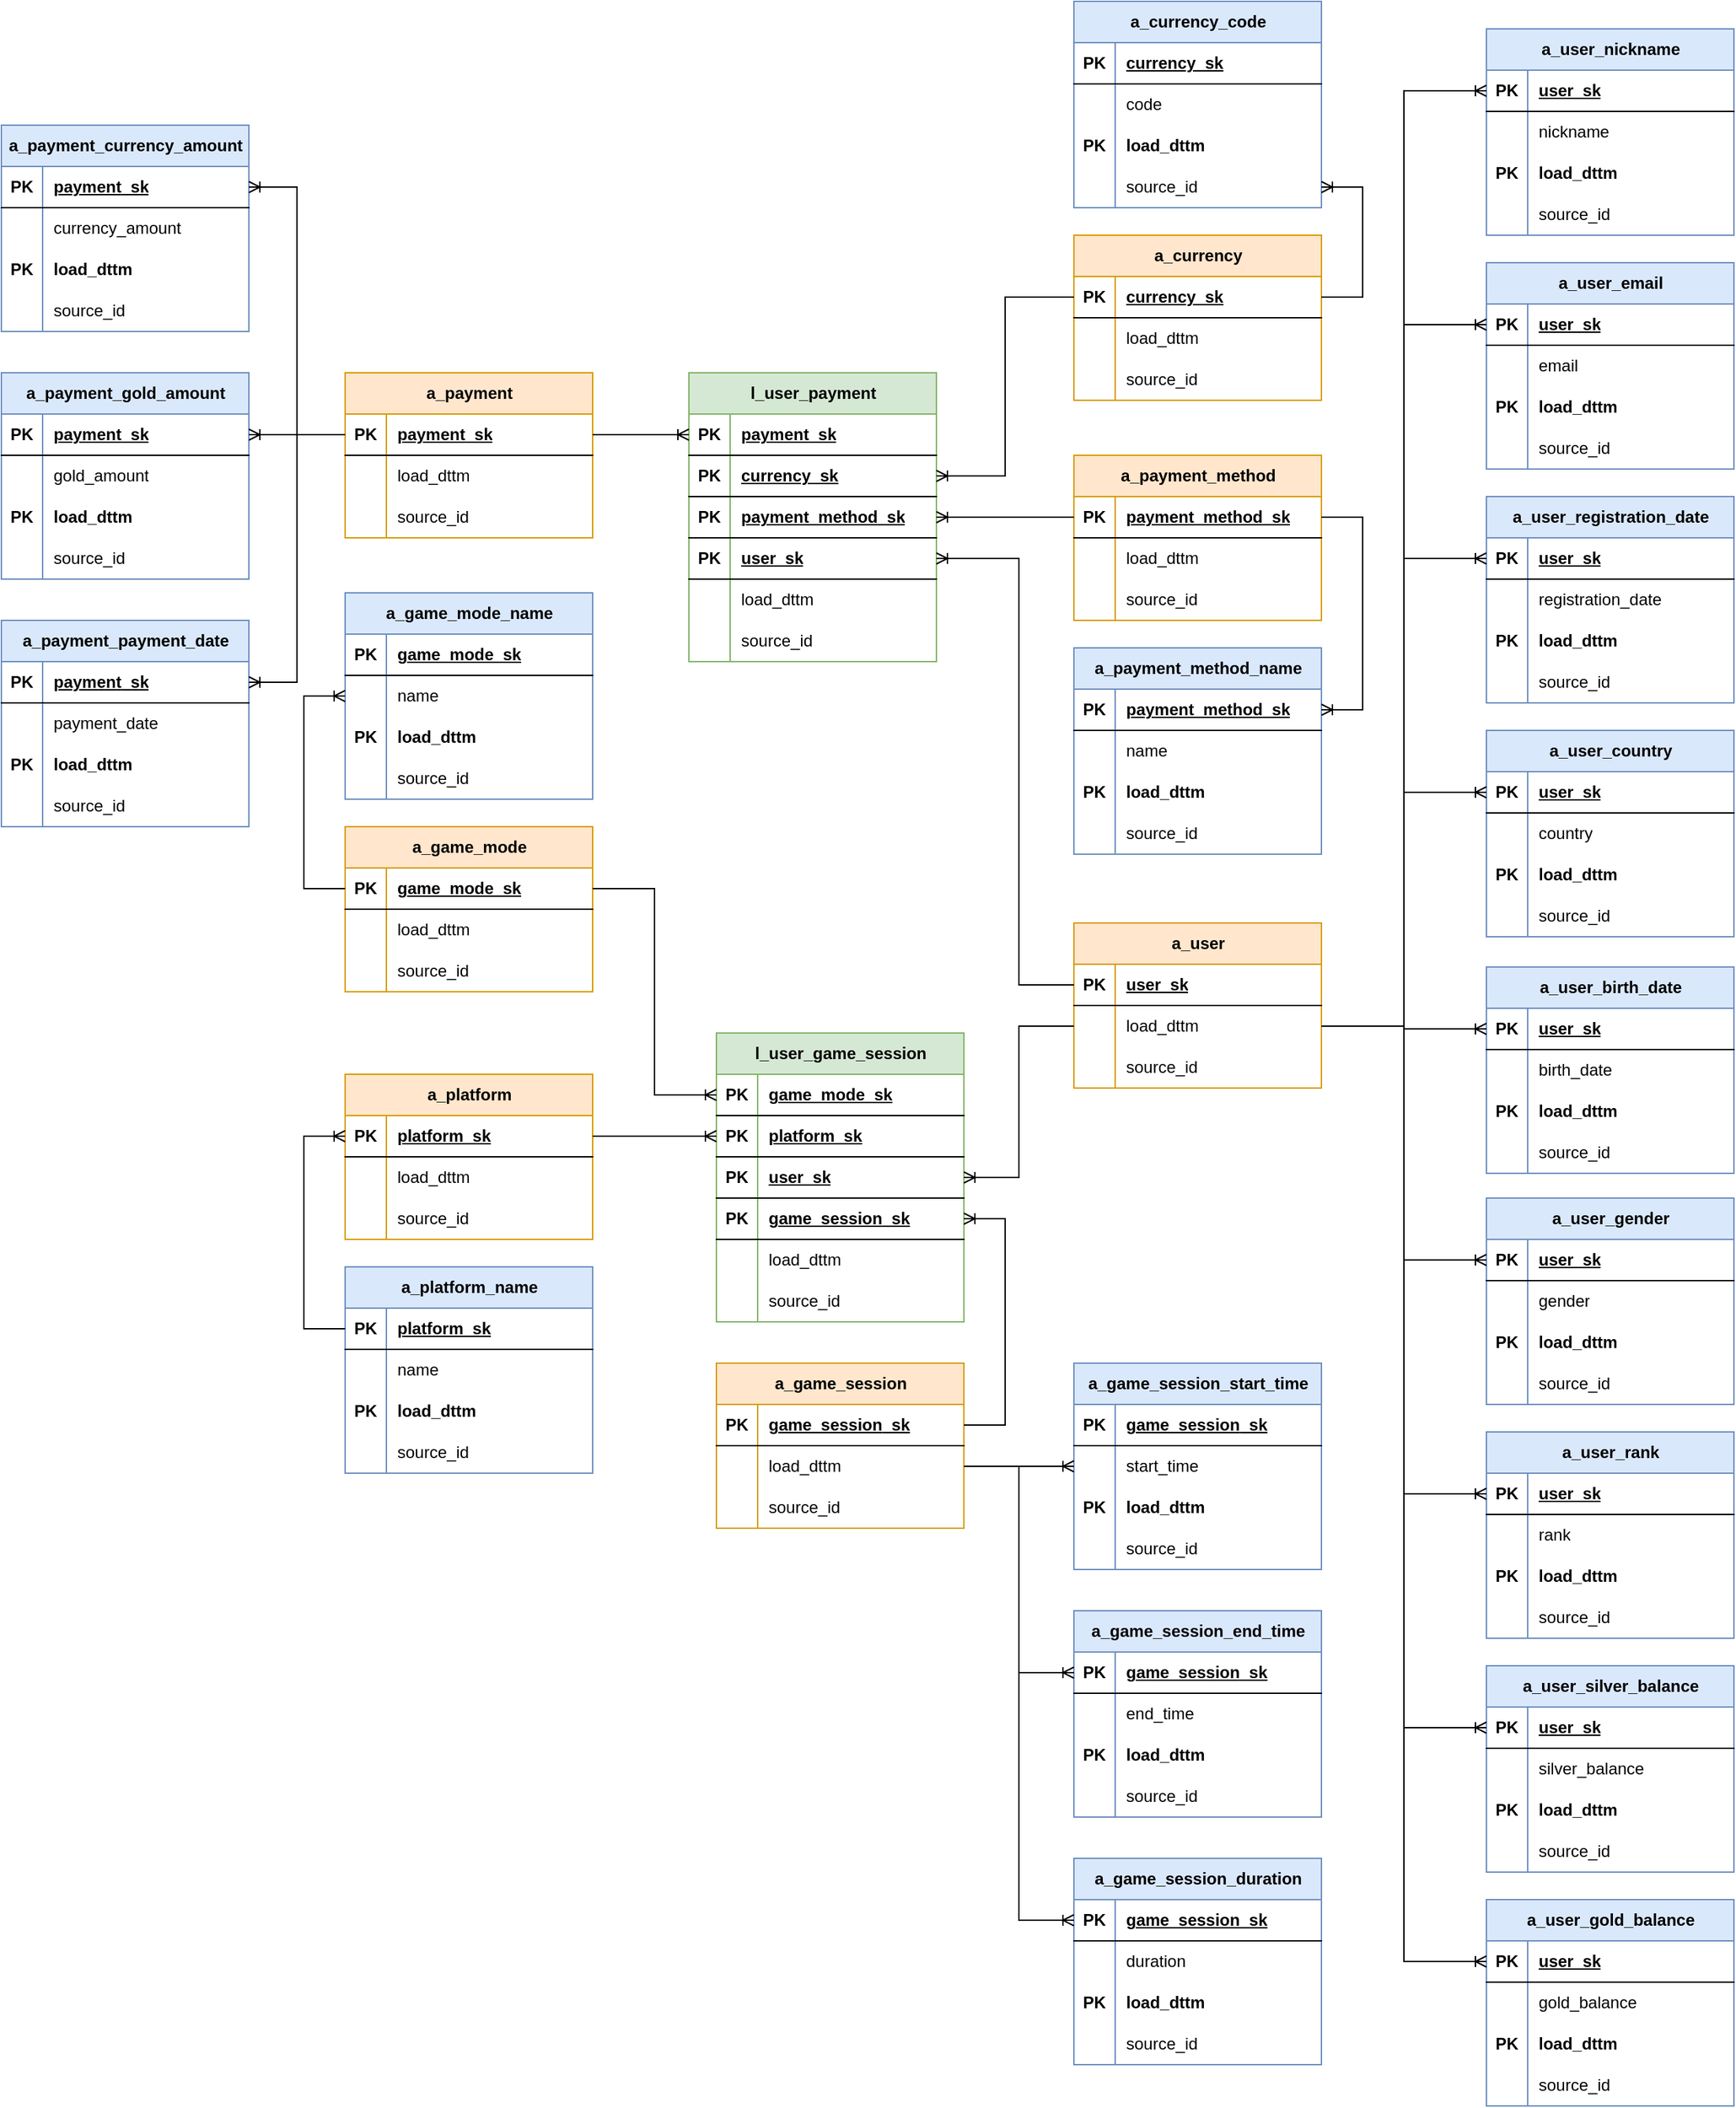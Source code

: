 <mxfile version="26.2.2">
  <diagram id="R2lEEEUBdFMjLlhIrx00" name="Page-1">
    <mxGraphModel dx="1598" dy="1247" grid="1" gridSize="10" guides="1" tooltips="1" connect="1" arrows="1" fold="1" page="1" pageScale="1" pageWidth="2336" pageHeight="1654" math="0" shadow="0" extFonts="Permanent Marker^https://fonts.googleapis.com/css?family=Permanent+Marker">
      <root>
        <mxCell id="0" />
        <mxCell id="1" parent="0" />
        <mxCell id="Cd6_F4l9zC5kF9ArcMTA-1" value="a_user" style="shape=table;startSize=30;container=1;collapsible=1;childLayout=tableLayout;fixedRows=1;rowLines=0;fontStyle=1;align=center;resizeLast=1;html=1;fillColor=#ffe6cc;strokeColor=#d79b00;" parent="1" vertex="1">
          <mxGeometry x="1240" y="720" width="180" height="120" as="geometry" />
        </mxCell>
        <mxCell id="Cd6_F4l9zC5kF9ArcMTA-2" value="" style="shape=tableRow;horizontal=0;startSize=0;swimlaneHead=0;swimlaneBody=0;fillColor=none;collapsible=0;dropTarget=0;points=[[0,0.5],[1,0.5]];portConstraint=eastwest;top=0;left=0;right=0;bottom=1;" parent="Cd6_F4l9zC5kF9ArcMTA-1" vertex="1">
          <mxGeometry y="30" width="180" height="30" as="geometry" />
        </mxCell>
        <mxCell id="Cd6_F4l9zC5kF9ArcMTA-3" value="PK" style="shape=partialRectangle;connectable=0;fillColor=none;top=0;left=0;bottom=0;right=0;fontStyle=1;overflow=hidden;whiteSpace=wrap;html=1;" parent="Cd6_F4l9zC5kF9ArcMTA-2" vertex="1">
          <mxGeometry width="30" height="30" as="geometry">
            <mxRectangle width="30" height="30" as="alternateBounds" />
          </mxGeometry>
        </mxCell>
        <mxCell id="Cd6_F4l9zC5kF9ArcMTA-4" value="user_sk" style="shape=partialRectangle;connectable=0;fillColor=none;top=0;left=0;bottom=0;right=0;align=left;spacingLeft=6;fontStyle=5;overflow=hidden;whiteSpace=wrap;html=1;" parent="Cd6_F4l9zC5kF9ArcMTA-2" vertex="1">
          <mxGeometry x="30" width="150" height="30" as="geometry">
            <mxRectangle width="150" height="30" as="alternateBounds" />
          </mxGeometry>
        </mxCell>
        <mxCell id="Cd6_F4l9zC5kF9ArcMTA-5" value="" style="shape=tableRow;horizontal=0;startSize=0;swimlaneHead=0;swimlaneBody=0;fillColor=none;collapsible=0;dropTarget=0;points=[[0,0.5],[1,0.5]];portConstraint=eastwest;top=0;left=0;right=0;bottom=0;" parent="Cd6_F4l9zC5kF9ArcMTA-1" vertex="1">
          <mxGeometry y="60" width="180" height="30" as="geometry" />
        </mxCell>
        <mxCell id="Cd6_F4l9zC5kF9ArcMTA-6" value="" style="shape=partialRectangle;connectable=0;fillColor=none;top=0;left=0;bottom=0;right=0;editable=1;overflow=hidden;whiteSpace=wrap;html=1;" parent="Cd6_F4l9zC5kF9ArcMTA-5" vertex="1">
          <mxGeometry width="30" height="30" as="geometry">
            <mxRectangle width="30" height="30" as="alternateBounds" />
          </mxGeometry>
        </mxCell>
        <mxCell id="Cd6_F4l9zC5kF9ArcMTA-7" value="load_dttm" style="shape=partialRectangle;connectable=0;fillColor=none;top=0;left=0;bottom=0;right=0;align=left;spacingLeft=6;overflow=hidden;whiteSpace=wrap;html=1;" parent="Cd6_F4l9zC5kF9ArcMTA-5" vertex="1">
          <mxGeometry x="30" width="150" height="30" as="geometry">
            <mxRectangle width="150" height="30" as="alternateBounds" />
          </mxGeometry>
        </mxCell>
        <mxCell id="Cd6_F4l9zC5kF9ArcMTA-8" value="" style="shape=tableRow;horizontal=0;startSize=0;swimlaneHead=0;swimlaneBody=0;fillColor=none;collapsible=0;dropTarget=0;points=[[0,0.5],[1,0.5]];portConstraint=eastwest;top=0;left=0;right=0;bottom=0;" parent="Cd6_F4l9zC5kF9ArcMTA-1" vertex="1">
          <mxGeometry y="90" width="180" height="30" as="geometry" />
        </mxCell>
        <mxCell id="Cd6_F4l9zC5kF9ArcMTA-9" value="" style="shape=partialRectangle;connectable=0;fillColor=none;top=0;left=0;bottom=0;right=0;editable=1;overflow=hidden;whiteSpace=wrap;html=1;" parent="Cd6_F4l9zC5kF9ArcMTA-8" vertex="1">
          <mxGeometry width="30" height="30" as="geometry">
            <mxRectangle width="30" height="30" as="alternateBounds" />
          </mxGeometry>
        </mxCell>
        <mxCell id="Cd6_F4l9zC5kF9ArcMTA-10" value="source_id" style="shape=partialRectangle;connectable=0;fillColor=none;top=0;left=0;bottom=0;right=0;align=left;spacingLeft=6;overflow=hidden;whiteSpace=wrap;html=1;" parent="Cd6_F4l9zC5kF9ArcMTA-8" vertex="1">
          <mxGeometry x="30" width="150" height="30" as="geometry">
            <mxRectangle width="150" height="30" as="alternateBounds" />
          </mxGeometry>
        </mxCell>
        <mxCell id="Cd6_F4l9zC5kF9ArcMTA-14" value="a_user_nickname" style="shape=table;startSize=30;container=1;collapsible=1;childLayout=tableLayout;fixedRows=1;rowLines=0;fontStyle=1;align=center;resizeLast=1;html=1;fillColor=#dae8fc;strokeColor=#6c8ebf;" parent="1" vertex="1">
          <mxGeometry x="1540" y="70" width="180" height="150" as="geometry" />
        </mxCell>
        <mxCell id="Cd6_F4l9zC5kF9ArcMTA-15" value="" style="shape=tableRow;horizontal=0;startSize=0;swimlaneHead=0;swimlaneBody=0;fillColor=none;collapsible=0;dropTarget=0;points=[[0,0.5],[1,0.5]];portConstraint=eastwest;top=0;left=0;right=0;bottom=1;" parent="Cd6_F4l9zC5kF9ArcMTA-14" vertex="1">
          <mxGeometry y="30" width="180" height="30" as="geometry" />
        </mxCell>
        <mxCell id="Cd6_F4l9zC5kF9ArcMTA-16" value="PK" style="shape=partialRectangle;connectable=0;fillColor=none;top=0;left=0;bottom=0;right=0;fontStyle=1;overflow=hidden;whiteSpace=wrap;html=1;" parent="Cd6_F4l9zC5kF9ArcMTA-15" vertex="1">
          <mxGeometry width="30" height="30" as="geometry">
            <mxRectangle width="30" height="30" as="alternateBounds" />
          </mxGeometry>
        </mxCell>
        <mxCell id="Cd6_F4l9zC5kF9ArcMTA-17" value="user_sk" style="shape=partialRectangle;connectable=0;fillColor=none;top=0;left=0;bottom=0;right=0;align=left;spacingLeft=6;fontStyle=5;overflow=hidden;whiteSpace=wrap;html=1;" parent="Cd6_F4l9zC5kF9ArcMTA-15" vertex="1">
          <mxGeometry x="30" width="150" height="30" as="geometry">
            <mxRectangle width="150" height="30" as="alternateBounds" />
          </mxGeometry>
        </mxCell>
        <mxCell id="Cd6_F4l9zC5kF9ArcMTA-18" value="" style="shape=tableRow;horizontal=0;startSize=0;swimlaneHead=0;swimlaneBody=0;fillColor=none;collapsible=0;dropTarget=0;points=[[0,0.5],[1,0.5]];portConstraint=eastwest;top=0;left=0;right=0;bottom=0;" parent="Cd6_F4l9zC5kF9ArcMTA-14" vertex="1">
          <mxGeometry y="60" width="180" height="30" as="geometry" />
        </mxCell>
        <mxCell id="Cd6_F4l9zC5kF9ArcMTA-19" value="" style="shape=partialRectangle;connectable=0;fillColor=none;top=0;left=0;bottom=0;right=0;editable=1;overflow=hidden;whiteSpace=wrap;html=1;" parent="Cd6_F4l9zC5kF9ArcMTA-18" vertex="1">
          <mxGeometry width="30" height="30" as="geometry">
            <mxRectangle width="30" height="30" as="alternateBounds" />
          </mxGeometry>
        </mxCell>
        <mxCell id="Cd6_F4l9zC5kF9ArcMTA-20" value="nickname" style="shape=partialRectangle;connectable=0;fillColor=none;top=0;left=0;bottom=0;right=0;align=left;spacingLeft=6;overflow=hidden;whiteSpace=wrap;html=1;" parent="Cd6_F4l9zC5kF9ArcMTA-18" vertex="1">
          <mxGeometry x="30" width="150" height="30" as="geometry">
            <mxRectangle width="150" height="30" as="alternateBounds" />
          </mxGeometry>
        </mxCell>
        <mxCell id="Cd6_F4l9zC5kF9ArcMTA-21" value="" style="shape=tableRow;horizontal=0;startSize=0;swimlaneHead=0;swimlaneBody=0;fillColor=none;collapsible=0;dropTarget=0;points=[[0,0.5],[1,0.5]];portConstraint=eastwest;top=0;left=0;right=0;bottom=0;" parent="Cd6_F4l9zC5kF9ArcMTA-14" vertex="1">
          <mxGeometry y="90" width="180" height="30" as="geometry" />
        </mxCell>
        <mxCell id="Cd6_F4l9zC5kF9ArcMTA-22" value="PK" style="shape=partialRectangle;connectable=0;fillColor=none;top=0;left=0;bottom=0;right=0;editable=1;overflow=hidden;whiteSpace=wrap;html=1;fontStyle=1" parent="Cd6_F4l9zC5kF9ArcMTA-21" vertex="1">
          <mxGeometry width="30" height="30" as="geometry">
            <mxRectangle width="30" height="30" as="alternateBounds" />
          </mxGeometry>
        </mxCell>
        <mxCell id="Cd6_F4l9zC5kF9ArcMTA-23" value="load_dttm" style="shape=partialRectangle;connectable=0;fillColor=none;top=0;left=0;bottom=0;right=0;align=left;spacingLeft=6;overflow=hidden;whiteSpace=wrap;html=1;fontStyle=1" parent="Cd6_F4l9zC5kF9ArcMTA-21" vertex="1">
          <mxGeometry x="30" width="150" height="30" as="geometry">
            <mxRectangle width="150" height="30" as="alternateBounds" />
          </mxGeometry>
        </mxCell>
        <mxCell id="Cd6_F4l9zC5kF9ArcMTA-24" value="" style="shape=tableRow;horizontal=0;startSize=0;swimlaneHead=0;swimlaneBody=0;fillColor=none;collapsible=0;dropTarget=0;points=[[0,0.5],[1,0.5]];portConstraint=eastwest;top=0;left=0;right=0;bottom=0;" parent="Cd6_F4l9zC5kF9ArcMTA-14" vertex="1">
          <mxGeometry y="120" width="180" height="30" as="geometry" />
        </mxCell>
        <mxCell id="Cd6_F4l9zC5kF9ArcMTA-25" value="" style="shape=partialRectangle;connectable=0;fillColor=none;top=0;left=0;bottom=0;right=0;editable=1;overflow=hidden;whiteSpace=wrap;html=1;" parent="Cd6_F4l9zC5kF9ArcMTA-24" vertex="1">
          <mxGeometry width="30" height="30" as="geometry">
            <mxRectangle width="30" height="30" as="alternateBounds" />
          </mxGeometry>
        </mxCell>
        <mxCell id="Cd6_F4l9zC5kF9ArcMTA-26" value="source_id" style="shape=partialRectangle;connectable=0;fillColor=none;top=0;left=0;bottom=0;right=0;align=left;spacingLeft=6;overflow=hidden;whiteSpace=wrap;html=1;" parent="Cd6_F4l9zC5kF9ArcMTA-24" vertex="1">
          <mxGeometry x="30" width="150" height="30" as="geometry">
            <mxRectangle width="150" height="30" as="alternateBounds" />
          </mxGeometry>
        </mxCell>
        <mxCell id="Cd6_F4l9zC5kF9ArcMTA-27" value="" style="edgeStyle=orthogonalEdgeStyle;fontSize=12;html=1;endArrow=ERoneToMany;rounded=0;exitX=1;exitY=0.5;exitDx=0;exitDy=0;entryX=0;entryY=0.5;entryDx=0;entryDy=0;" parent="1" source="Cd6_F4l9zC5kF9ArcMTA-5" target="Cd6_F4l9zC5kF9ArcMTA-15" edge="1">
          <mxGeometry width="100" height="100" relative="1" as="geometry">
            <mxPoint x="1440" y="490" as="sourcePoint" />
            <mxPoint x="1540" y="390" as="targetPoint" />
          </mxGeometry>
        </mxCell>
        <mxCell id="Cd6_F4l9zC5kF9ArcMTA-28" value="a_user_email" style="shape=table;startSize=30;container=1;collapsible=1;childLayout=tableLayout;fixedRows=1;rowLines=0;fontStyle=1;align=center;resizeLast=1;html=1;fillColor=#dae8fc;strokeColor=#6c8ebf;" parent="1" vertex="1">
          <mxGeometry x="1540" y="240" width="180" height="150" as="geometry" />
        </mxCell>
        <mxCell id="Cd6_F4l9zC5kF9ArcMTA-29" value="" style="shape=tableRow;horizontal=0;startSize=0;swimlaneHead=0;swimlaneBody=0;fillColor=none;collapsible=0;dropTarget=0;points=[[0,0.5],[1,0.5]];portConstraint=eastwest;top=0;left=0;right=0;bottom=1;" parent="Cd6_F4l9zC5kF9ArcMTA-28" vertex="1">
          <mxGeometry y="30" width="180" height="30" as="geometry" />
        </mxCell>
        <mxCell id="Cd6_F4l9zC5kF9ArcMTA-30" value="PK" style="shape=partialRectangle;connectable=0;fillColor=none;top=0;left=0;bottom=0;right=0;fontStyle=1;overflow=hidden;whiteSpace=wrap;html=1;" parent="Cd6_F4l9zC5kF9ArcMTA-29" vertex="1">
          <mxGeometry width="30" height="30" as="geometry">
            <mxRectangle width="30" height="30" as="alternateBounds" />
          </mxGeometry>
        </mxCell>
        <mxCell id="Cd6_F4l9zC5kF9ArcMTA-31" value="user_sk" style="shape=partialRectangle;connectable=0;fillColor=none;top=0;left=0;bottom=0;right=0;align=left;spacingLeft=6;fontStyle=5;overflow=hidden;whiteSpace=wrap;html=1;" parent="Cd6_F4l9zC5kF9ArcMTA-29" vertex="1">
          <mxGeometry x="30" width="150" height="30" as="geometry">
            <mxRectangle width="150" height="30" as="alternateBounds" />
          </mxGeometry>
        </mxCell>
        <mxCell id="Cd6_F4l9zC5kF9ArcMTA-32" value="" style="shape=tableRow;horizontal=0;startSize=0;swimlaneHead=0;swimlaneBody=0;fillColor=none;collapsible=0;dropTarget=0;points=[[0,0.5],[1,0.5]];portConstraint=eastwest;top=0;left=0;right=0;bottom=0;" parent="Cd6_F4l9zC5kF9ArcMTA-28" vertex="1">
          <mxGeometry y="60" width="180" height="30" as="geometry" />
        </mxCell>
        <mxCell id="Cd6_F4l9zC5kF9ArcMTA-33" value="" style="shape=partialRectangle;connectable=0;fillColor=none;top=0;left=0;bottom=0;right=0;editable=1;overflow=hidden;whiteSpace=wrap;html=1;" parent="Cd6_F4l9zC5kF9ArcMTA-32" vertex="1">
          <mxGeometry width="30" height="30" as="geometry">
            <mxRectangle width="30" height="30" as="alternateBounds" />
          </mxGeometry>
        </mxCell>
        <mxCell id="Cd6_F4l9zC5kF9ArcMTA-34" value="email" style="shape=partialRectangle;connectable=0;fillColor=none;top=0;left=0;bottom=0;right=0;align=left;spacingLeft=6;overflow=hidden;whiteSpace=wrap;html=1;" parent="Cd6_F4l9zC5kF9ArcMTA-32" vertex="1">
          <mxGeometry x="30" width="150" height="30" as="geometry">
            <mxRectangle width="150" height="30" as="alternateBounds" />
          </mxGeometry>
        </mxCell>
        <mxCell id="Cd6_F4l9zC5kF9ArcMTA-35" value="" style="shape=tableRow;horizontal=0;startSize=0;swimlaneHead=0;swimlaneBody=0;fillColor=none;collapsible=0;dropTarget=0;points=[[0,0.5],[1,0.5]];portConstraint=eastwest;top=0;left=0;right=0;bottom=0;" parent="Cd6_F4l9zC5kF9ArcMTA-28" vertex="1">
          <mxGeometry y="90" width="180" height="30" as="geometry" />
        </mxCell>
        <mxCell id="Cd6_F4l9zC5kF9ArcMTA-36" value="PK" style="shape=partialRectangle;connectable=0;fillColor=none;top=0;left=0;bottom=0;right=0;editable=1;overflow=hidden;whiteSpace=wrap;html=1;fontStyle=1" parent="Cd6_F4l9zC5kF9ArcMTA-35" vertex="1">
          <mxGeometry width="30" height="30" as="geometry">
            <mxRectangle width="30" height="30" as="alternateBounds" />
          </mxGeometry>
        </mxCell>
        <mxCell id="Cd6_F4l9zC5kF9ArcMTA-37" value="load_dttm" style="shape=partialRectangle;connectable=0;fillColor=none;top=0;left=0;bottom=0;right=0;align=left;spacingLeft=6;overflow=hidden;whiteSpace=wrap;html=1;fontStyle=1" parent="Cd6_F4l9zC5kF9ArcMTA-35" vertex="1">
          <mxGeometry x="30" width="150" height="30" as="geometry">
            <mxRectangle width="150" height="30" as="alternateBounds" />
          </mxGeometry>
        </mxCell>
        <mxCell id="Cd6_F4l9zC5kF9ArcMTA-38" value="" style="shape=tableRow;horizontal=0;startSize=0;swimlaneHead=0;swimlaneBody=0;fillColor=none;collapsible=0;dropTarget=0;points=[[0,0.5],[1,0.5]];portConstraint=eastwest;top=0;left=0;right=0;bottom=0;" parent="Cd6_F4l9zC5kF9ArcMTA-28" vertex="1">
          <mxGeometry y="120" width="180" height="30" as="geometry" />
        </mxCell>
        <mxCell id="Cd6_F4l9zC5kF9ArcMTA-39" value="" style="shape=partialRectangle;connectable=0;fillColor=none;top=0;left=0;bottom=0;right=0;editable=1;overflow=hidden;whiteSpace=wrap;html=1;" parent="Cd6_F4l9zC5kF9ArcMTA-38" vertex="1">
          <mxGeometry width="30" height="30" as="geometry">
            <mxRectangle width="30" height="30" as="alternateBounds" />
          </mxGeometry>
        </mxCell>
        <mxCell id="Cd6_F4l9zC5kF9ArcMTA-40" value="source_id" style="shape=partialRectangle;connectable=0;fillColor=none;top=0;left=0;bottom=0;right=0;align=left;spacingLeft=6;overflow=hidden;whiteSpace=wrap;html=1;" parent="Cd6_F4l9zC5kF9ArcMTA-38" vertex="1">
          <mxGeometry x="30" width="150" height="30" as="geometry">
            <mxRectangle width="150" height="30" as="alternateBounds" />
          </mxGeometry>
        </mxCell>
        <mxCell id="Cd6_F4l9zC5kF9ArcMTA-41" value="a_user_&lt;span style=&quot;background-color: transparent; color: light-dark(rgb(0, 0, 0), rgb(255, 255, 255));&quot;&gt;registration_date&lt;/span&gt;" style="shape=table;startSize=30;container=1;collapsible=1;childLayout=tableLayout;fixedRows=1;rowLines=0;fontStyle=1;align=center;resizeLast=1;html=1;fillColor=#dae8fc;strokeColor=#6c8ebf;" parent="1" vertex="1">
          <mxGeometry x="1540" y="410" width="180" height="150" as="geometry" />
        </mxCell>
        <mxCell id="Cd6_F4l9zC5kF9ArcMTA-42" value="" style="shape=tableRow;horizontal=0;startSize=0;swimlaneHead=0;swimlaneBody=0;fillColor=none;collapsible=0;dropTarget=0;points=[[0,0.5],[1,0.5]];portConstraint=eastwest;top=0;left=0;right=0;bottom=1;" parent="Cd6_F4l9zC5kF9ArcMTA-41" vertex="1">
          <mxGeometry y="30" width="180" height="30" as="geometry" />
        </mxCell>
        <mxCell id="Cd6_F4l9zC5kF9ArcMTA-43" value="PK" style="shape=partialRectangle;connectable=0;fillColor=none;top=0;left=0;bottom=0;right=0;fontStyle=1;overflow=hidden;whiteSpace=wrap;html=1;" parent="Cd6_F4l9zC5kF9ArcMTA-42" vertex="1">
          <mxGeometry width="30" height="30" as="geometry">
            <mxRectangle width="30" height="30" as="alternateBounds" />
          </mxGeometry>
        </mxCell>
        <mxCell id="Cd6_F4l9zC5kF9ArcMTA-44" value="user_sk" style="shape=partialRectangle;connectable=0;fillColor=none;top=0;left=0;bottom=0;right=0;align=left;spacingLeft=6;fontStyle=5;overflow=hidden;whiteSpace=wrap;html=1;" parent="Cd6_F4l9zC5kF9ArcMTA-42" vertex="1">
          <mxGeometry x="30" width="150" height="30" as="geometry">
            <mxRectangle width="150" height="30" as="alternateBounds" />
          </mxGeometry>
        </mxCell>
        <mxCell id="Cd6_F4l9zC5kF9ArcMTA-45" value="" style="shape=tableRow;horizontal=0;startSize=0;swimlaneHead=0;swimlaneBody=0;fillColor=none;collapsible=0;dropTarget=0;points=[[0,0.5],[1,0.5]];portConstraint=eastwest;top=0;left=0;right=0;bottom=0;" parent="Cd6_F4l9zC5kF9ArcMTA-41" vertex="1">
          <mxGeometry y="60" width="180" height="30" as="geometry" />
        </mxCell>
        <mxCell id="Cd6_F4l9zC5kF9ArcMTA-46" value="" style="shape=partialRectangle;connectable=0;fillColor=none;top=0;left=0;bottom=0;right=0;editable=1;overflow=hidden;whiteSpace=wrap;html=1;" parent="Cd6_F4l9zC5kF9ArcMTA-45" vertex="1">
          <mxGeometry width="30" height="30" as="geometry">
            <mxRectangle width="30" height="30" as="alternateBounds" />
          </mxGeometry>
        </mxCell>
        <mxCell id="Cd6_F4l9zC5kF9ArcMTA-47" value="registration_date" style="shape=partialRectangle;connectable=0;fillColor=none;top=0;left=0;bottom=0;right=0;align=left;spacingLeft=6;overflow=hidden;whiteSpace=wrap;html=1;" parent="Cd6_F4l9zC5kF9ArcMTA-45" vertex="1">
          <mxGeometry x="30" width="150" height="30" as="geometry">
            <mxRectangle width="150" height="30" as="alternateBounds" />
          </mxGeometry>
        </mxCell>
        <mxCell id="Cd6_F4l9zC5kF9ArcMTA-48" value="" style="shape=tableRow;horizontal=0;startSize=0;swimlaneHead=0;swimlaneBody=0;fillColor=none;collapsible=0;dropTarget=0;points=[[0,0.5],[1,0.5]];portConstraint=eastwest;top=0;left=0;right=0;bottom=0;" parent="Cd6_F4l9zC5kF9ArcMTA-41" vertex="1">
          <mxGeometry y="90" width="180" height="30" as="geometry" />
        </mxCell>
        <mxCell id="Cd6_F4l9zC5kF9ArcMTA-49" value="PK" style="shape=partialRectangle;connectable=0;fillColor=none;top=0;left=0;bottom=0;right=0;editable=1;overflow=hidden;whiteSpace=wrap;html=1;fontStyle=1" parent="Cd6_F4l9zC5kF9ArcMTA-48" vertex="1">
          <mxGeometry width="30" height="30" as="geometry">
            <mxRectangle width="30" height="30" as="alternateBounds" />
          </mxGeometry>
        </mxCell>
        <mxCell id="Cd6_F4l9zC5kF9ArcMTA-50" value="load_dttm" style="shape=partialRectangle;connectable=0;fillColor=none;top=0;left=0;bottom=0;right=0;align=left;spacingLeft=6;overflow=hidden;whiteSpace=wrap;html=1;fontStyle=1" parent="Cd6_F4l9zC5kF9ArcMTA-48" vertex="1">
          <mxGeometry x="30" width="150" height="30" as="geometry">
            <mxRectangle width="150" height="30" as="alternateBounds" />
          </mxGeometry>
        </mxCell>
        <mxCell id="Cd6_F4l9zC5kF9ArcMTA-51" value="" style="shape=tableRow;horizontal=0;startSize=0;swimlaneHead=0;swimlaneBody=0;fillColor=none;collapsible=0;dropTarget=0;points=[[0,0.5],[1,0.5]];portConstraint=eastwest;top=0;left=0;right=0;bottom=0;" parent="Cd6_F4l9zC5kF9ArcMTA-41" vertex="1">
          <mxGeometry y="120" width="180" height="30" as="geometry" />
        </mxCell>
        <mxCell id="Cd6_F4l9zC5kF9ArcMTA-52" value="" style="shape=partialRectangle;connectable=0;fillColor=none;top=0;left=0;bottom=0;right=0;editable=1;overflow=hidden;whiteSpace=wrap;html=1;" parent="Cd6_F4l9zC5kF9ArcMTA-51" vertex="1">
          <mxGeometry width="30" height="30" as="geometry">
            <mxRectangle width="30" height="30" as="alternateBounds" />
          </mxGeometry>
        </mxCell>
        <mxCell id="Cd6_F4l9zC5kF9ArcMTA-53" value="source_id" style="shape=partialRectangle;connectable=0;fillColor=none;top=0;left=0;bottom=0;right=0;align=left;spacingLeft=6;overflow=hidden;whiteSpace=wrap;html=1;" parent="Cd6_F4l9zC5kF9ArcMTA-51" vertex="1">
          <mxGeometry x="30" width="150" height="30" as="geometry">
            <mxRectangle width="150" height="30" as="alternateBounds" />
          </mxGeometry>
        </mxCell>
        <mxCell id="Cd6_F4l9zC5kF9ArcMTA-54" value="a_user_country" style="shape=table;startSize=30;container=1;collapsible=1;childLayout=tableLayout;fixedRows=1;rowLines=0;fontStyle=1;align=center;resizeLast=1;html=1;fillColor=#dae8fc;strokeColor=#6c8ebf;" parent="1" vertex="1">
          <mxGeometry x="1540" y="580" width="180" height="150" as="geometry" />
        </mxCell>
        <mxCell id="Cd6_F4l9zC5kF9ArcMTA-55" value="" style="shape=tableRow;horizontal=0;startSize=0;swimlaneHead=0;swimlaneBody=0;fillColor=none;collapsible=0;dropTarget=0;points=[[0,0.5],[1,0.5]];portConstraint=eastwest;top=0;left=0;right=0;bottom=1;" parent="Cd6_F4l9zC5kF9ArcMTA-54" vertex="1">
          <mxGeometry y="30" width="180" height="30" as="geometry" />
        </mxCell>
        <mxCell id="Cd6_F4l9zC5kF9ArcMTA-56" value="PK" style="shape=partialRectangle;connectable=0;fillColor=none;top=0;left=0;bottom=0;right=0;fontStyle=1;overflow=hidden;whiteSpace=wrap;html=1;" parent="Cd6_F4l9zC5kF9ArcMTA-55" vertex="1">
          <mxGeometry width="30" height="30" as="geometry">
            <mxRectangle width="30" height="30" as="alternateBounds" />
          </mxGeometry>
        </mxCell>
        <mxCell id="Cd6_F4l9zC5kF9ArcMTA-57" value="user_sk" style="shape=partialRectangle;connectable=0;fillColor=none;top=0;left=0;bottom=0;right=0;align=left;spacingLeft=6;fontStyle=5;overflow=hidden;whiteSpace=wrap;html=1;" parent="Cd6_F4l9zC5kF9ArcMTA-55" vertex="1">
          <mxGeometry x="30" width="150" height="30" as="geometry">
            <mxRectangle width="150" height="30" as="alternateBounds" />
          </mxGeometry>
        </mxCell>
        <mxCell id="Cd6_F4l9zC5kF9ArcMTA-58" value="" style="shape=tableRow;horizontal=0;startSize=0;swimlaneHead=0;swimlaneBody=0;fillColor=none;collapsible=0;dropTarget=0;points=[[0,0.5],[1,0.5]];portConstraint=eastwest;top=0;left=0;right=0;bottom=0;" parent="Cd6_F4l9zC5kF9ArcMTA-54" vertex="1">
          <mxGeometry y="60" width="180" height="30" as="geometry" />
        </mxCell>
        <mxCell id="Cd6_F4l9zC5kF9ArcMTA-59" value="" style="shape=partialRectangle;connectable=0;fillColor=none;top=0;left=0;bottom=0;right=0;editable=1;overflow=hidden;whiteSpace=wrap;html=1;" parent="Cd6_F4l9zC5kF9ArcMTA-58" vertex="1">
          <mxGeometry width="30" height="30" as="geometry">
            <mxRectangle width="30" height="30" as="alternateBounds" />
          </mxGeometry>
        </mxCell>
        <mxCell id="Cd6_F4l9zC5kF9ArcMTA-60" value="country" style="shape=partialRectangle;connectable=0;fillColor=none;top=0;left=0;bottom=0;right=0;align=left;spacingLeft=6;overflow=hidden;whiteSpace=wrap;html=1;" parent="Cd6_F4l9zC5kF9ArcMTA-58" vertex="1">
          <mxGeometry x="30" width="150" height="30" as="geometry">
            <mxRectangle width="150" height="30" as="alternateBounds" />
          </mxGeometry>
        </mxCell>
        <mxCell id="Cd6_F4l9zC5kF9ArcMTA-61" value="" style="shape=tableRow;horizontal=0;startSize=0;swimlaneHead=0;swimlaneBody=0;fillColor=none;collapsible=0;dropTarget=0;points=[[0,0.5],[1,0.5]];portConstraint=eastwest;top=0;left=0;right=0;bottom=0;" parent="Cd6_F4l9zC5kF9ArcMTA-54" vertex="1">
          <mxGeometry y="90" width="180" height="30" as="geometry" />
        </mxCell>
        <mxCell id="Cd6_F4l9zC5kF9ArcMTA-62" value="PK" style="shape=partialRectangle;connectable=0;fillColor=none;top=0;left=0;bottom=0;right=0;editable=1;overflow=hidden;whiteSpace=wrap;html=1;fontStyle=1" parent="Cd6_F4l9zC5kF9ArcMTA-61" vertex="1">
          <mxGeometry width="30" height="30" as="geometry">
            <mxRectangle width="30" height="30" as="alternateBounds" />
          </mxGeometry>
        </mxCell>
        <mxCell id="Cd6_F4l9zC5kF9ArcMTA-63" value="load_dttm" style="shape=partialRectangle;connectable=0;fillColor=none;top=0;left=0;bottom=0;right=0;align=left;spacingLeft=6;overflow=hidden;whiteSpace=wrap;html=1;fontStyle=1" parent="Cd6_F4l9zC5kF9ArcMTA-61" vertex="1">
          <mxGeometry x="30" width="150" height="30" as="geometry">
            <mxRectangle width="150" height="30" as="alternateBounds" />
          </mxGeometry>
        </mxCell>
        <mxCell id="Cd6_F4l9zC5kF9ArcMTA-64" value="" style="shape=tableRow;horizontal=0;startSize=0;swimlaneHead=0;swimlaneBody=0;fillColor=none;collapsible=0;dropTarget=0;points=[[0,0.5],[1,0.5]];portConstraint=eastwest;top=0;left=0;right=0;bottom=0;" parent="Cd6_F4l9zC5kF9ArcMTA-54" vertex="1">
          <mxGeometry y="120" width="180" height="30" as="geometry" />
        </mxCell>
        <mxCell id="Cd6_F4l9zC5kF9ArcMTA-65" value="" style="shape=partialRectangle;connectable=0;fillColor=none;top=0;left=0;bottom=0;right=0;editable=1;overflow=hidden;whiteSpace=wrap;html=1;" parent="Cd6_F4l9zC5kF9ArcMTA-64" vertex="1">
          <mxGeometry width="30" height="30" as="geometry">
            <mxRectangle width="30" height="30" as="alternateBounds" />
          </mxGeometry>
        </mxCell>
        <mxCell id="Cd6_F4l9zC5kF9ArcMTA-66" value="source_id" style="shape=partialRectangle;connectable=0;fillColor=none;top=0;left=0;bottom=0;right=0;align=left;spacingLeft=6;overflow=hidden;whiteSpace=wrap;html=1;" parent="Cd6_F4l9zC5kF9ArcMTA-64" vertex="1">
          <mxGeometry x="30" width="150" height="30" as="geometry">
            <mxRectangle width="150" height="30" as="alternateBounds" />
          </mxGeometry>
        </mxCell>
        <mxCell id="Cd6_F4l9zC5kF9ArcMTA-67" value="a_user_birth_date" style="shape=table;startSize=30;container=1;collapsible=1;childLayout=tableLayout;fixedRows=1;rowLines=0;fontStyle=1;align=center;resizeLast=1;html=1;fillColor=#dae8fc;strokeColor=#6c8ebf;" parent="1" vertex="1">
          <mxGeometry x="1540" y="752" width="180" height="150" as="geometry" />
        </mxCell>
        <mxCell id="Cd6_F4l9zC5kF9ArcMTA-68" value="" style="shape=tableRow;horizontal=0;startSize=0;swimlaneHead=0;swimlaneBody=0;fillColor=none;collapsible=0;dropTarget=0;points=[[0,0.5],[1,0.5]];portConstraint=eastwest;top=0;left=0;right=0;bottom=1;" parent="Cd6_F4l9zC5kF9ArcMTA-67" vertex="1">
          <mxGeometry y="30" width="180" height="30" as="geometry" />
        </mxCell>
        <mxCell id="Cd6_F4l9zC5kF9ArcMTA-69" value="PK" style="shape=partialRectangle;connectable=0;fillColor=none;top=0;left=0;bottom=0;right=0;fontStyle=1;overflow=hidden;whiteSpace=wrap;html=1;" parent="Cd6_F4l9zC5kF9ArcMTA-68" vertex="1">
          <mxGeometry width="30" height="30" as="geometry">
            <mxRectangle width="30" height="30" as="alternateBounds" />
          </mxGeometry>
        </mxCell>
        <mxCell id="Cd6_F4l9zC5kF9ArcMTA-70" value="user_sk" style="shape=partialRectangle;connectable=0;fillColor=none;top=0;left=0;bottom=0;right=0;align=left;spacingLeft=6;fontStyle=5;overflow=hidden;whiteSpace=wrap;html=1;" parent="Cd6_F4l9zC5kF9ArcMTA-68" vertex="1">
          <mxGeometry x="30" width="150" height="30" as="geometry">
            <mxRectangle width="150" height="30" as="alternateBounds" />
          </mxGeometry>
        </mxCell>
        <mxCell id="Cd6_F4l9zC5kF9ArcMTA-71" value="" style="shape=tableRow;horizontal=0;startSize=0;swimlaneHead=0;swimlaneBody=0;fillColor=none;collapsible=0;dropTarget=0;points=[[0,0.5],[1,0.5]];portConstraint=eastwest;top=0;left=0;right=0;bottom=0;" parent="Cd6_F4l9zC5kF9ArcMTA-67" vertex="1">
          <mxGeometry y="60" width="180" height="30" as="geometry" />
        </mxCell>
        <mxCell id="Cd6_F4l9zC5kF9ArcMTA-72" value="" style="shape=partialRectangle;connectable=0;fillColor=none;top=0;left=0;bottom=0;right=0;editable=1;overflow=hidden;whiteSpace=wrap;html=1;" parent="Cd6_F4l9zC5kF9ArcMTA-71" vertex="1">
          <mxGeometry width="30" height="30" as="geometry">
            <mxRectangle width="30" height="30" as="alternateBounds" />
          </mxGeometry>
        </mxCell>
        <mxCell id="Cd6_F4l9zC5kF9ArcMTA-73" value="birth_date" style="shape=partialRectangle;connectable=0;fillColor=none;top=0;left=0;bottom=0;right=0;align=left;spacingLeft=6;overflow=hidden;whiteSpace=wrap;html=1;" parent="Cd6_F4l9zC5kF9ArcMTA-71" vertex="1">
          <mxGeometry x="30" width="150" height="30" as="geometry">
            <mxRectangle width="150" height="30" as="alternateBounds" />
          </mxGeometry>
        </mxCell>
        <mxCell id="Cd6_F4l9zC5kF9ArcMTA-74" value="" style="shape=tableRow;horizontal=0;startSize=0;swimlaneHead=0;swimlaneBody=0;fillColor=none;collapsible=0;dropTarget=0;points=[[0,0.5],[1,0.5]];portConstraint=eastwest;top=0;left=0;right=0;bottom=0;" parent="Cd6_F4l9zC5kF9ArcMTA-67" vertex="1">
          <mxGeometry y="90" width="180" height="30" as="geometry" />
        </mxCell>
        <mxCell id="Cd6_F4l9zC5kF9ArcMTA-75" value="PK" style="shape=partialRectangle;connectable=0;fillColor=none;top=0;left=0;bottom=0;right=0;editable=1;overflow=hidden;whiteSpace=wrap;html=1;fontStyle=1" parent="Cd6_F4l9zC5kF9ArcMTA-74" vertex="1">
          <mxGeometry width="30" height="30" as="geometry">
            <mxRectangle width="30" height="30" as="alternateBounds" />
          </mxGeometry>
        </mxCell>
        <mxCell id="Cd6_F4l9zC5kF9ArcMTA-76" value="load_dttm" style="shape=partialRectangle;connectable=0;fillColor=none;top=0;left=0;bottom=0;right=0;align=left;spacingLeft=6;overflow=hidden;whiteSpace=wrap;html=1;fontStyle=1" parent="Cd6_F4l9zC5kF9ArcMTA-74" vertex="1">
          <mxGeometry x="30" width="150" height="30" as="geometry">
            <mxRectangle width="150" height="30" as="alternateBounds" />
          </mxGeometry>
        </mxCell>
        <mxCell id="Cd6_F4l9zC5kF9ArcMTA-77" value="" style="shape=tableRow;horizontal=0;startSize=0;swimlaneHead=0;swimlaneBody=0;fillColor=none;collapsible=0;dropTarget=0;points=[[0,0.5],[1,0.5]];portConstraint=eastwest;top=0;left=0;right=0;bottom=0;" parent="Cd6_F4l9zC5kF9ArcMTA-67" vertex="1">
          <mxGeometry y="120" width="180" height="30" as="geometry" />
        </mxCell>
        <mxCell id="Cd6_F4l9zC5kF9ArcMTA-78" value="" style="shape=partialRectangle;connectable=0;fillColor=none;top=0;left=0;bottom=0;right=0;editable=1;overflow=hidden;whiteSpace=wrap;html=1;" parent="Cd6_F4l9zC5kF9ArcMTA-77" vertex="1">
          <mxGeometry width="30" height="30" as="geometry">
            <mxRectangle width="30" height="30" as="alternateBounds" />
          </mxGeometry>
        </mxCell>
        <mxCell id="Cd6_F4l9zC5kF9ArcMTA-79" value="source_id" style="shape=partialRectangle;connectable=0;fillColor=none;top=0;left=0;bottom=0;right=0;align=left;spacingLeft=6;overflow=hidden;whiteSpace=wrap;html=1;" parent="Cd6_F4l9zC5kF9ArcMTA-77" vertex="1">
          <mxGeometry x="30" width="150" height="30" as="geometry">
            <mxRectangle width="150" height="30" as="alternateBounds" />
          </mxGeometry>
        </mxCell>
        <mxCell id="Cd6_F4l9zC5kF9ArcMTA-80" value="a_user_gender" style="shape=table;startSize=30;container=1;collapsible=1;childLayout=tableLayout;fixedRows=1;rowLines=0;fontStyle=1;align=center;resizeLast=1;html=1;fillColor=#dae8fc;strokeColor=#6c8ebf;" parent="1" vertex="1">
          <mxGeometry x="1540" y="920" width="180" height="150" as="geometry" />
        </mxCell>
        <mxCell id="Cd6_F4l9zC5kF9ArcMTA-81" value="" style="shape=tableRow;horizontal=0;startSize=0;swimlaneHead=0;swimlaneBody=0;fillColor=none;collapsible=0;dropTarget=0;points=[[0,0.5],[1,0.5]];portConstraint=eastwest;top=0;left=0;right=0;bottom=1;" parent="Cd6_F4l9zC5kF9ArcMTA-80" vertex="1">
          <mxGeometry y="30" width="180" height="30" as="geometry" />
        </mxCell>
        <mxCell id="Cd6_F4l9zC5kF9ArcMTA-82" value="PK" style="shape=partialRectangle;connectable=0;fillColor=none;top=0;left=0;bottom=0;right=0;fontStyle=1;overflow=hidden;whiteSpace=wrap;html=1;" parent="Cd6_F4l9zC5kF9ArcMTA-81" vertex="1">
          <mxGeometry width="30" height="30" as="geometry">
            <mxRectangle width="30" height="30" as="alternateBounds" />
          </mxGeometry>
        </mxCell>
        <mxCell id="Cd6_F4l9zC5kF9ArcMTA-83" value="user_sk" style="shape=partialRectangle;connectable=0;fillColor=none;top=0;left=0;bottom=0;right=0;align=left;spacingLeft=6;fontStyle=5;overflow=hidden;whiteSpace=wrap;html=1;" parent="Cd6_F4l9zC5kF9ArcMTA-81" vertex="1">
          <mxGeometry x="30" width="150" height="30" as="geometry">
            <mxRectangle width="150" height="30" as="alternateBounds" />
          </mxGeometry>
        </mxCell>
        <mxCell id="Cd6_F4l9zC5kF9ArcMTA-84" value="" style="shape=tableRow;horizontal=0;startSize=0;swimlaneHead=0;swimlaneBody=0;fillColor=none;collapsible=0;dropTarget=0;points=[[0,0.5],[1,0.5]];portConstraint=eastwest;top=0;left=0;right=0;bottom=0;" parent="Cd6_F4l9zC5kF9ArcMTA-80" vertex="1">
          <mxGeometry y="60" width="180" height="30" as="geometry" />
        </mxCell>
        <mxCell id="Cd6_F4l9zC5kF9ArcMTA-85" value="" style="shape=partialRectangle;connectable=0;fillColor=none;top=0;left=0;bottom=0;right=0;editable=1;overflow=hidden;whiteSpace=wrap;html=1;" parent="Cd6_F4l9zC5kF9ArcMTA-84" vertex="1">
          <mxGeometry width="30" height="30" as="geometry">
            <mxRectangle width="30" height="30" as="alternateBounds" />
          </mxGeometry>
        </mxCell>
        <mxCell id="Cd6_F4l9zC5kF9ArcMTA-86" value="gender" style="shape=partialRectangle;connectable=0;fillColor=none;top=0;left=0;bottom=0;right=0;align=left;spacingLeft=6;overflow=hidden;whiteSpace=wrap;html=1;" parent="Cd6_F4l9zC5kF9ArcMTA-84" vertex="1">
          <mxGeometry x="30" width="150" height="30" as="geometry">
            <mxRectangle width="150" height="30" as="alternateBounds" />
          </mxGeometry>
        </mxCell>
        <mxCell id="Cd6_F4l9zC5kF9ArcMTA-87" value="" style="shape=tableRow;horizontal=0;startSize=0;swimlaneHead=0;swimlaneBody=0;fillColor=none;collapsible=0;dropTarget=0;points=[[0,0.5],[1,0.5]];portConstraint=eastwest;top=0;left=0;right=0;bottom=0;" parent="Cd6_F4l9zC5kF9ArcMTA-80" vertex="1">
          <mxGeometry y="90" width="180" height="30" as="geometry" />
        </mxCell>
        <mxCell id="Cd6_F4l9zC5kF9ArcMTA-88" value="PK" style="shape=partialRectangle;connectable=0;fillColor=none;top=0;left=0;bottom=0;right=0;editable=1;overflow=hidden;whiteSpace=wrap;html=1;fontStyle=1" parent="Cd6_F4l9zC5kF9ArcMTA-87" vertex="1">
          <mxGeometry width="30" height="30" as="geometry">
            <mxRectangle width="30" height="30" as="alternateBounds" />
          </mxGeometry>
        </mxCell>
        <mxCell id="Cd6_F4l9zC5kF9ArcMTA-89" value="load_dttm" style="shape=partialRectangle;connectable=0;fillColor=none;top=0;left=0;bottom=0;right=0;align=left;spacingLeft=6;overflow=hidden;whiteSpace=wrap;html=1;fontStyle=1" parent="Cd6_F4l9zC5kF9ArcMTA-87" vertex="1">
          <mxGeometry x="30" width="150" height="30" as="geometry">
            <mxRectangle width="150" height="30" as="alternateBounds" />
          </mxGeometry>
        </mxCell>
        <mxCell id="Cd6_F4l9zC5kF9ArcMTA-90" value="" style="shape=tableRow;horizontal=0;startSize=0;swimlaneHead=0;swimlaneBody=0;fillColor=none;collapsible=0;dropTarget=0;points=[[0,0.5],[1,0.5]];portConstraint=eastwest;top=0;left=0;right=0;bottom=0;" parent="Cd6_F4l9zC5kF9ArcMTA-80" vertex="1">
          <mxGeometry y="120" width="180" height="30" as="geometry" />
        </mxCell>
        <mxCell id="Cd6_F4l9zC5kF9ArcMTA-91" value="" style="shape=partialRectangle;connectable=0;fillColor=none;top=0;left=0;bottom=0;right=0;editable=1;overflow=hidden;whiteSpace=wrap;html=1;" parent="Cd6_F4l9zC5kF9ArcMTA-90" vertex="1">
          <mxGeometry width="30" height="30" as="geometry">
            <mxRectangle width="30" height="30" as="alternateBounds" />
          </mxGeometry>
        </mxCell>
        <mxCell id="Cd6_F4l9zC5kF9ArcMTA-92" value="source_id" style="shape=partialRectangle;connectable=0;fillColor=none;top=0;left=0;bottom=0;right=0;align=left;spacingLeft=6;overflow=hidden;whiteSpace=wrap;html=1;" parent="Cd6_F4l9zC5kF9ArcMTA-90" vertex="1">
          <mxGeometry x="30" width="150" height="30" as="geometry">
            <mxRectangle width="150" height="30" as="alternateBounds" />
          </mxGeometry>
        </mxCell>
        <mxCell id="Cd6_F4l9zC5kF9ArcMTA-93" value="a_user_rank" style="shape=table;startSize=30;container=1;collapsible=1;childLayout=tableLayout;fixedRows=1;rowLines=0;fontStyle=1;align=center;resizeLast=1;html=1;fillColor=#dae8fc;strokeColor=#6c8ebf;" parent="1" vertex="1">
          <mxGeometry x="1540" y="1090" width="180" height="150" as="geometry" />
        </mxCell>
        <mxCell id="Cd6_F4l9zC5kF9ArcMTA-94" value="" style="shape=tableRow;horizontal=0;startSize=0;swimlaneHead=0;swimlaneBody=0;fillColor=none;collapsible=0;dropTarget=0;points=[[0,0.5],[1,0.5]];portConstraint=eastwest;top=0;left=0;right=0;bottom=1;" parent="Cd6_F4l9zC5kF9ArcMTA-93" vertex="1">
          <mxGeometry y="30" width="180" height="30" as="geometry" />
        </mxCell>
        <mxCell id="Cd6_F4l9zC5kF9ArcMTA-95" value="PK" style="shape=partialRectangle;connectable=0;fillColor=none;top=0;left=0;bottom=0;right=0;fontStyle=1;overflow=hidden;whiteSpace=wrap;html=1;" parent="Cd6_F4l9zC5kF9ArcMTA-94" vertex="1">
          <mxGeometry width="30" height="30" as="geometry">
            <mxRectangle width="30" height="30" as="alternateBounds" />
          </mxGeometry>
        </mxCell>
        <mxCell id="Cd6_F4l9zC5kF9ArcMTA-96" value="user_sk" style="shape=partialRectangle;connectable=0;fillColor=none;top=0;left=0;bottom=0;right=0;align=left;spacingLeft=6;fontStyle=5;overflow=hidden;whiteSpace=wrap;html=1;" parent="Cd6_F4l9zC5kF9ArcMTA-94" vertex="1">
          <mxGeometry x="30" width="150" height="30" as="geometry">
            <mxRectangle width="150" height="30" as="alternateBounds" />
          </mxGeometry>
        </mxCell>
        <mxCell id="Cd6_F4l9zC5kF9ArcMTA-97" value="" style="shape=tableRow;horizontal=0;startSize=0;swimlaneHead=0;swimlaneBody=0;fillColor=none;collapsible=0;dropTarget=0;points=[[0,0.5],[1,0.5]];portConstraint=eastwest;top=0;left=0;right=0;bottom=0;" parent="Cd6_F4l9zC5kF9ArcMTA-93" vertex="1">
          <mxGeometry y="60" width="180" height="30" as="geometry" />
        </mxCell>
        <mxCell id="Cd6_F4l9zC5kF9ArcMTA-98" value="" style="shape=partialRectangle;connectable=0;fillColor=none;top=0;left=0;bottom=0;right=0;editable=1;overflow=hidden;whiteSpace=wrap;html=1;" parent="Cd6_F4l9zC5kF9ArcMTA-97" vertex="1">
          <mxGeometry width="30" height="30" as="geometry">
            <mxRectangle width="30" height="30" as="alternateBounds" />
          </mxGeometry>
        </mxCell>
        <mxCell id="Cd6_F4l9zC5kF9ArcMTA-99" value="rank" style="shape=partialRectangle;connectable=0;fillColor=none;top=0;left=0;bottom=0;right=0;align=left;spacingLeft=6;overflow=hidden;whiteSpace=wrap;html=1;" parent="Cd6_F4l9zC5kF9ArcMTA-97" vertex="1">
          <mxGeometry x="30" width="150" height="30" as="geometry">
            <mxRectangle width="150" height="30" as="alternateBounds" />
          </mxGeometry>
        </mxCell>
        <mxCell id="Cd6_F4l9zC5kF9ArcMTA-100" value="" style="shape=tableRow;horizontal=0;startSize=0;swimlaneHead=0;swimlaneBody=0;fillColor=none;collapsible=0;dropTarget=0;points=[[0,0.5],[1,0.5]];portConstraint=eastwest;top=0;left=0;right=0;bottom=0;" parent="Cd6_F4l9zC5kF9ArcMTA-93" vertex="1">
          <mxGeometry y="90" width="180" height="30" as="geometry" />
        </mxCell>
        <mxCell id="Cd6_F4l9zC5kF9ArcMTA-101" value="PK" style="shape=partialRectangle;connectable=0;fillColor=none;top=0;left=0;bottom=0;right=0;editable=1;overflow=hidden;whiteSpace=wrap;html=1;fontStyle=1" parent="Cd6_F4l9zC5kF9ArcMTA-100" vertex="1">
          <mxGeometry width="30" height="30" as="geometry">
            <mxRectangle width="30" height="30" as="alternateBounds" />
          </mxGeometry>
        </mxCell>
        <mxCell id="Cd6_F4l9zC5kF9ArcMTA-102" value="load_dttm" style="shape=partialRectangle;connectable=0;fillColor=none;top=0;left=0;bottom=0;right=0;align=left;spacingLeft=6;overflow=hidden;whiteSpace=wrap;html=1;fontStyle=1" parent="Cd6_F4l9zC5kF9ArcMTA-100" vertex="1">
          <mxGeometry x="30" width="150" height="30" as="geometry">
            <mxRectangle width="150" height="30" as="alternateBounds" />
          </mxGeometry>
        </mxCell>
        <mxCell id="Cd6_F4l9zC5kF9ArcMTA-103" value="" style="shape=tableRow;horizontal=0;startSize=0;swimlaneHead=0;swimlaneBody=0;fillColor=none;collapsible=0;dropTarget=0;points=[[0,0.5],[1,0.5]];portConstraint=eastwest;top=0;left=0;right=0;bottom=0;" parent="Cd6_F4l9zC5kF9ArcMTA-93" vertex="1">
          <mxGeometry y="120" width="180" height="30" as="geometry" />
        </mxCell>
        <mxCell id="Cd6_F4l9zC5kF9ArcMTA-104" value="" style="shape=partialRectangle;connectable=0;fillColor=none;top=0;left=0;bottom=0;right=0;editable=1;overflow=hidden;whiteSpace=wrap;html=1;" parent="Cd6_F4l9zC5kF9ArcMTA-103" vertex="1">
          <mxGeometry width="30" height="30" as="geometry">
            <mxRectangle width="30" height="30" as="alternateBounds" />
          </mxGeometry>
        </mxCell>
        <mxCell id="Cd6_F4l9zC5kF9ArcMTA-105" value="source_id" style="shape=partialRectangle;connectable=0;fillColor=none;top=0;left=0;bottom=0;right=0;align=left;spacingLeft=6;overflow=hidden;whiteSpace=wrap;html=1;" parent="Cd6_F4l9zC5kF9ArcMTA-103" vertex="1">
          <mxGeometry x="30" width="150" height="30" as="geometry">
            <mxRectangle width="150" height="30" as="alternateBounds" />
          </mxGeometry>
        </mxCell>
        <mxCell id="Cd6_F4l9zC5kF9ArcMTA-106" value="a_user_silver_balance" style="shape=table;startSize=30;container=1;collapsible=1;childLayout=tableLayout;fixedRows=1;rowLines=0;fontStyle=1;align=center;resizeLast=1;html=1;fillColor=#dae8fc;strokeColor=#6c8ebf;" parent="1" vertex="1">
          <mxGeometry x="1540" y="1260" width="180" height="150" as="geometry" />
        </mxCell>
        <mxCell id="Cd6_F4l9zC5kF9ArcMTA-107" value="" style="shape=tableRow;horizontal=0;startSize=0;swimlaneHead=0;swimlaneBody=0;fillColor=none;collapsible=0;dropTarget=0;points=[[0,0.5],[1,0.5]];portConstraint=eastwest;top=0;left=0;right=0;bottom=1;" parent="Cd6_F4l9zC5kF9ArcMTA-106" vertex="1">
          <mxGeometry y="30" width="180" height="30" as="geometry" />
        </mxCell>
        <mxCell id="Cd6_F4l9zC5kF9ArcMTA-108" value="PK" style="shape=partialRectangle;connectable=0;fillColor=none;top=0;left=0;bottom=0;right=0;fontStyle=1;overflow=hidden;whiteSpace=wrap;html=1;" parent="Cd6_F4l9zC5kF9ArcMTA-107" vertex="1">
          <mxGeometry width="30" height="30" as="geometry">
            <mxRectangle width="30" height="30" as="alternateBounds" />
          </mxGeometry>
        </mxCell>
        <mxCell id="Cd6_F4l9zC5kF9ArcMTA-109" value="user_sk" style="shape=partialRectangle;connectable=0;fillColor=none;top=0;left=0;bottom=0;right=0;align=left;spacingLeft=6;fontStyle=5;overflow=hidden;whiteSpace=wrap;html=1;" parent="Cd6_F4l9zC5kF9ArcMTA-107" vertex="1">
          <mxGeometry x="30" width="150" height="30" as="geometry">
            <mxRectangle width="150" height="30" as="alternateBounds" />
          </mxGeometry>
        </mxCell>
        <mxCell id="Cd6_F4l9zC5kF9ArcMTA-110" value="" style="shape=tableRow;horizontal=0;startSize=0;swimlaneHead=0;swimlaneBody=0;fillColor=none;collapsible=0;dropTarget=0;points=[[0,0.5],[1,0.5]];portConstraint=eastwest;top=0;left=0;right=0;bottom=0;" parent="Cd6_F4l9zC5kF9ArcMTA-106" vertex="1">
          <mxGeometry y="60" width="180" height="30" as="geometry" />
        </mxCell>
        <mxCell id="Cd6_F4l9zC5kF9ArcMTA-111" value="" style="shape=partialRectangle;connectable=0;fillColor=none;top=0;left=0;bottom=0;right=0;editable=1;overflow=hidden;whiteSpace=wrap;html=1;" parent="Cd6_F4l9zC5kF9ArcMTA-110" vertex="1">
          <mxGeometry width="30" height="30" as="geometry">
            <mxRectangle width="30" height="30" as="alternateBounds" />
          </mxGeometry>
        </mxCell>
        <mxCell id="Cd6_F4l9zC5kF9ArcMTA-112" value="silver_balance" style="shape=partialRectangle;connectable=0;fillColor=none;top=0;left=0;bottom=0;right=0;align=left;spacingLeft=6;overflow=hidden;whiteSpace=wrap;html=1;" parent="Cd6_F4l9zC5kF9ArcMTA-110" vertex="1">
          <mxGeometry x="30" width="150" height="30" as="geometry">
            <mxRectangle width="150" height="30" as="alternateBounds" />
          </mxGeometry>
        </mxCell>
        <mxCell id="Cd6_F4l9zC5kF9ArcMTA-113" value="" style="shape=tableRow;horizontal=0;startSize=0;swimlaneHead=0;swimlaneBody=0;fillColor=none;collapsible=0;dropTarget=0;points=[[0,0.5],[1,0.5]];portConstraint=eastwest;top=0;left=0;right=0;bottom=0;" parent="Cd6_F4l9zC5kF9ArcMTA-106" vertex="1">
          <mxGeometry y="90" width="180" height="30" as="geometry" />
        </mxCell>
        <mxCell id="Cd6_F4l9zC5kF9ArcMTA-114" value="PK" style="shape=partialRectangle;connectable=0;fillColor=none;top=0;left=0;bottom=0;right=0;editable=1;overflow=hidden;whiteSpace=wrap;html=1;fontStyle=1" parent="Cd6_F4l9zC5kF9ArcMTA-113" vertex="1">
          <mxGeometry width="30" height="30" as="geometry">
            <mxRectangle width="30" height="30" as="alternateBounds" />
          </mxGeometry>
        </mxCell>
        <mxCell id="Cd6_F4l9zC5kF9ArcMTA-115" value="load_dttm" style="shape=partialRectangle;connectable=0;fillColor=none;top=0;left=0;bottom=0;right=0;align=left;spacingLeft=6;overflow=hidden;whiteSpace=wrap;html=1;fontStyle=1" parent="Cd6_F4l9zC5kF9ArcMTA-113" vertex="1">
          <mxGeometry x="30" width="150" height="30" as="geometry">
            <mxRectangle width="150" height="30" as="alternateBounds" />
          </mxGeometry>
        </mxCell>
        <mxCell id="Cd6_F4l9zC5kF9ArcMTA-116" value="" style="shape=tableRow;horizontal=0;startSize=0;swimlaneHead=0;swimlaneBody=0;fillColor=none;collapsible=0;dropTarget=0;points=[[0,0.5],[1,0.5]];portConstraint=eastwest;top=0;left=0;right=0;bottom=0;" parent="Cd6_F4l9zC5kF9ArcMTA-106" vertex="1">
          <mxGeometry y="120" width="180" height="30" as="geometry" />
        </mxCell>
        <mxCell id="Cd6_F4l9zC5kF9ArcMTA-117" value="" style="shape=partialRectangle;connectable=0;fillColor=none;top=0;left=0;bottom=0;right=0;editable=1;overflow=hidden;whiteSpace=wrap;html=1;" parent="Cd6_F4l9zC5kF9ArcMTA-116" vertex="1">
          <mxGeometry width="30" height="30" as="geometry">
            <mxRectangle width="30" height="30" as="alternateBounds" />
          </mxGeometry>
        </mxCell>
        <mxCell id="Cd6_F4l9zC5kF9ArcMTA-118" value="source_id" style="shape=partialRectangle;connectable=0;fillColor=none;top=0;left=0;bottom=0;right=0;align=left;spacingLeft=6;overflow=hidden;whiteSpace=wrap;html=1;" parent="Cd6_F4l9zC5kF9ArcMTA-116" vertex="1">
          <mxGeometry x="30" width="150" height="30" as="geometry">
            <mxRectangle width="150" height="30" as="alternateBounds" />
          </mxGeometry>
        </mxCell>
        <mxCell id="Cd6_F4l9zC5kF9ArcMTA-119" value="a_user_gold_balance" style="shape=table;startSize=30;container=1;collapsible=1;childLayout=tableLayout;fixedRows=1;rowLines=0;fontStyle=1;align=center;resizeLast=1;html=1;fillColor=#dae8fc;strokeColor=#6c8ebf;" parent="1" vertex="1">
          <mxGeometry x="1540" y="1430" width="180" height="150" as="geometry" />
        </mxCell>
        <mxCell id="Cd6_F4l9zC5kF9ArcMTA-120" value="" style="shape=tableRow;horizontal=0;startSize=0;swimlaneHead=0;swimlaneBody=0;fillColor=none;collapsible=0;dropTarget=0;points=[[0,0.5],[1,0.5]];portConstraint=eastwest;top=0;left=0;right=0;bottom=1;" parent="Cd6_F4l9zC5kF9ArcMTA-119" vertex="1">
          <mxGeometry y="30" width="180" height="30" as="geometry" />
        </mxCell>
        <mxCell id="Cd6_F4l9zC5kF9ArcMTA-121" value="PK" style="shape=partialRectangle;connectable=0;fillColor=none;top=0;left=0;bottom=0;right=0;fontStyle=1;overflow=hidden;whiteSpace=wrap;html=1;" parent="Cd6_F4l9zC5kF9ArcMTA-120" vertex="1">
          <mxGeometry width="30" height="30" as="geometry">
            <mxRectangle width="30" height="30" as="alternateBounds" />
          </mxGeometry>
        </mxCell>
        <mxCell id="Cd6_F4l9zC5kF9ArcMTA-122" value="user_sk" style="shape=partialRectangle;connectable=0;fillColor=none;top=0;left=0;bottom=0;right=0;align=left;spacingLeft=6;fontStyle=5;overflow=hidden;whiteSpace=wrap;html=1;" parent="Cd6_F4l9zC5kF9ArcMTA-120" vertex="1">
          <mxGeometry x="30" width="150" height="30" as="geometry">
            <mxRectangle width="150" height="30" as="alternateBounds" />
          </mxGeometry>
        </mxCell>
        <mxCell id="Cd6_F4l9zC5kF9ArcMTA-123" value="" style="shape=tableRow;horizontal=0;startSize=0;swimlaneHead=0;swimlaneBody=0;fillColor=none;collapsible=0;dropTarget=0;points=[[0,0.5],[1,0.5]];portConstraint=eastwest;top=0;left=0;right=0;bottom=0;" parent="Cd6_F4l9zC5kF9ArcMTA-119" vertex="1">
          <mxGeometry y="60" width="180" height="30" as="geometry" />
        </mxCell>
        <mxCell id="Cd6_F4l9zC5kF9ArcMTA-124" value="" style="shape=partialRectangle;connectable=0;fillColor=none;top=0;left=0;bottom=0;right=0;editable=1;overflow=hidden;whiteSpace=wrap;html=1;" parent="Cd6_F4l9zC5kF9ArcMTA-123" vertex="1">
          <mxGeometry width="30" height="30" as="geometry">
            <mxRectangle width="30" height="30" as="alternateBounds" />
          </mxGeometry>
        </mxCell>
        <mxCell id="Cd6_F4l9zC5kF9ArcMTA-125" value="gold_balance" style="shape=partialRectangle;connectable=0;fillColor=none;top=0;left=0;bottom=0;right=0;align=left;spacingLeft=6;overflow=hidden;whiteSpace=wrap;html=1;" parent="Cd6_F4l9zC5kF9ArcMTA-123" vertex="1">
          <mxGeometry x="30" width="150" height="30" as="geometry">
            <mxRectangle width="150" height="30" as="alternateBounds" />
          </mxGeometry>
        </mxCell>
        <mxCell id="Cd6_F4l9zC5kF9ArcMTA-126" value="" style="shape=tableRow;horizontal=0;startSize=0;swimlaneHead=0;swimlaneBody=0;fillColor=none;collapsible=0;dropTarget=0;points=[[0,0.5],[1,0.5]];portConstraint=eastwest;top=0;left=0;right=0;bottom=0;" parent="Cd6_F4l9zC5kF9ArcMTA-119" vertex="1">
          <mxGeometry y="90" width="180" height="30" as="geometry" />
        </mxCell>
        <mxCell id="Cd6_F4l9zC5kF9ArcMTA-127" value="PK" style="shape=partialRectangle;connectable=0;fillColor=none;top=0;left=0;bottom=0;right=0;editable=1;overflow=hidden;whiteSpace=wrap;html=1;fontStyle=1" parent="Cd6_F4l9zC5kF9ArcMTA-126" vertex="1">
          <mxGeometry width="30" height="30" as="geometry">
            <mxRectangle width="30" height="30" as="alternateBounds" />
          </mxGeometry>
        </mxCell>
        <mxCell id="Cd6_F4l9zC5kF9ArcMTA-128" value="load_dttm" style="shape=partialRectangle;connectable=0;fillColor=none;top=0;left=0;bottom=0;right=0;align=left;spacingLeft=6;overflow=hidden;whiteSpace=wrap;html=1;fontStyle=1" parent="Cd6_F4l9zC5kF9ArcMTA-126" vertex="1">
          <mxGeometry x="30" width="150" height="30" as="geometry">
            <mxRectangle width="150" height="30" as="alternateBounds" />
          </mxGeometry>
        </mxCell>
        <mxCell id="Cd6_F4l9zC5kF9ArcMTA-129" value="" style="shape=tableRow;horizontal=0;startSize=0;swimlaneHead=0;swimlaneBody=0;fillColor=none;collapsible=0;dropTarget=0;points=[[0,0.5],[1,0.5]];portConstraint=eastwest;top=0;left=0;right=0;bottom=0;" parent="Cd6_F4l9zC5kF9ArcMTA-119" vertex="1">
          <mxGeometry y="120" width="180" height="30" as="geometry" />
        </mxCell>
        <mxCell id="Cd6_F4l9zC5kF9ArcMTA-130" value="" style="shape=partialRectangle;connectable=0;fillColor=none;top=0;left=0;bottom=0;right=0;editable=1;overflow=hidden;whiteSpace=wrap;html=1;" parent="Cd6_F4l9zC5kF9ArcMTA-129" vertex="1">
          <mxGeometry width="30" height="30" as="geometry">
            <mxRectangle width="30" height="30" as="alternateBounds" />
          </mxGeometry>
        </mxCell>
        <mxCell id="Cd6_F4l9zC5kF9ArcMTA-131" value="source_id" style="shape=partialRectangle;connectable=0;fillColor=none;top=0;left=0;bottom=0;right=0;align=left;spacingLeft=6;overflow=hidden;whiteSpace=wrap;html=1;" parent="Cd6_F4l9zC5kF9ArcMTA-129" vertex="1">
          <mxGeometry x="30" width="150" height="30" as="geometry">
            <mxRectangle width="150" height="30" as="alternateBounds" />
          </mxGeometry>
        </mxCell>
        <mxCell id="Cd6_F4l9zC5kF9ArcMTA-132" value="" style="edgeStyle=orthogonalEdgeStyle;fontSize=12;html=1;endArrow=ERoneToMany;rounded=0;exitX=1;exitY=0.5;exitDx=0;exitDy=0;entryX=0;entryY=0.5;entryDx=0;entryDy=0;" parent="1" source="Cd6_F4l9zC5kF9ArcMTA-5" target="Cd6_F4l9zC5kF9ArcMTA-29" edge="1">
          <mxGeometry width="100" height="100" relative="1" as="geometry">
            <mxPoint x="1510" y="420" as="sourcePoint" />
            <mxPoint x="1610" y="320" as="targetPoint" />
          </mxGeometry>
        </mxCell>
        <mxCell id="Cd6_F4l9zC5kF9ArcMTA-133" value="" style="edgeStyle=orthogonalEdgeStyle;fontSize=12;html=1;endArrow=ERoneToMany;rounded=0;entryX=0;entryY=0.5;entryDx=0;entryDy=0;exitX=1;exitY=0.5;exitDx=0;exitDy=0;" parent="1" source="Cd6_F4l9zC5kF9ArcMTA-5" target="Cd6_F4l9zC5kF9ArcMTA-42" edge="1">
          <mxGeometry width="100" height="100" relative="1" as="geometry">
            <mxPoint x="1420" y="500" as="sourcePoint" />
            <mxPoint x="1610" y="320" as="targetPoint" />
          </mxGeometry>
        </mxCell>
        <mxCell id="Cd6_F4l9zC5kF9ArcMTA-134" value="" style="edgeStyle=orthogonalEdgeStyle;fontSize=12;html=1;endArrow=ERoneToMany;rounded=0;exitX=1;exitY=0.5;exitDx=0;exitDy=0;entryX=0;entryY=0.5;entryDx=0;entryDy=0;" parent="1" source="Cd6_F4l9zC5kF9ArcMTA-5" target="Cd6_F4l9zC5kF9ArcMTA-55" edge="1">
          <mxGeometry width="100" height="100" relative="1" as="geometry">
            <mxPoint x="1430" y="530" as="sourcePoint" />
            <mxPoint x="1350" y="690" as="targetPoint" />
          </mxGeometry>
        </mxCell>
        <mxCell id="Cd6_F4l9zC5kF9ArcMTA-135" value="" style="edgeStyle=orthogonalEdgeStyle;fontSize=12;html=1;endArrow=ERoneToMany;rounded=0;exitX=1;exitY=0.5;exitDx=0;exitDy=0;entryX=0;entryY=0.5;entryDx=0;entryDy=0;" parent="1" source="Cd6_F4l9zC5kF9ArcMTA-5" target="Cd6_F4l9zC5kF9ArcMTA-68" edge="1">
          <mxGeometry width="100" height="100" relative="1" as="geometry">
            <mxPoint x="1510" y="770" as="sourcePoint" />
            <mxPoint x="1610" y="670" as="targetPoint" />
          </mxGeometry>
        </mxCell>
        <mxCell id="Cd6_F4l9zC5kF9ArcMTA-136" value="" style="edgeStyle=orthogonalEdgeStyle;fontSize=12;html=1;endArrow=ERoneToMany;rounded=0;entryX=0;entryY=0.5;entryDx=0;entryDy=0;exitX=1;exitY=0.5;exitDx=0;exitDy=0;" parent="1" source="Cd6_F4l9zC5kF9ArcMTA-5" target="Cd6_F4l9zC5kF9ArcMTA-81" edge="1">
          <mxGeometry width="100" height="100" relative="1" as="geometry">
            <mxPoint x="1600" y="1110" as="sourcePoint" />
            <mxPoint x="1700" y="1010" as="targetPoint" />
          </mxGeometry>
        </mxCell>
        <mxCell id="Cd6_F4l9zC5kF9ArcMTA-137" value="" style="edgeStyle=orthogonalEdgeStyle;fontSize=12;html=1;endArrow=ERoneToMany;rounded=0;entryX=0;entryY=0.5;entryDx=0;entryDy=0;exitX=1;exitY=0.5;exitDx=0;exitDy=0;" parent="1" source="Cd6_F4l9zC5kF9ArcMTA-5" target="Cd6_F4l9zC5kF9ArcMTA-94" edge="1">
          <mxGeometry width="100" height="100" relative="1" as="geometry">
            <mxPoint x="1600" y="1310" as="sourcePoint" />
            <mxPoint x="1700" y="1210" as="targetPoint" />
          </mxGeometry>
        </mxCell>
        <mxCell id="Cd6_F4l9zC5kF9ArcMTA-138" value="" style="edgeStyle=orthogonalEdgeStyle;fontSize=12;html=1;endArrow=ERoneToMany;rounded=0;entryX=0;entryY=0.5;entryDx=0;entryDy=0;exitX=1;exitY=0.5;exitDx=0;exitDy=0;" parent="1" source="Cd6_F4l9zC5kF9ArcMTA-5" target="Cd6_F4l9zC5kF9ArcMTA-107" edge="1">
          <mxGeometry width="100" height="100" relative="1" as="geometry">
            <mxPoint x="1600" y="1380" as="sourcePoint" />
            <mxPoint x="1700" y="1280" as="targetPoint" />
          </mxGeometry>
        </mxCell>
        <mxCell id="Cd6_F4l9zC5kF9ArcMTA-139" value="" style="edgeStyle=orthogonalEdgeStyle;fontSize=12;html=1;endArrow=ERoneToMany;rounded=0;entryX=0;entryY=0.5;entryDx=0;entryDy=0;exitX=1;exitY=0.5;exitDx=0;exitDy=0;" parent="1" source="Cd6_F4l9zC5kF9ArcMTA-5" target="Cd6_F4l9zC5kF9ArcMTA-120" edge="1">
          <mxGeometry width="100" height="100" relative="1" as="geometry">
            <mxPoint x="1600" y="1430" as="sourcePoint" />
            <mxPoint x="1700" y="1330" as="targetPoint" />
          </mxGeometry>
        </mxCell>
        <mxCell id="Cd6_F4l9zC5kF9ArcMTA-153" value="a_currency" style="shape=table;startSize=30;container=1;collapsible=1;childLayout=tableLayout;fixedRows=1;rowLines=0;fontStyle=1;align=center;resizeLast=1;html=1;fillColor=#ffe6cc;strokeColor=#d79b00;" parent="1" vertex="1">
          <mxGeometry x="1240" y="220" width="180" height="120" as="geometry" />
        </mxCell>
        <mxCell id="Cd6_F4l9zC5kF9ArcMTA-154" value="" style="shape=tableRow;horizontal=0;startSize=0;swimlaneHead=0;swimlaneBody=0;fillColor=none;collapsible=0;dropTarget=0;points=[[0,0.5],[1,0.5]];portConstraint=eastwest;top=0;left=0;right=0;bottom=1;" parent="Cd6_F4l9zC5kF9ArcMTA-153" vertex="1">
          <mxGeometry y="30" width="180" height="30" as="geometry" />
        </mxCell>
        <mxCell id="Cd6_F4l9zC5kF9ArcMTA-155" value="PK" style="shape=partialRectangle;connectable=0;fillColor=none;top=0;left=0;bottom=0;right=0;fontStyle=1;overflow=hidden;whiteSpace=wrap;html=1;" parent="Cd6_F4l9zC5kF9ArcMTA-154" vertex="1">
          <mxGeometry width="30" height="30" as="geometry">
            <mxRectangle width="30" height="30" as="alternateBounds" />
          </mxGeometry>
        </mxCell>
        <mxCell id="Cd6_F4l9zC5kF9ArcMTA-156" value="currency_sk" style="shape=partialRectangle;connectable=0;fillColor=none;top=0;left=0;bottom=0;right=0;align=left;spacingLeft=6;fontStyle=5;overflow=hidden;whiteSpace=wrap;html=1;" parent="Cd6_F4l9zC5kF9ArcMTA-154" vertex="1">
          <mxGeometry x="30" width="150" height="30" as="geometry">
            <mxRectangle width="150" height="30" as="alternateBounds" />
          </mxGeometry>
        </mxCell>
        <mxCell id="Cd6_F4l9zC5kF9ArcMTA-157" value="" style="shape=tableRow;horizontal=0;startSize=0;swimlaneHead=0;swimlaneBody=0;fillColor=none;collapsible=0;dropTarget=0;points=[[0,0.5],[1,0.5]];portConstraint=eastwest;top=0;left=0;right=0;bottom=0;" parent="Cd6_F4l9zC5kF9ArcMTA-153" vertex="1">
          <mxGeometry y="60" width="180" height="30" as="geometry" />
        </mxCell>
        <mxCell id="Cd6_F4l9zC5kF9ArcMTA-158" value="" style="shape=partialRectangle;connectable=0;fillColor=none;top=0;left=0;bottom=0;right=0;editable=1;overflow=hidden;whiteSpace=wrap;html=1;" parent="Cd6_F4l9zC5kF9ArcMTA-157" vertex="1">
          <mxGeometry width="30" height="30" as="geometry">
            <mxRectangle width="30" height="30" as="alternateBounds" />
          </mxGeometry>
        </mxCell>
        <mxCell id="Cd6_F4l9zC5kF9ArcMTA-159" value="load_dttm" style="shape=partialRectangle;connectable=0;fillColor=none;top=0;left=0;bottom=0;right=0;align=left;spacingLeft=6;overflow=hidden;whiteSpace=wrap;html=1;" parent="Cd6_F4l9zC5kF9ArcMTA-157" vertex="1">
          <mxGeometry x="30" width="150" height="30" as="geometry">
            <mxRectangle width="150" height="30" as="alternateBounds" />
          </mxGeometry>
        </mxCell>
        <mxCell id="Cd6_F4l9zC5kF9ArcMTA-160" value="" style="shape=tableRow;horizontal=0;startSize=0;swimlaneHead=0;swimlaneBody=0;fillColor=none;collapsible=0;dropTarget=0;points=[[0,0.5],[1,0.5]];portConstraint=eastwest;top=0;left=0;right=0;bottom=0;" parent="Cd6_F4l9zC5kF9ArcMTA-153" vertex="1">
          <mxGeometry y="90" width="180" height="30" as="geometry" />
        </mxCell>
        <mxCell id="Cd6_F4l9zC5kF9ArcMTA-161" value="" style="shape=partialRectangle;connectable=0;fillColor=none;top=0;left=0;bottom=0;right=0;editable=1;overflow=hidden;whiteSpace=wrap;html=1;" parent="Cd6_F4l9zC5kF9ArcMTA-160" vertex="1">
          <mxGeometry width="30" height="30" as="geometry">
            <mxRectangle width="30" height="30" as="alternateBounds" />
          </mxGeometry>
        </mxCell>
        <mxCell id="Cd6_F4l9zC5kF9ArcMTA-162" value="source_id" style="shape=partialRectangle;connectable=0;fillColor=none;top=0;left=0;bottom=0;right=0;align=left;spacingLeft=6;overflow=hidden;whiteSpace=wrap;html=1;" parent="Cd6_F4l9zC5kF9ArcMTA-160" vertex="1">
          <mxGeometry x="30" width="150" height="30" as="geometry">
            <mxRectangle width="150" height="30" as="alternateBounds" />
          </mxGeometry>
        </mxCell>
        <mxCell id="Cd6_F4l9zC5kF9ArcMTA-163" value="a_currency_code" style="shape=table;startSize=30;container=1;collapsible=1;childLayout=tableLayout;fixedRows=1;rowLines=0;fontStyle=1;align=center;resizeLast=1;html=1;fillColor=#dae8fc;strokeColor=#6c8ebf;" parent="1" vertex="1">
          <mxGeometry x="1240" y="50" width="180" height="150" as="geometry" />
        </mxCell>
        <mxCell id="Cd6_F4l9zC5kF9ArcMTA-164" value="" style="shape=tableRow;horizontal=0;startSize=0;swimlaneHead=0;swimlaneBody=0;fillColor=none;collapsible=0;dropTarget=0;points=[[0,0.5],[1,0.5]];portConstraint=eastwest;top=0;left=0;right=0;bottom=1;" parent="Cd6_F4l9zC5kF9ArcMTA-163" vertex="1">
          <mxGeometry y="30" width="180" height="30" as="geometry" />
        </mxCell>
        <mxCell id="Cd6_F4l9zC5kF9ArcMTA-165" value="PK" style="shape=partialRectangle;connectable=0;fillColor=none;top=0;left=0;bottom=0;right=0;fontStyle=1;overflow=hidden;whiteSpace=wrap;html=1;" parent="Cd6_F4l9zC5kF9ArcMTA-164" vertex="1">
          <mxGeometry width="30" height="30" as="geometry">
            <mxRectangle width="30" height="30" as="alternateBounds" />
          </mxGeometry>
        </mxCell>
        <mxCell id="Cd6_F4l9zC5kF9ArcMTA-166" value="currency_sk" style="shape=partialRectangle;connectable=0;fillColor=none;top=0;left=0;bottom=0;right=0;align=left;spacingLeft=6;fontStyle=5;overflow=hidden;whiteSpace=wrap;html=1;" parent="Cd6_F4l9zC5kF9ArcMTA-164" vertex="1">
          <mxGeometry x="30" width="150" height="30" as="geometry">
            <mxRectangle width="150" height="30" as="alternateBounds" />
          </mxGeometry>
        </mxCell>
        <mxCell id="Cd6_F4l9zC5kF9ArcMTA-167" value="" style="shape=tableRow;horizontal=0;startSize=0;swimlaneHead=0;swimlaneBody=0;fillColor=none;collapsible=0;dropTarget=0;points=[[0,0.5],[1,0.5]];portConstraint=eastwest;top=0;left=0;right=0;bottom=0;" parent="Cd6_F4l9zC5kF9ArcMTA-163" vertex="1">
          <mxGeometry y="60" width="180" height="30" as="geometry" />
        </mxCell>
        <mxCell id="Cd6_F4l9zC5kF9ArcMTA-168" value="" style="shape=partialRectangle;connectable=0;fillColor=none;top=0;left=0;bottom=0;right=0;editable=1;overflow=hidden;whiteSpace=wrap;html=1;" parent="Cd6_F4l9zC5kF9ArcMTA-167" vertex="1">
          <mxGeometry width="30" height="30" as="geometry">
            <mxRectangle width="30" height="30" as="alternateBounds" />
          </mxGeometry>
        </mxCell>
        <mxCell id="Cd6_F4l9zC5kF9ArcMTA-169" value="code" style="shape=partialRectangle;connectable=0;fillColor=none;top=0;left=0;bottom=0;right=0;align=left;spacingLeft=6;overflow=hidden;whiteSpace=wrap;html=1;" parent="Cd6_F4l9zC5kF9ArcMTA-167" vertex="1">
          <mxGeometry x="30" width="150" height="30" as="geometry">
            <mxRectangle width="150" height="30" as="alternateBounds" />
          </mxGeometry>
        </mxCell>
        <mxCell id="Cd6_F4l9zC5kF9ArcMTA-170" value="" style="shape=tableRow;horizontal=0;startSize=0;swimlaneHead=0;swimlaneBody=0;fillColor=none;collapsible=0;dropTarget=0;points=[[0,0.5],[1,0.5]];portConstraint=eastwest;top=0;left=0;right=0;bottom=0;" parent="Cd6_F4l9zC5kF9ArcMTA-163" vertex="1">
          <mxGeometry y="90" width="180" height="30" as="geometry" />
        </mxCell>
        <mxCell id="Cd6_F4l9zC5kF9ArcMTA-171" value="PK" style="shape=partialRectangle;connectable=0;fillColor=none;top=0;left=0;bottom=0;right=0;editable=1;overflow=hidden;whiteSpace=wrap;html=1;fontStyle=1" parent="Cd6_F4l9zC5kF9ArcMTA-170" vertex="1">
          <mxGeometry width="30" height="30" as="geometry">
            <mxRectangle width="30" height="30" as="alternateBounds" />
          </mxGeometry>
        </mxCell>
        <mxCell id="Cd6_F4l9zC5kF9ArcMTA-172" value="load_dttm" style="shape=partialRectangle;connectable=0;fillColor=none;top=0;left=0;bottom=0;right=0;align=left;spacingLeft=6;overflow=hidden;whiteSpace=wrap;html=1;fontStyle=1" parent="Cd6_F4l9zC5kF9ArcMTA-170" vertex="1">
          <mxGeometry x="30" width="150" height="30" as="geometry">
            <mxRectangle width="150" height="30" as="alternateBounds" />
          </mxGeometry>
        </mxCell>
        <mxCell id="Cd6_F4l9zC5kF9ArcMTA-173" value="" style="shape=tableRow;horizontal=0;startSize=0;swimlaneHead=0;swimlaneBody=0;fillColor=none;collapsible=0;dropTarget=0;points=[[0,0.5],[1,0.5]];portConstraint=eastwest;top=0;left=0;right=0;bottom=0;" parent="Cd6_F4l9zC5kF9ArcMTA-163" vertex="1">
          <mxGeometry y="120" width="180" height="30" as="geometry" />
        </mxCell>
        <mxCell id="Cd6_F4l9zC5kF9ArcMTA-174" value="" style="shape=partialRectangle;connectable=0;fillColor=none;top=0;left=0;bottom=0;right=0;editable=1;overflow=hidden;whiteSpace=wrap;html=1;" parent="Cd6_F4l9zC5kF9ArcMTA-173" vertex="1">
          <mxGeometry width="30" height="30" as="geometry">
            <mxRectangle width="30" height="30" as="alternateBounds" />
          </mxGeometry>
        </mxCell>
        <mxCell id="Cd6_F4l9zC5kF9ArcMTA-175" value="source_id" style="shape=partialRectangle;connectable=0;fillColor=none;top=0;left=0;bottom=0;right=0;align=left;spacingLeft=6;overflow=hidden;whiteSpace=wrap;html=1;" parent="Cd6_F4l9zC5kF9ArcMTA-173" vertex="1">
          <mxGeometry x="30" width="150" height="30" as="geometry">
            <mxRectangle width="150" height="30" as="alternateBounds" />
          </mxGeometry>
        </mxCell>
        <mxCell id="Cd6_F4l9zC5kF9ArcMTA-176" value="" style="edgeStyle=entityRelationEdgeStyle;fontSize=12;html=1;endArrow=ERoneToMany;rounded=0;entryX=1;entryY=0.5;entryDx=0;entryDy=0;exitX=1;exitY=0.5;exitDx=0;exitDy=0;" parent="1" source="Cd6_F4l9zC5kF9ArcMTA-154" target="Cd6_F4l9zC5kF9ArcMTA-173" edge="1">
          <mxGeometry width="100" height="100" relative="1" as="geometry">
            <mxPoint x="1340" y="360" as="sourcePoint" />
            <mxPoint x="1440" y="260" as="targetPoint" />
          </mxGeometry>
        </mxCell>
        <mxCell id="Cd6_F4l9zC5kF9ArcMTA-201" value="a_payment_method" style="shape=table;startSize=30;container=1;collapsible=1;childLayout=tableLayout;fixedRows=1;rowLines=0;fontStyle=1;align=center;resizeLast=1;html=1;fillColor=#ffe6cc;strokeColor=#d79b00;" parent="1" vertex="1">
          <mxGeometry x="1240" y="380" width="180" height="120" as="geometry" />
        </mxCell>
        <mxCell id="Cd6_F4l9zC5kF9ArcMTA-202" value="" style="shape=tableRow;horizontal=0;startSize=0;swimlaneHead=0;swimlaneBody=0;fillColor=none;collapsible=0;dropTarget=0;points=[[0,0.5],[1,0.5]];portConstraint=eastwest;top=0;left=0;right=0;bottom=1;" parent="Cd6_F4l9zC5kF9ArcMTA-201" vertex="1">
          <mxGeometry y="30" width="180" height="30" as="geometry" />
        </mxCell>
        <mxCell id="Cd6_F4l9zC5kF9ArcMTA-203" value="PK" style="shape=partialRectangle;connectable=0;fillColor=none;top=0;left=0;bottom=0;right=0;fontStyle=1;overflow=hidden;whiteSpace=wrap;html=1;" parent="Cd6_F4l9zC5kF9ArcMTA-202" vertex="1">
          <mxGeometry width="30" height="30" as="geometry">
            <mxRectangle width="30" height="30" as="alternateBounds" />
          </mxGeometry>
        </mxCell>
        <mxCell id="Cd6_F4l9zC5kF9ArcMTA-204" value="&lt;span style=&quot;text-align: center; text-wrap-mode: nowrap;&quot;&gt;payment_method&lt;/span&gt;_sk" style="shape=partialRectangle;connectable=0;fillColor=none;top=0;left=0;bottom=0;right=0;align=left;spacingLeft=6;fontStyle=5;overflow=hidden;whiteSpace=wrap;html=1;" parent="Cd6_F4l9zC5kF9ArcMTA-202" vertex="1">
          <mxGeometry x="30" width="150" height="30" as="geometry">
            <mxRectangle width="150" height="30" as="alternateBounds" />
          </mxGeometry>
        </mxCell>
        <mxCell id="Cd6_F4l9zC5kF9ArcMTA-205" value="" style="shape=tableRow;horizontal=0;startSize=0;swimlaneHead=0;swimlaneBody=0;fillColor=none;collapsible=0;dropTarget=0;points=[[0,0.5],[1,0.5]];portConstraint=eastwest;top=0;left=0;right=0;bottom=0;" parent="Cd6_F4l9zC5kF9ArcMTA-201" vertex="1">
          <mxGeometry y="60" width="180" height="30" as="geometry" />
        </mxCell>
        <mxCell id="Cd6_F4l9zC5kF9ArcMTA-206" value="" style="shape=partialRectangle;connectable=0;fillColor=none;top=0;left=0;bottom=0;right=0;editable=1;overflow=hidden;whiteSpace=wrap;html=1;" parent="Cd6_F4l9zC5kF9ArcMTA-205" vertex="1">
          <mxGeometry width="30" height="30" as="geometry">
            <mxRectangle width="30" height="30" as="alternateBounds" />
          </mxGeometry>
        </mxCell>
        <mxCell id="Cd6_F4l9zC5kF9ArcMTA-207" value="load_dttm" style="shape=partialRectangle;connectable=0;fillColor=none;top=0;left=0;bottom=0;right=0;align=left;spacingLeft=6;overflow=hidden;whiteSpace=wrap;html=1;" parent="Cd6_F4l9zC5kF9ArcMTA-205" vertex="1">
          <mxGeometry x="30" width="150" height="30" as="geometry">
            <mxRectangle width="150" height="30" as="alternateBounds" />
          </mxGeometry>
        </mxCell>
        <mxCell id="Cd6_F4l9zC5kF9ArcMTA-208" value="" style="shape=tableRow;horizontal=0;startSize=0;swimlaneHead=0;swimlaneBody=0;fillColor=none;collapsible=0;dropTarget=0;points=[[0,0.5],[1,0.5]];portConstraint=eastwest;top=0;left=0;right=0;bottom=0;" parent="Cd6_F4l9zC5kF9ArcMTA-201" vertex="1">
          <mxGeometry y="90" width="180" height="30" as="geometry" />
        </mxCell>
        <mxCell id="Cd6_F4l9zC5kF9ArcMTA-209" value="" style="shape=partialRectangle;connectable=0;fillColor=none;top=0;left=0;bottom=0;right=0;editable=1;overflow=hidden;whiteSpace=wrap;html=1;" parent="Cd6_F4l9zC5kF9ArcMTA-208" vertex="1">
          <mxGeometry width="30" height="30" as="geometry">
            <mxRectangle width="30" height="30" as="alternateBounds" />
          </mxGeometry>
        </mxCell>
        <mxCell id="Cd6_F4l9zC5kF9ArcMTA-210" value="source_id" style="shape=partialRectangle;connectable=0;fillColor=none;top=0;left=0;bottom=0;right=0;align=left;spacingLeft=6;overflow=hidden;whiteSpace=wrap;html=1;" parent="Cd6_F4l9zC5kF9ArcMTA-208" vertex="1">
          <mxGeometry x="30" width="150" height="30" as="geometry">
            <mxRectangle width="150" height="30" as="alternateBounds" />
          </mxGeometry>
        </mxCell>
        <mxCell id="Cd6_F4l9zC5kF9ArcMTA-211" value="a_payment_method_name" style="shape=table;startSize=30;container=1;collapsible=1;childLayout=tableLayout;fixedRows=1;rowLines=0;fontStyle=1;align=center;resizeLast=1;html=1;fillColor=#dae8fc;strokeColor=#6c8ebf;" parent="1" vertex="1">
          <mxGeometry x="1240" y="520" width="180" height="150" as="geometry" />
        </mxCell>
        <mxCell id="Cd6_F4l9zC5kF9ArcMTA-212" value="" style="shape=tableRow;horizontal=0;startSize=0;swimlaneHead=0;swimlaneBody=0;fillColor=none;collapsible=0;dropTarget=0;points=[[0,0.5],[1,0.5]];portConstraint=eastwest;top=0;left=0;right=0;bottom=1;" parent="Cd6_F4l9zC5kF9ArcMTA-211" vertex="1">
          <mxGeometry y="30" width="180" height="30" as="geometry" />
        </mxCell>
        <mxCell id="Cd6_F4l9zC5kF9ArcMTA-213" value="PK" style="shape=partialRectangle;connectable=0;fillColor=none;top=0;left=0;bottom=0;right=0;fontStyle=1;overflow=hidden;whiteSpace=wrap;html=1;" parent="Cd6_F4l9zC5kF9ArcMTA-212" vertex="1">
          <mxGeometry width="30" height="30" as="geometry">
            <mxRectangle width="30" height="30" as="alternateBounds" />
          </mxGeometry>
        </mxCell>
        <mxCell id="Cd6_F4l9zC5kF9ArcMTA-214" value="&lt;span style=&quot;text-wrap-mode: nowrap; text-align: center;&quot;&gt;payment_method&lt;/span&gt;_sk" style="shape=partialRectangle;connectable=0;fillColor=none;top=0;left=0;bottom=0;right=0;align=left;spacingLeft=6;fontStyle=5;overflow=hidden;whiteSpace=wrap;html=1;" parent="Cd6_F4l9zC5kF9ArcMTA-212" vertex="1">
          <mxGeometry x="30" width="150" height="30" as="geometry">
            <mxRectangle width="150" height="30" as="alternateBounds" />
          </mxGeometry>
        </mxCell>
        <mxCell id="Cd6_F4l9zC5kF9ArcMTA-215" value="" style="shape=tableRow;horizontal=0;startSize=0;swimlaneHead=0;swimlaneBody=0;fillColor=none;collapsible=0;dropTarget=0;points=[[0,0.5],[1,0.5]];portConstraint=eastwest;top=0;left=0;right=0;bottom=0;" parent="Cd6_F4l9zC5kF9ArcMTA-211" vertex="1">
          <mxGeometry y="60" width="180" height="30" as="geometry" />
        </mxCell>
        <mxCell id="Cd6_F4l9zC5kF9ArcMTA-216" value="" style="shape=partialRectangle;connectable=0;fillColor=none;top=0;left=0;bottom=0;right=0;editable=1;overflow=hidden;whiteSpace=wrap;html=1;" parent="Cd6_F4l9zC5kF9ArcMTA-215" vertex="1">
          <mxGeometry width="30" height="30" as="geometry">
            <mxRectangle width="30" height="30" as="alternateBounds" />
          </mxGeometry>
        </mxCell>
        <mxCell id="Cd6_F4l9zC5kF9ArcMTA-217" value="name" style="shape=partialRectangle;connectable=0;fillColor=none;top=0;left=0;bottom=0;right=0;align=left;spacingLeft=6;overflow=hidden;whiteSpace=wrap;html=1;" parent="Cd6_F4l9zC5kF9ArcMTA-215" vertex="1">
          <mxGeometry x="30" width="150" height="30" as="geometry">
            <mxRectangle width="150" height="30" as="alternateBounds" />
          </mxGeometry>
        </mxCell>
        <mxCell id="Cd6_F4l9zC5kF9ArcMTA-218" value="" style="shape=tableRow;horizontal=0;startSize=0;swimlaneHead=0;swimlaneBody=0;fillColor=none;collapsible=0;dropTarget=0;points=[[0,0.5],[1,0.5]];portConstraint=eastwest;top=0;left=0;right=0;bottom=0;" parent="Cd6_F4l9zC5kF9ArcMTA-211" vertex="1">
          <mxGeometry y="90" width="180" height="30" as="geometry" />
        </mxCell>
        <mxCell id="Cd6_F4l9zC5kF9ArcMTA-219" value="PK" style="shape=partialRectangle;connectable=0;fillColor=none;top=0;left=0;bottom=0;right=0;editable=1;overflow=hidden;whiteSpace=wrap;html=1;fontStyle=1" parent="Cd6_F4l9zC5kF9ArcMTA-218" vertex="1">
          <mxGeometry width="30" height="30" as="geometry">
            <mxRectangle width="30" height="30" as="alternateBounds" />
          </mxGeometry>
        </mxCell>
        <mxCell id="Cd6_F4l9zC5kF9ArcMTA-220" value="load_dttm" style="shape=partialRectangle;connectable=0;fillColor=none;top=0;left=0;bottom=0;right=0;align=left;spacingLeft=6;overflow=hidden;whiteSpace=wrap;html=1;fontStyle=1" parent="Cd6_F4l9zC5kF9ArcMTA-218" vertex="1">
          <mxGeometry x="30" width="150" height="30" as="geometry">
            <mxRectangle width="150" height="30" as="alternateBounds" />
          </mxGeometry>
        </mxCell>
        <mxCell id="Cd6_F4l9zC5kF9ArcMTA-221" value="" style="shape=tableRow;horizontal=0;startSize=0;swimlaneHead=0;swimlaneBody=0;fillColor=none;collapsible=0;dropTarget=0;points=[[0,0.5],[1,0.5]];portConstraint=eastwest;top=0;left=0;right=0;bottom=0;" parent="Cd6_F4l9zC5kF9ArcMTA-211" vertex="1">
          <mxGeometry y="120" width="180" height="30" as="geometry" />
        </mxCell>
        <mxCell id="Cd6_F4l9zC5kF9ArcMTA-222" value="" style="shape=partialRectangle;connectable=0;fillColor=none;top=0;left=0;bottom=0;right=0;editable=1;overflow=hidden;whiteSpace=wrap;html=1;" parent="Cd6_F4l9zC5kF9ArcMTA-221" vertex="1">
          <mxGeometry width="30" height="30" as="geometry">
            <mxRectangle width="30" height="30" as="alternateBounds" />
          </mxGeometry>
        </mxCell>
        <mxCell id="Cd6_F4l9zC5kF9ArcMTA-223" value="source_id" style="shape=partialRectangle;connectable=0;fillColor=none;top=0;left=0;bottom=0;right=0;align=left;spacingLeft=6;overflow=hidden;whiteSpace=wrap;html=1;" parent="Cd6_F4l9zC5kF9ArcMTA-221" vertex="1">
          <mxGeometry x="30" width="150" height="30" as="geometry">
            <mxRectangle width="150" height="30" as="alternateBounds" />
          </mxGeometry>
        </mxCell>
        <mxCell id="Cd6_F4l9zC5kF9ArcMTA-224" value="" style="edgeStyle=entityRelationEdgeStyle;fontSize=12;html=1;endArrow=ERoneToMany;rounded=0;entryX=1;entryY=0.5;entryDx=0;entryDy=0;exitX=1;exitY=0.5;exitDx=0;exitDy=0;" parent="1" source="Cd6_F4l9zC5kF9ArcMTA-202" target="Cd6_F4l9zC5kF9ArcMTA-212" edge="1">
          <mxGeometry width="100" height="100" relative="1" as="geometry">
            <mxPoint x="1340" y="680" as="sourcePoint" />
            <mxPoint x="1440" y="580" as="targetPoint" />
          </mxGeometry>
        </mxCell>
        <mxCell id="Cd6_F4l9zC5kF9ArcMTA-225" value="l_user_payment" style="shape=table;startSize=30;container=1;collapsible=1;childLayout=tableLayout;fixedRows=1;rowLines=0;fontStyle=1;align=center;resizeLast=1;html=1;fillColor=#d5e8d4;strokeColor=#82b366;" parent="1" vertex="1">
          <mxGeometry x="960" y="320" width="180" height="210" as="geometry" />
        </mxCell>
        <mxCell id="Cd6_F4l9zC5kF9ArcMTA-226" value="" style="shape=tableRow;horizontal=0;startSize=0;swimlaneHead=0;swimlaneBody=0;fillColor=none;collapsible=0;dropTarget=0;points=[[0,0.5],[1,0.5]];portConstraint=eastwest;top=0;left=0;right=0;bottom=1;" parent="Cd6_F4l9zC5kF9ArcMTA-225" vertex="1">
          <mxGeometry y="30" width="180" height="30" as="geometry" />
        </mxCell>
        <mxCell id="Cd6_F4l9zC5kF9ArcMTA-227" value="PK" style="shape=partialRectangle;connectable=0;fillColor=none;top=0;left=0;bottom=0;right=0;fontStyle=1;overflow=hidden;whiteSpace=wrap;html=1;" parent="Cd6_F4l9zC5kF9ArcMTA-226" vertex="1">
          <mxGeometry width="30" height="30" as="geometry">
            <mxRectangle width="30" height="30" as="alternateBounds" />
          </mxGeometry>
        </mxCell>
        <mxCell id="Cd6_F4l9zC5kF9ArcMTA-228" value="&lt;span style=&quot;text-wrap-mode: nowrap; text-align: center;&quot;&gt;payment&lt;/span&gt;_sk" style="shape=partialRectangle;connectable=0;fillColor=none;top=0;left=0;bottom=0;right=0;align=left;spacingLeft=6;fontStyle=5;overflow=hidden;whiteSpace=wrap;html=1;" parent="Cd6_F4l9zC5kF9ArcMTA-226" vertex="1">
          <mxGeometry x="30" width="150" height="30" as="geometry">
            <mxRectangle width="150" height="30" as="alternateBounds" />
          </mxGeometry>
        </mxCell>
        <mxCell id="Cd6_F4l9zC5kF9ArcMTA-251" style="shape=tableRow;horizontal=0;startSize=0;swimlaneHead=0;swimlaneBody=0;fillColor=none;collapsible=0;dropTarget=0;points=[[0,0.5],[1,0.5]];portConstraint=eastwest;top=0;left=0;right=0;bottom=1;" parent="Cd6_F4l9zC5kF9ArcMTA-225" vertex="1">
          <mxGeometry y="60" width="180" height="30" as="geometry" />
        </mxCell>
        <mxCell id="Cd6_F4l9zC5kF9ArcMTA-252" value="PK" style="shape=partialRectangle;connectable=0;fillColor=none;top=0;left=0;bottom=0;right=0;fontStyle=1;overflow=hidden;whiteSpace=wrap;html=1;" parent="Cd6_F4l9zC5kF9ArcMTA-251" vertex="1">
          <mxGeometry width="30" height="30" as="geometry">
            <mxRectangle width="30" height="30" as="alternateBounds" />
          </mxGeometry>
        </mxCell>
        <mxCell id="Cd6_F4l9zC5kF9ArcMTA-253" value="currency_sk" style="shape=partialRectangle;connectable=0;fillColor=none;top=0;left=0;bottom=0;right=0;align=left;spacingLeft=6;fontStyle=5;overflow=hidden;whiteSpace=wrap;html=1;" parent="Cd6_F4l9zC5kF9ArcMTA-251" vertex="1">
          <mxGeometry x="30" width="150" height="30" as="geometry">
            <mxRectangle width="150" height="30" as="alternateBounds" />
          </mxGeometry>
        </mxCell>
        <mxCell id="Cd6_F4l9zC5kF9ArcMTA-248" style="shape=tableRow;horizontal=0;startSize=0;swimlaneHead=0;swimlaneBody=0;fillColor=none;collapsible=0;dropTarget=0;points=[[0,0.5],[1,0.5]];portConstraint=eastwest;top=0;left=0;right=0;bottom=1;" parent="Cd6_F4l9zC5kF9ArcMTA-225" vertex="1">
          <mxGeometry y="90" width="180" height="30" as="geometry" />
        </mxCell>
        <mxCell id="Cd6_F4l9zC5kF9ArcMTA-249" value="PK" style="shape=partialRectangle;connectable=0;fillColor=none;top=0;left=0;bottom=0;right=0;fontStyle=1;overflow=hidden;whiteSpace=wrap;html=1;" parent="Cd6_F4l9zC5kF9ArcMTA-248" vertex="1">
          <mxGeometry width="30" height="30" as="geometry">
            <mxRectangle width="30" height="30" as="alternateBounds" />
          </mxGeometry>
        </mxCell>
        <mxCell id="Cd6_F4l9zC5kF9ArcMTA-250" value="&lt;span style=&quot;text-wrap-mode: nowrap; text-align: center;&quot;&gt;payment_method&lt;/span&gt;_sk" style="shape=partialRectangle;connectable=0;fillColor=none;top=0;left=0;bottom=0;right=0;align=left;spacingLeft=6;fontStyle=5;overflow=hidden;whiteSpace=wrap;html=1;" parent="Cd6_F4l9zC5kF9ArcMTA-248" vertex="1">
          <mxGeometry x="30" width="150" height="30" as="geometry">
            <mxRectangle width="150" height="30" as="alternateBounds" />
          </mxGeometry>
        </mxCell>
        <mxCell id="Cd6_F4l9zC5kF9ArcMTA-245" style="shape=tableRow;horizontal=0;startSize=0;swimlaneHead=0;swimlaneBody=0;fillColor=none;collapsible=0;dropTarget=0;points=[[0,0.5],[1,0.5]];portConstraint=eastwest;top=0;left=0;right=0;bottom=1;" parent="Cd6_F4l9zC5kF9ArcMTA-225" vertex="1">
          <mxGeometry y="120" width="180" height="30" as="geometry" />
        </mxCell>
        <mxCell id="Cd6_F4l9zC5kF9ArcMTA-246" value="PK" style="shape=partialRectangle;connectable=0;fillColor=none;top=0;left=0;bottom=0;right=0;fontStyle=1;overflow=hidden;whiteSpace=wrap;html=1;" parent="Cd6_F4l9zC5kF9ArcMTA-245" vertex="1">
          <mxGeometry width="30" height="30" as="geometry">
            <mxRectangle width="30" height="30" as="alternateBounds" />
          </mxGeometry>
        </mxCell>
        <mxCell id="Cd6_F4l9zC5kF9ArcMTA-247" value="user_sk" style="shape=partialRectangle;connectable=0;fillColor=none;top=0;left=0;bottom=0;right=0;align=left;spacingLeft=6;fontStyle=5;overflow=hidden;whiteSpace=wrap;html=1;" parent="Cd6_F4l9zC5kF9ArcMTA-245" vertex="1">
          <mxGeometry x="30" width="150" height="30" as="geometry">
            <mxRectangle width="150" height="30" as="alternateBounds" />
          </mxGeometry>
        </mxCell>
        <mxCell id="Cd6_F4l9zC5kF9ArcMTA-229" value="" style="shape=tableRow;horizontal=0;startSize=0;swimlaneHead=0;swimlaneBody=0;fillColor=none;collapsible=0;dropTarget=0;points=[[0,0.5],[1,0.5]];portConstraint=eastwest;top=0;left=0;right=0;bottom=0;" parent="Cd6_F4l9zC5kF9ArcMTA-225" vertex="1">
          <mxGeometry y="150" width="180" height="30" as="geometry" />
        </mxCell>
        <mxCell id="Cd6_F4l9zC5kF9ArcMTA-230" value="" style="shape=partialRectangle;connectable=0;fillColor=none;top=0;left=0;bottom=0;right=0;editable=1;overflow=hidden;whiteSpace=wrap;html=1;" parent="Cd6_F4l9zC5kF9ArcMTA-229" vertex="1">
          <mxGeometry width="30" height="30" as="geometry">
            <mxRectangle width="30" height="30" as="alternateBounds" />
          </mxGeometry>
        </mxCell>
        <mxCell id="Cd6_F4l9zC5kF9ArcMTA-231" value="load_dttm" style="shape=partialRectangle;connectable=0;fillColor=none;top=0;left=0;bottom=0;right=0;align=left;spacingLeft=6;overflow=hidden;whiteSpace=wrap;html=1;" parent="Cd6_F4l9zC5kF9ArcMTA-229" vertex="1">
          <mxGeometry x="30" width="150" height="30" as="geometry">
            <mxRectangle width="150" height="30" as="alternateBounds" />
          </mxGeometry>
        </mxCell>
        <mxCell id="Cd6_F4l9zC5kF9ArcMTA-232" value="" style="shape=tableRow;horizontal=0;startSize=0;swimlaneHead=0;swimlaneBody=0;fillColor=none;collapsible=0;dropTarget=0;points=[[0,0.5],[1,0.5]];portConstraint=eastwest;top=0;left=0;right=0;bottom=0;" parent="Cd6_F4l9zC5kF9ArcMTA-225" vertex="1">
          <mxGeometry y="180" width="180" height="30" as="geometry" />
        </mxCell>
        <mxCell id="Cd6_F4l9zC5kF9ArcMTA-233" value="" style="shape=partialRectangle;connectable=0;fillColor=none;top=0;left=0;bottom=0;right=0;editable=1;overflow=hidden;whiteSpace=wrap;html=1;" parent="Cd6_F4l9zC5kF9ArcMTA-232" vertex="1">
          <mxGeometry width="30" height="30" as="geometry">
            <mxRectangle width="30" height="30" as="alternateBounds" />
          </mxGeometry>
        </mxCell>
        <mxCell id="Cd6_F4l9zC5kF9ArcMTA-234" value="source_id" style="shape=partialRectangle;connectable=0;fillColor=none;top=0;left=0;bottom=0;right=0;align=left;spacingLeft=6;overflow=hidden;whiteSpace=wrap;html=1;" parent="Cd6_F4l9zC5kF9ArcMTA-232" vertex="1">
          <mxGeometry x="30" width="150" height="30" as="geometry">
            <mxRectangle width="150" height="30" as="alternateBounds" />
          </mxGeometry>
        </mxCell>
        <mxCell id="Cd6_F4l9zC5kF9ArcMTA-235" value="a_payment" style="shape=table;startSize=30;container=1;collapsible=1;childLayout=tableLayout;fixedRows=1;rowLines=0;fontStyle=1;align=center;resizeLast=1;html=1;fillColor=#ffe6cc;strokeColor=#d79b00;" parent="1" vertex="1">
          <mxGeometry x="710" y="320" width="180" height="120" as="geometry" />
        </mxCell>
        <mxCell id="Cd6_F4l9zC5kF9ArcMTA-236" value="" style="shape=tableRow;horizontal=0;startSize=0;swimlaneHead=0;swimlaneBody=0;fillColor=none;collapsible=0;dropTarget=0;points=[[0,0.5],[1,0.5]];portConstraint=eastwest;top=0;left=0;right=0;bottom=1;" parent="Cd6_F4l9zC5kF9ArcMTA-235" vertex="1">
          <mxGeometry y="30" width="180" height="30" as="geometry" />
        </mxCell>
        <mxCell id="Cd6_F4l9zC5kF9ArcMTA-237" value="PK" style="shape=partialRectangle;connectable=0;fillColor=none;top=0;left=0;bottom=0;right=0;fontStyle=1;overflow=hidden;whiteSpace=wrap;html=1;" parent="Cd6_F4l9zC5kF9ArcMTA-236" vertex="1">
          <mxGeometry width="30" height="30" as="geometry">
            <mxRectangle width="30" height="30" as="alternateBounds" />
          </mxGeometry>
        </mxCell>
        <mxCell id="Cd6_F4l9zC5kF9ArcMTA-238" value="&lt;span style=&quot;text-align: center; text-wrap-mode: nowrap;&quot;&gt;payment&lt;/span&gt;_sk" style="shape=partialRectangle;connectable=0;fillColor=none;top=0;left=0;bottom=0;right=0;align=left;spacingLeft=6;fontStyle=5;overflow=hidden;whiteSpace=wrap;html=1;" parent="Cd6_F4l9zC5kF9ArcMTA-236" vertex="1">
          <mxGeometry x="30" width="150" height="30" as="geometry">
            <mxRectangle width="150" height="30" as="alternateBounds" />
          </mxGeometry>
        </mxCell>
        <mxCell id="Cd6_F4l9zC5kF9ArcMTA-239" value="" style="shape=tableRow;horizontal=0;startSize=0;swimlaneHead=0;swimlaneBody=0;fillColor=none;collapsible=0;dropTarget=0;points=[[0,0.5],[1,0.5]];portConstraint=eastwest;top=0;left=0;right=0;bottom=0;" parent="Cd6_F4l9zC5kF9ArcMTA-235" vertex="1">
          <mxGeometry y="60" width="180" height="30" as="geometry" />
        </mxCell>
        <mxCell id="Cd6_F4l9zC5kF9ArcMTA-240" value="" style="shape=partialRectangle;connectable=0;fillColor=none;top=0;left=0;bottom=0;right=0;editable=1;overflow=hidden;whiteSpace=wrap;html=1;" parent="Cd6_F4l9zC5kF9ArcMTA-239" vertex="1">
          <mxGeometry width="30" height="30" as="geometry">
            <mxRectangle width="30" height="30" as="alternateBounds" />
          </mxGeometry>
        </mxCell>
        <mxCell id="Cd6_F4l9zC5kF9ArcMTA-241" value="load_dttm" style="shape=partialRectangle;connectable=0;fillColor=none;top=0;left=0;bottom=0;right=0;align=left;spacingLeft=6;overflow=hidden;whiteSpace=wrap;html=1;" parent="Cd6_F4l9zC5kF9ArcMTA-239" vertex="1">
          <mxGeometry x="30" width="150" height="30" as="geometry">
            <mxRectangle width="150" height="30" as="alternateBounds" />
          </mxGeometry>
        </mxCell>
        <mxCell id="Cd6_F4l9zC5kF9ArcMTA-242" value="" style="shape=tableRow;horizontal=0;startSize=0;swimlaneHead=0;swimlaneBody=0;fillColor=none;collapsible=0;dropTarget=0;points=[[0,0.5],[1,0.5]];portConstraint=eastwest;top=0;left=0;right=0;bottom=0;" parent="Cd6_F4l9zC5kF9ArcMTA-235" vertex="1">
          <mxGeometry y="90" width="180" height="30" as="geometry" />
        </mxCell>
        <mxCell id="Cd6_F4l9zC5kF9ArcMTA-243" value="" style="shape=partialRectangle;connectable=0;fillColor=none;top=0;left=0;bottom=0;right=0;editable=1;overflow=hidden;whiteSpace=wrap;html=1;" parent="Cd6_F4l9zC5kF9ArcMTA-242" vertex="1">
          <mxGeometry width="30" height="30" as="geometry">
            <mxRectangle width="30" height="30" as="alternateBounds" />
          </mxGeometry>
        </mxCell>
        <mxCell id="Cd6_F4l9zC5kF9ArcMTA-244" value="source_id" style="shape=partialRectangle;connectable=0;fillColor=none;top=0;left=0;bottom=0;right=0;align=left;spacingLeft=6;overflow=hidden;whiteSpace=wrap;html=1;" parent="Cd6_F4l9zC5kF9ArcMTA-242" vertex="1">
          <mxGeometry x="30" width="150" height="30" as="geometry">
            <mxRectangle width="150" height="30" as="alternateBounds" />
          </mxGeometry>
        </mxCell>
        <mxCell id="Cd6_F4l9zC5kF9ArcMTA-254" value="" style="edgeStyle=orthogonalEdgeStyle;fontSize=12;html=1;endArrow=ERoneToMany;rounded=0;entryX=0;entryY=0.5;entryDx=0;entryDy=0;exitX=1;exitY=0.5;exitDx=0;exitDy=0;" parent="1" source="Cd6_F4l9zC5kF9ArcMTA-236" target="Cd6_F4l9zC5kF9ArcMTA-226" edge="1">
          <mxGeometry width="100" height="100" relative="1" as="geometry">
            <mxPoint x="1130" y="450" as="sourcePoint" />
            <mxPoint x="1230" y="350" as="targetPoint" />
          </mxGeometry>
        </mxCell>
        <mxCell id="Cd6_F4l9zC5kF9ArcMTA-256" value="" style="edgeStyle=orthogonalEdgeStyle;fontSize=12;html=1;endArrow=ERoneToMany;rounded=0;entryX=1;entryY=0.5;entryDx=0;entryDy=0;exitX=0;exitY=0.5;exitDx=0;exitDy=0;" parent="1" source="Cd6_F4l9zC5kF9ArcMTA-154" target="Cd6_F4l9zC5kF9ArcMTA-251" edge="1">
          <mxGeometry width="100" height="100" relative="1" as="geometry">
            <mxPoint x="1230" y="350" as="sourcePoint" />
            <mxPoint x="1130" y="450" as="targetPoint" />
          </mxGeometry>
        </mxCell>
        <mxCell id="Cd6_F4l9zC5kF9ArcMTA-257" value="" style="edgeStyle=orthogonalEdgeStyle;fontSize=12;html=1;endArrow=ERoneToMany;rounded=0;exitX=0;exitY=0.5;exitDx=0;exitDy=0;entryX=1;entryY=0.5;entryDx=0;entryDy=0;" parent="1" source="Cd6_F4l9zC5kF9ArcMTA-202" target="Cd6_F4l9zC5kF9ArcMTA-248" edge="1">
          <mxGeometry width="100" height="100" relative="1" as="geometry">
            <mxPoint x="1130" y="450" as="sourcePoint" />
            <mxPoint x="1230" y="350" as="targetPoint" />
          </mxGeometry>
        </mxCell>
        <mxCell id="Cd6_F4l9zC5kF9ArcMTA-258" value="" style="edgeStyle=orthogonalEdgeStyle;fontSize=12;html=1;endArrow=ERoneToMany;rounded=0;entryX=1;entryY=0.5;entryDx=0;entryDy=0;exitX=0;exitY=0.5;exitDx=0;exitDy=0;" parent="1" source="Cd6_F4l9zC5kF9ArcMTA-2" target="Cd6_F4l9zC5kF9ArcMTA-245" edge="1">
          <mxGeometry width="100" height="100" relative="1" as="geometry">
            <mxPoint x="1260" y="730" as="sourcePoint" />
            <mxPoint x="1360" y="630" as="targetPoint" />
            <Array as="points">
              <mxPoint x="1200" y="765" />
              <mxPoint x="1200" y="455" />
            </Array>
          </mxGeometry>
        </mxCell>
        <mxCell id="24dRHgFIFjjNATGIkOmF-1" value="a_payment_currency_amount" style="shape=table;startSize=30;container=1;collapsible=1;childLayout=tableLayout;fixedRows=1;rowLines=0;fontStyle=1;align=center;resizeLast=1;html=1;fillColor=#dae8fc;strokeColor=#6c8ebf;" vertex="1" parent="1">
          <mxGeometry x="460" y="140" width="180" height="150" as="geometry" />
        </mxCell>
        <mxCell id="24dRHgFIFjjNATGIkOmF-2" value="" style="shape=tableRow;horizontal=0;startSize=0;swimlaneHead=0;swimlaneBody=0;fillColor=none;collapsible=0;dropTarget=0;points=[[0,0.5],[1,0.5]];portConstraint=eastwest;top=0;left=0;right=0;bottom=1;" vertex="1" parent="24dRHgFIFjjNATGIkOmF-1">
          <mxGeometry y="30" width="180" height="30" as="geometry" />
        </mxCell>
        <mxCell id="24dRHgFIFjjNATGIkOmF-3" value="PK" style="shape=partialRectangle;connectable=0;fillColor=none;top=0;left=0;bottom=0;right=0;fontStyle=1;overflow=hidden;whiteSpace=wrap;html=1;" vertex="1" parent="24dRHgFIFjjNATGIkOmF-2">
          <mxGeometry width="30" height="30" as="geometry">
            <mxRectangle width="30" height="30" as="alternateBounds" />
          </mxGeometry>
        </mxCell>
        <mxCell id="24dRHgFIFjjNATGIkOmF-4" value="&lt;span style=&quot;text-wrap-mode: nowrap; text-align: center;&quot;&gt;payment&lt;/span&gt;_sk" style="shape=partialRectangle;connectable=0;fillColor=none;top=0;left=0;bottom=0;right=0;align=left;spacingLeft=6;fontStyle=5;overflow=hidden;whiteSpace=wrap;html=1;" vertex="1" parent="24dRHgFIFjjNATGIkOmF-2">
          <mxGeometry x="30" width="150" height="30" as="geometry">
            <mxRectangle width="150" height="30" as="alternateBounds" />
          </mxGeometry>
        </mxCell>
        <mxCell id="24dRHgFIFjjNATGIkOmF-5" value="" style="shape=tableRow;horizontal=0;startSize=0;swimlaneHead=0;swimlaneBody=0;fillColor=none;collapsible=0;dropTarget=0;points=[[0,0.5],[1,0.5]];portConstraint=eastwest;top=0;left=0;right=0;bottom=0;" vertex="1" parent="24dRHgFIFjjNATGIkOmF-1">
          <mxGeometry y="60" width="180" height="30" as="geometry" />
        </mxCell>
        <mxCell id="24dRHgFIFjjNATGIkOmF-6" value="" style="shape=partialRectangle;connectable=0;fillColor=none;top=0;left=0;bottom=0;right=0;editable=1;overflow=hidden;whiteSpace=wrap;html=1;" vertex="1" parent="24dRHgFIFjjNATGIkOmF-5">
          <mxGeometry width="30" height="30" as="geometry">
            <mxRectangle width="30" height="30" as="alternateBounds" />
          </mxGeometry>
        </mxCell>
        <mxCell id="24dRHgFIFjjNATGIkOmF-7" value="currency_amount" style="shape=partialRectangle;connectable=0;fillColor=none;top=0;left=0;bottom=0;right=0;align=left;spacingLeft=6;overflow=hidden;whiteSpace=wrap;html=1;" vertex="1" parent="24dRHgFIFjjNATGIkOmF-5">
          <mxGeometry x="30" width="150" height="30" as="geometry">
            <mxRectangle width="150" height="30" as="alternateBounds" />
          </mxGeometry>
        </mxCell>
        <mxCell id="24dRHgFIFjjNATGIkOmF-8" value="" style="shape=tableRow;horizontal=0;startSize=0;swimlaneHead=0;swimlaneBody=0;fillColor=none;collapsible=0;dropTarget=0;points=[[0,0.5],[1,0.5]];portConstraint=eastwest;top=0;left=0;right=0;bottom=0;" vertex="1" parent="24dRHgFIFjjNATGIkOmF-1">
          <mxGeometry y="90" width="180" height="30" as="geometry" />
        </mxCell>
        <mxCell id="24dRHgFIFjjNATGIkOmF-9" value="PK" style="shape=partialRectangle;connectable=0;fillColor=none;top=0;left=0;bottom=0;right=0;editable=1;overflow=hidden;whiteSpace=wrap;html=1;fontStyle=1" vertex="1" parent="24dRHgFIFjjNATGIkOmF-8">
          <mxGeometry width="30" height="30" as="geometry">
            <mxRectangle width="30" height="30" as="alternateBounds" />
          </mxGeometry>
        </mxCell>
        <mxCell id="24dRHgFIFjjNATGIkOmF-10" value="load_dttm" style="shape=partialRectangle;connectable=0;fillColor=none;top=0;left=0;bottom=0;right=0;align=left;spacingLeft=6;overflow=hidden;whiteSpace=wrap;html=1;fontStyle=1" vertex="1" parent="24dRHgFIFjjNATGIkOmF-8">
          <mxGeometry x="30" width="150" height="30" as="geometry">
            <mxRectangle width="150" height="30" as="alternateBounds" />
          </mxGeometry>
        </mxCell>
        <mxCell id="24dRHgFIFjjNATGIkOmF-11" value="" style="shape=tableRow;horizontal=0;startSize=0;swimlaneHead=0;swimlaneBody=0;fillColor=none;collapsible=0;dropTarget=0;points=[[0,0.5],[1,0.5]];portConstraint=eastwest;top=0;left=0;right=0;bottom=0;" vertex="1" parent="24dRHgFIFjjNATGIkOmF-1">
          <mxGeometry y="120" width="180" height="30" as="geometry" />
        </mxCell>
        <mxCell id="24dRHgFIFjjNATGIkOmF-12" value="" style="shape=partialRectangle;connectable=0;fillColor=none;top=0;left=0;bottom=0;right=0;editable=1;overflow=hidden;whiteSpace=wrap;html=1;" vertex="1" parent="24dRHgFIFjjNATGIkOmF-11">
          <mxGeometry width="30" height="30" as="geometry">
            <mxRectangle width="30" height="30" as="alternateBounds" />
          </mxGeometry>
        </mxCell>
        <mxCell id="24dRHgFIFjjNATGIkOmF-13" value="source_id" style="shape=partialRectangle;connectable=0;fillColor=none;top=0;left=0;bottom=0;right=0;align=left;spacingLeft=6;overflow=hidden;whiteSpace=wrap;html=1;" vertex="1" parent="24dRHgFIFjjNATGIkOmF-11">
          <mxGeometry x="30" width="150" height="30" as="geometry">
            <mxRectangle width="150" height="30" as="alternateBounds" />
          </mxGeometry>
        </mxCell>
        <mxCell id="24dRHgFIFjjNATGIkOmF-15" value="a_payment_gold_amount" style="shape=table;startSize=30;container=1;collapsible=1;childLayout=tableLayout;fixedRows=1;rowLines=0;fontStyle=1;align=center;resizeLast=1;html=1;fillColor=#dae8fc;strokeColor=#6c8ebf;" vertex="1" parent="1">
          <mxGeometry x="460" y="320" width="180" height="150" as="geometry" />
        </mxCell>
        <mxCell id="24dRHgFIFjjNATGIkOmF-16" value="" style="shape=tableRow;horizontal=0;startSize=0;swimlaneHead=0;swimlaneBody=0;fillColor=none;collapsible=0;dropTarget=0;points=[[0,0.5],[1,0.5]];portConstraint=eastwest;top=0;left=0;right=0;bottom=1;" vertex="1" parent="24dRHgFIFjjNATGIkOmF-15">
          <mxGeometry y="30" width="180" height="30" as="geometry" />
        </mxCell>
        <mxCell id="24dRHgFIFjjNATGIkOmF-17" value="PK" style="shape=partialRectangle;connectable=0;fillColor=none;top=0;left=0;bottom=0;right=0;fontStyle=1;overflow=hidden;whiteSpace=wrap;html=1;" vertex="1" parent="24dRHgFIFjjNATGIkOmF-16">
          <mxGeometry width="30" height="30" as="geometry">
            <mxRectangle width="30" height="30" as="alternateBounds" />
          </mxGeometry>
        </mxCell>
        <mxCell id="24dRHgFIFjjNATGIkOmF-18" value="&lt;span style=&quot;text-wrap-mode: nowrap; text-align: center;&quot;&gt;payment&lt;/span&gt;_sk" style="shape=partialRectangle;connectable=0;fillColor=none;top=0;left=0;bottom=0;right=0;align=left;spacingLeft=6;fontStyle=5;overflow=hidden;whiteSpace=wrap;html=1;" vertex="1" parent="24dRHgFIFjjNATGIkOmF-16">
          <mxGeometry x="30" width="150" height="30" as="geometry">
            <mxRectangle width="150" height="30" as="alternateBounds" />
          </mxGeometry>
        </mxCell>
        <mxCell id="24dRHgFIFjjNATGIkOmF-19" value="" style="shape=tableRow;horizontal=0;startSize=0;swimlaneHead=0;swimlaneBody=0;fillColor=none;collapsible=0;dropTarget=0;points=[[0,0.5],[1,0.5]];portConstraint=eastwest;top=0;left=0;right=0;bottom=0;" vertex="1" parent="24dRHgFIFjjNATGIkOmF-15">
          <mxGeometry y="60" width="180" height="30" as="geometry" />
        </mxCell>
        <mxCell id="24dRHgFIFjjNATGIkOmF-20" value="" style="shape=partialRectangle;connectable=0;fillColor=none;top=0;left=0;bottom=0;right=0;editable=1;overflow=hidden;whiteSpace=wrap;html=1;" vertex="1" parent="24dRHgFIFjjNATGIkOmF-19">
          <mxGeometry width="30" height="30" as="geometry">
            <mxRectangle width="30" height="30" as="alternateBounds" />
          </mxGeometry>
        </mxCell>
        <mxCell id="24dRHgFIFjjNATGIkOmF-21" value="gold_amount" style="shape=partialRectangle;connectable=0;fillColor=none;top=0;left=0;bottom=0;right=0;align=left;spacingLeft=6;overflow=hidden;whiteSpace=wrap;html=1;" vertex="1" parent="24dRHgFIFjjNATGIkOmF-19">
          <mxGeometry x="30" width="150" height="30" as="geometry">
            <mxRectangle width="150" height="30" as="alternateBounds" />
          </mxGeometry>
        </mxCell>
        <mxCell id="24dRHgFIFjjNATGIkOmF-22" value="" style="shape=tableRow;horizontal=0;startSize=0;swimlaneHead=0;swimlaneBody=0;fillColor=none;collapsible=0;dropTarget=0;points=[[0,0.5],[1,0.5]];portConstraint=eastwest;top=0;left=0;right=0;bottom=0;" vertex="1" parent="24dRHgFIFjjNATGIkOmF-15">
          <mxGeometry y="90" width="180" height="30" as="geometry" />
        </mxCell>
        <mxCell id="24dRHgFIFjjNATGIkOmF-23" value="PK" style="shape=partialRectangle;connectable=0;fillColor=none;top=0;left=0;bottom=0;right=0;editable=1;overflow=hidden;whiteSpace=wrap;html=1;fontStyle=1" vertex="1" parent="24dRHgFIFjjNATGIkOmF-22">
          <mxGeometry width="30" height="30" as="geometry">
            <mxRectangle width="30" height="30" as="alternateBounds" />
          </mxGeometry>
        </mxCell>
        <mxCell id="24dRHgFIFjjNATGIkOmF-24" value="load_dttm" style="shape=partialRectangle;connectable=0;fillColor=none;top=0;left=0;bottom=0;right=0;align=left;spacingLeft=6;overflow=hidden;whiteSpace=wrap;html=1;fontStyle=1" vertex="1" parent="24dRHgFIFjjNATGIkOmF-22">
          <mxGeometry x="30" width="150" height="30" as="geometry">
            <mxRectangle width="150" height="30" as="alternateBounds" />
          </mxGeometry>
        </mxCell>
        <mxCell id="24dRHgFIFjjNATGIkOmF-25" value="" style="shape=tableRow;horizontal=0;startSize=0;swimlaneHead=0;swimlaneBody=0;fillColor=none;collapsible=0;dropTarget=0;points=[[0,0.5],[1,0.5]];portConstraint=eastwest;top=0;left=0;right=0;bottom=0;" vertex="1" parent="24dRHgFIFjjNATGIkOmF-15">
          <mxGeometry y="120" width="180" height="30" as="geometry" />
        </mxCell>
        <mxCell id="24dRHgFIFjjNATGIkOmF-26" value="" style="shape=partialRectangle;connectable=0;fillColor=none;top=0;left=0;bottom=0;right=0;editable=1;overflow=hidden;whiteSpace=wrap;html=1;" vertex="1" parent="24dRHgFIFjjNATGIkOmF-25">
          <mxGeometry width="30" height="30" as="geometry">
            <mxRectangle width="30" height="30" as="alternateBounds" />
          </mxGeometry>
        </mxCell>
        <mxCell id="24dRHgFIFjjNATGIkOmF-27" value="source_id" style="shape=partialRectangle;connectable=0;fillColor=none;top=0;left=0;bottom=0;right=0;align=left;spacingLeft=6;overflow=hidden;whiteSpace=wrap;html=1;" vertex="1" parent="24dRHgFIFjjNATGIkOmF-25">
          <mxGeometry x="30" width="150" height="30" as="geometry">
            <mxRectangle width="150" height="30" as="alternateBounds" />
          </mxGeometry>
        </mxCell>
        <mxCell id="24dRHgFIFjjNATGIkOmF-28" value="a_payment_payment_date" style="shape=table;startSize=30;container=1;collapsible=1;childLayout=tableLayout;fixedRows=1;rowLines=0;fontStyle=1;align=center;resizeLast=1;html=1;fillColor=#dae8fc;strokeColor=#6c8ebf;" vertex="1" parent="1">
          <mxGeometry x="460" y="500" width="180" height="150" as="geometry" />
        </mxCell>
        <mxCell id="24dRHgFIFjjNATGIkOmF-29" value="" style="shape=tableRow;horizontal=0;startSize=0;swimlaneHead=0;swimlaneBody=0;fillColor=none;collapsible=0;dropTarget=0;points=[[0,0.5],[1,0.5]];portConstraint=eastwest;top=0;left=0;right=0;bottom=1;" vertex="1" parent="24dRHgFIFjjNATGIkOmF-28">
          <mxGeometry y="30" width="180" height="30" as="geometry" />
        </mxCell>
        <mxCell id="24dRHgFIFjjNATGIkOmF-30" value="PK" style="shape=partialRectangle;connectable=0;fillColor=none;top=0;left=0;bottom=0;right=0;fontStyle=1;overflow=hidden;whiteSpace=wrap;html=1;" vertex="1" parent="24dRHgFIFjjNATGIkOmF-29">
          <mxGeometry width="30" height="30" as="geometry">
            <mxRectangle width="30" height="30" as="alternateBounds" />
          </mxGeometry>
        </mxCell>
        <mxCell id="24dRHgFIFjjNATGIkOmF-31" value="&lt;span style=&quot;text-wrap-mode: nowrap; text-align: center;&quot;&gt;payment&lt;/span&gt;_sk" style="shape=partialRectangle;connectable=0;fillColor=none;top=0;left=0;bottom=0;right=0;align=left;spacingLeft=6;fontStyle=5;overflow=hidden;whiteSpace=wrap;html=1;" vertex="1" parent="24dRHgFIFjjNATGIkOmF-29">
          <mxGeometry x="30" width="150" height="30" as="geometry">
            <mxRectangle width="150" height="30" as="alternateBounds" />
          </mxGeometry>
        </mxCell>
        <mxCell id="24dRHgFIFjjNATGIkOmF-32" value="" style="shape=tableRow;horizontal=0;startSize=0;swimlaneHead=0;swimlaneBody=0;fillColor=none;collapsible=0;dropTarget=0;points=[[0,0.5],[1,0.5]];portConstraint=eastwest;top=0;left=0;right=0;bottom=0;" vertex="1" parent="24dRHgFIFjjNATGIkOmF-28">
          <mxGeometry y="60" width="180" height="30" as="geometry" />
        </mxCell>
        <mxCell id="24dRHgFIFjjNATGIkOmF-33" value="" style="shape=partialRectangle;connectable=0;fillColor=none;top=0;left=0;bottom=0;right=0;editable=1;overflow=hidden;whiteSpace=wrap;html=1;" vertex="1" parent="24dRHgFIFjjNATGIkOmF-32">
          <mxGeometry width="30" height="30" as="geometry">
            <mxRectangle width="30" height="30" as="alternateBounds" />
          </mxGeometry>
        </mxCell>
        <mxCell id="24dRHgFIFjjNATGIkOmF-34" value="payment_date" style="shape=partialRectangle;connectable=0;fillColor=none;top=0;left=0;bottom=0;right=0;align=left;spacingLeft=6;overflow=hidden;whiteSpace=wrap;html=1;" vertex="1" parent="24dRHgFIFjjNATGIkOmF-32">
          <mxGeometry x="30" width="150" height="30" as="geometry">
            <mxRectangle width="150" height="30" as="alternateBounds" />
          </mxGeometry>
        </mxCell>
        <mxCell id="24dRHgFIFjjNATGIkOmF-35" value="" style="shape=tableRow;horizontal=0;startSize=0;swimlaneHead=0;swimlaneBody=0;fillColor=none;collapsible=0;dropTarget=0;points=[[0,0.5],[1,0.5]];portConstraint=eastwest;top=0;left=0;right=0;bottom=0;" vertex="1" parent="24dRHgFIFjjNATGIkOmF-28">
          <mxGeometry y="90" width="180" height="30" as="geometry" />
        </mxCell>
        <mxCell id="24dRHgFIFjjNATGIkOmF-36" value="PK" style="shape=partialRectangle;connectable=0;fillColor=none;top=0;left=0;bottom=0;right=0;editable=1;overflow=hidden;whiteSpace=wrap;html=1;fontStyle=1" vertex="1" parent="24dRHgFIFjjNATGIkOmF-35">
          <mxGeometry width="30" height="30" as="geometry">
            <mxRectangle width="30" height="30" as="alternateBounds" />
          </mxGeometry>
        </mxCell>
        <mxCell id="24dRHgFIFjjNATGIkOmF-37" value="load_dttm" style="shape=partialRectangle;connectable=0;fillColor=none;top=0;left=0;bottom=0;right=0;align=left;spacingLeft=6;overflow=hidden;whiteSpace=wrap;html=1;fontStyle=1" vertex="1" parent="24dRHgFIFjjNATGIkOmF-35">
          <mxGeometry x="30" width="150" height="30" as="geometry">
            <mxRectangle width="150" height="30" as="alternateBounds" />
          </mxGeometry>
        </mxCell>
        <mxCell id="24dRHgFIFjjNATGIkOmF-38" value="" style="shape=tableRow;horizontal=0;startSize=0;swimlaneHead=0;swimlaneBody=0;fillColor=none;collapsible=0;dropTarget=0;points=[[0,0.5],[1,0.5]];portConstraint=eastwest;top=0;left=0;right=0;bottom=0;" vertex="1" parent="24dRHgFIFjjNATGIkOmF-28">
          <mxGeometry y="120" width="180" height="30" as="geometry" />
        </mxCell>
        <mxCell id="24dRHgFIFjjNATGIkOmF-39" value="" style="shape=partialRectangle;connectable=0;fillColor=none;top=0;left=0;bottom=0;right=0;editable=1;overflow=hidden;whiteSpace=wrap;html=1;" vertex="1" parent="24dRHgFIFjjNATGIkOmF-38">
          <mxGeometry width="30" height="30" as="geometry">
            <mxRectangle width="30" height="30" as="alternateBounds" />
          </mxGeometry>
        </mxCell>
        <mxCell id="24dRHgFIFjjNATGIkOmF-40" value="source_id" style="shape=partialRectangle;connectable=0;fillColor=none;top=0;left=0;bottom=0;right=0;align=left;spacingLeft=6;overflow=hidden;whiteSpace=wrap;html=1;" vertex="1" parent="24dRHgFIFjjNATGIkOmF-38">
          <mxGeometry x="30" width="150" height="30" as="geometry">
            <mxRectangle width="150" height="30" as="alternateBounds" />
          </mxGeometry>
        </mxCell>
        <mxCell id="24dRHgFIFjjNATGIkOmF-41" value="" style="edgeStyle=orthogonalEdgeStyle;fontSize=12;html=1;endArrow=ERoneToMany;rounded=0;entryX=1;entryY=0.5;entryDx=0;entryDy=0;exitX=0;exitY=0.5;exitDx=0;exitDy=0;" edge="1" parent="1" source="Cd6_F4l9zC5kF9ArcMTA-236" target="24dRHgFIFjjNATGIkOmF-2">
          <mxGeometry width="100" height="100" relative="1" as="geometry">
            <mxPoint x="830" y="440" as="sourcePoint" />
            <mxPoint x="930" y="340" as="targetPoint" />
          </mxGeometry>
        </mxCell>
        <mxCell id="24dRHgFIFjjNATGIkOmF-42" value="" style="edgeStyle=orthogonalEdgeStyle;fontSize=12;html=1;endArrow=ERoneToMany;rounded=0;entryX=1;entryY=0.5;entryDx=0;entryDy=0;exitX=0;exitY=0.5;exitDx=0;exitDy=0;" edge="1" parent="1" source="Cd6_F4l9zC5kF9ArcMTA-236" target="24dRHgFIFjjNATGIkOmF-16">
          <mxGeometry width="100" height="100" relative="1" as="geometry">
            <mxPoint x="830" y="440" as="sourcePoint" />
            <mxPoint x="930" y="340" as="targetPoint" />
          </mxGeometry>
        </mxCell>
        <mxCell id="24dRHgFIFjjNATGIkOmF-43" value="" style="edgeStyle=orthogonalEdgeStyle;fontSize=12;html=1;endArrow=ERoneToMany;rounded=0;exitX=0;exitY=0.5;exitDx=0;exitDy=0;entryX=1;entryY=0.5;entryDx=0;entryDy=0;" edge="1" parent="1" source="Cd6_F4l9zC5kF9ArcMTA-236" target="24dRHgFIFjjNATGIkOmF-29">
          <mxGeometry width="100" height="100" relative="1" as="geometry">
            <mxPoint x="850" y="500" as="sourcePoint" />
            <mxPoint x="950" y="400" as="targetPoint" />
          </mxGeometry>
        </mxCell>
        <mxCell id="24dRHgFIFjjNATGIkOmF-44" value="a_game_mode" style="shape=table;startSize=30;container=1;collapsible=1;childLayout=tableLayout;fixedRows=1;rowLines=0;fontStyle=1;align=center;resizeLast=1;html=1;fillColor=#ffe6cc;strokeColor=#d79b00;" vertex="1" parent="1">
          <mxGeometry x="710" y="650" width="180" height="120" as="geometry" />
        </mxCell>
        <mxCell id="24dRHgFIFjjNATGIkOmF-45" value="" style="shape=tableRow;horizontal=0;startSize=0;swimlaneHead=0;swimlaneBody=0;fillColor=none;collapsible=0;dropTarget=0;points=[[0,0.5],[1,0.5]];portConstraint=eastwest;top=0;left=0;right=0;bottom=1;" vertex="1" parent="24dRHgFIFjjNATGIkOmF-44">
          <mxGeometry y="30" width="180" height="30" as="geometry" />
        </mxCell>
        <mxCell id="24dRHgFIFjjNATGIkOmF-46" value="PK" style="shape=partialRectangle;connectable=0;fillColor=none;top=0;left=0;bottom=0;right=0;fontStyle=1;overflow=hidden;whiteSpace=wrap;html=1;" vertex="1" parent="24dRHgFIFjjNATGIkOmF-45">
          <mxGeometry width="30" height="30" as="geometry">
            <mxRectangle width="30" height="30" as="alternateBounds" />
          </mxGeometry>
        </mxCell>
        <mxCell id="24dRHgFIFjjNATGIkOmF-47" value="game_mode_sk" style="shape=partialRectangle;connectable=0;fillColor=none;top=0;left=0;bottom=0;right=0;align=left;spacingLeft=6;fontStyle=5;overflow=hidden;whiteSpace=wrap;html=1;" vertex="1" parent="24dRHgFIFjjNATGIkOmF-45">
          <mxGeometry x="30" width="150" height="30" as="geometry">
            <mxRectangle width="150" height="30" as="alternateBounds" />
          </mxGeometry>
        </mxCell>
        <mxCell id="24dRHgFIFjjNATGIkOmF-48" value="" style="shape=tableRow;horizontal=0;startSize=0;swimlaneHead=0;swimlaneBody=0;fillColor=none;collapsible=0;dropTarget=0;points=[[0,0.5],[1,0.5]];portConstraint=eastwest;top=0;left=0;right=0;bottom=0;" vertex="1" parent="24dRHgFIFjjNATGIkOmF-44">
          <mxGeometry y="60" width="180" height="30" as="geometry" />
        </mxCell>
        <mxCell id="24dRHgFIFjjNATGIkOmF-49" value="" style="shape=partialRectangle;connectable=0;fillColor=none;top=0;left=0;bottom=0;right=0;editable=1;overflow=hidden;whiteSpace=wrap;html=1;" vertex="1" parent="24dRHgFIFjjNATGIkOmF-48">
          <mxGeometry width="30" height="30" as="geometry">
            <mxRectangle width="30" height="30" as="alternateBounds" />
          </mxGeometry>
        </mxCell>
        <mxCell id="24dRHgFIFjjNATGIkOmF-50" value="load_dttm" style="shape=partialRectangle;connectable=0;fillColor=none;top=0;left=0;bottom=0;right=0;align=left;spacingLeft=6;overflow=hidden;whiteSpace=wrap;html=1;" vertex="1" parent="24dRHgFIFjjNATGIkOmF-48">
          <mxGeometry x="30" width="150" height="30" as="geometry">
            <mxRectangle width="150" height="30" as="alternateBounds" />
          </mxGeometry>
        </mxCell>
        <mxCell id="24dRHgFIFjjNATGIkOmF-51" value="" style="shape=tableRow;horizontal=0;startSize=0;swimlaneHead=0;swimlaneBody=0;fillColor=none;collapsible=0;dropTarget=0;points=[[0,0.5],[1,0.5]];portConstraint=eastwest;top=0;left=0;right=0;bottom=0;" vertex="1" parent="24dRHgFIFjjNATGIkOmF-44">
          <mxGeometry y="90" width="180" height="30" as="geometry" />
        </mxCell>
        <mxCell id="24dRHgFIFjjNATGIkOmF-52" value="" style="shape=partialRectangle;connectable=0;fillColor=none;top=0;left=0;bottom=0;right=0;editable=1;overflow=hidden;whiteSpace=wrap;html=1;" vertex="1" parent="24dRHgFIFjjNATGIkOmF-51">
          <mxGeometry width="30" height="30" as="geometry">
            <mxRectangle width="30" height="30" as="alternateBounds" />
          </mxGeometry>
        </mxCell>
        <mxCell id="24dRHgFIFjjNATGIkOmF-53" value="source_id" style="shape=partialRectangle;connectable=0;fillColor=none;top=0;left=0;bottom=0;right=0;align=left;spacingLeft=6;overflow=hidden;whiteSpace=wrap;html=1;" vertex="1" parent="24dRHgFIFjjNATGIkOmF-51">
          <mxGeometry x="30" width="150" height="30" as="geometry">
            <mxRectangle width="150" height="30" as="alternateBounds" />
          </mxGeometry>
        </mxCell>
        <mxCell id="24dRHgFIFjjNATGIkOmF-54" value="a_game_mode_name" style="shape=table;startSize=30;container=1;collapsible=1;childLayout=tableLayout;fixedRows=1;rowLines=0;fontStyle=1;align=center;resizeLast=1;html=1;fillColor=#dae8fc;strokeColor=#6c8ebf;" vertex="1" parent="1">
          <mxGeometry x="710" y="480" width="180" height="150" as="geometry" />
        </mxCell>
        <mxCell id="24dRHgFIFjjNATGIkOmF-55" value="" style="shape=tableRow;horizontal=0;startSize=0;swimlaneHead=0;swimlaneBody=0;fillColor=none;collapsible=0;dropTarget=0;points=[[0,0.5],[1,0.5]];portConstraint=eastwest;top=0;left=0;right=0;bottom=1;" vertex="1" parent="24dRHgFIFjjNATGIkOmF-54">
          <mxGeometry y="30" width="180" height="30" as="geometry" />
        </mxCell>
        <mxCell id="24dRHgFIFjjNATGIkOmF-56" value="PK" style="shape=partialRectangle;connectable=0;fillColor=none;top=0;left=0;bottom=0;right=0;fontStyle=1;overflow=hidden;whiteSpace=wrap;html=1;" vertex="1" parent="24dRHgFIFjjNATGIkOmF-55">
          <mxGeometry width="30" height="30" as="geometry">
            <mxRectangle width="30" height="30" as="alternateBounds" />
          </mxGeometry>
        </mxCell>
        <mxCell id="24dRHgFIFjjNATGIkOmF-57" value="game_mode_sk" style="shape=partialRectangle;connectable=0;fillColor=none;top=0;left=0;bottom=0;right=0;align=left;spacingLeft=6;fontStyle=5;overflow=hidden;whiteSpace=wrap;html=1;" vertex="1" parent="24dRHgFIFjjNATGIkOmF-55">
          <mxGeometry x="30" width="150" height="30" as="geometry">
            <mxRectangle width="150" height="30" as="alternateBounds" />
          </mxGeometry>
        </mxCell>
        <mxCell id="24dRHgFIFjjNATGIkOmF-58" value="" style="shape=tableRow;horizontal=0;startSize=0;swimlaneHead=0;swimlaneBody=0;fillColor=none;collapsible=0;dropTarget=0;points=[[0,0.5],[1,0.5]];portConstraint=eastwest;top=0;left=0;right=0;bottom=0;" vertex="1" parent="24dRHgFIFjjNATGIkOmF-54">
          <mxGeometry y="60" width="180" height="30" as="geometry" />
        </mxCell>
        <mxCell id="24dRHgFIFjjNATGIkOmF-59" value="" style="shape=partialRectangle;connectable=0;fillColor=none;top=0;left=0;bottom=0;right=0;editable=1;overflow=hidden;whiteSpace=wrap;html=1;" vertex="1" parent="24dRHgFIFjjNATGIkOmF-58">
          <mxGeometry width="30" height="30" as="geometry">
            <mxRectangle width="30" height="30" as="alternateBounds" />
          </mxGeometry>
        </mxCell>
        <mxCell id="24dRHgFIFjjNATGIkOmF-60" value="name" style="shape=partialRectangle;connectable=0;fillColor=none;top=0;left=0;bottom=0;right=0;align=left;spacingLeft=6;overflow=hidden;whiteSpace=wrap;html=1;" vertex="1" parent="24dRHgFIFjjNATGIkOmF-58">
          <mxGeometry x="30" width="150" height="30" as="geometry">
            <mxRectangle width="150" height="30" as="alternateBounds" />
          </mxGeometry>
        </mxCell>
        <mxCell id="24dRHgFIFjjNATGIkOmF-61" value="" style="shape=tableRow;horizontal=0;startSize=0;swimlaneHead=0;swimlaneBody=0;fillColor=none;collapsible=0;dropTarget=0;points=[[0,0.5],[1,0.5]];portConstraint=eastwest;top=0;left=0;right=0;bottom=0;" vertex="1" parent="24dRHgFIFjjNATGIkOmF-54">
          <mxGeometry y="90" width="180" height="30" as="geometry" />
        </mxCell>
        <mxCell id="24dRHgFIFjjNATGIkOmF-62" value="PK" style="shape=partialRectangle;connectable=0;fillColor=none;top=0;left=0;bottom=0;right=0;editable=1;overflow=hidden;whiteSpace=wrap;html=1;fontStyle=1" vertex="1" parent="24dRHgFIFjjNATGIkOmF-61">
          <mxGeometry width="30" height="30" as="geometry">
            <mxRectangle width="30" height="30" as="alternateBounds" />
          </mxGeometry>
        </mxCell>
        <mxCell id="24dRHgFIFjjNATGIkOmF-63" value="load_dttm" style="shape=partialRectangle;connectable=0;fillColor=none;top=0;left=0;bottom=0;right=0;align=left;spacingLeft=6;overflow=hidden;whiteSpace=wrap;html=1;fontStyle=1" vertex="1" parent="24dRHgFIFjjNATGIkOmF-61">
          <mxGeometry x="30" width="150" height="30" as="geometry">
            <mxRectangle width="150" height="30" as="alternateBounds" />
          </mxGeometry>
        </mxCell>
        <mxCell id="24dRHgFIFjjNATGIkOmF-64" value="" style="shape=tableRow;horizontal=0;startSize=0;swimlaneHead=0;swimlaneBody=0;fillColor=none;collapsible=0;dropTarget=0;points=[[0,0.5],[1,0.5]];portConstraint=eastwest;top=0;left=0;right=0;bottom=0;" vertex="1" parent="24dRHgFIFjjNATGIkOmF-54">
          <mxGeometry y="120" width="180" height="30" as="geometry" />
        </mxCell>
        <mxCell id="24dRHgFIFjjNATGIkOmF-65" value="" style="shape=partialRectangle;connectable=0;fillColor=none;top=0;left=0;bottom=0;right=0;editable=1;overflow=hidden;whiteSpace=wrap;html=1;" vertex="1" parent="24dRHgFIFjjNATGIkOmF-64">
          <mxGeometry width="30" height="30" as="geometry">
            <mxRectangle width="30" height="30" as="alternateBounds" />
          </mxGeometry>
        </mxCell>
        <mxCell id="24dRHgFIFjjNATGIkOmF-66" value="source_id" style="shape=partialRectangle;connectable=0;fillColor=none;top=0;left=0;bottom=0;right=0;align=left;spacingLeft=6;overflow=hidden;whiteSpace=wrap;html=1;" vertex="1" parent="24dRHgFIFjjNATGIkOmF-64">
          <mxGeometry x="30" width="150" height="30" as="geometry">
            <mxRectangle width="150" height="30" as="alternateBounds" />
          </mxGeometry>
        </mxCell>
        <mxCell id="24dRHgFIFjjNATGIkOmF-68" value="a_platform" style="shape=table;startSize=30;container=1;collapsible=1;childLayout=tableLayout;fixedRows=1;rowLines=0;fontStyle=1;align=center;resizeLast=1;html=1;fillColor=#ffe6cc;strokeColor=#d79b00;" vertex="1" parent="1">
          <mxGeometry x="710" y="830" width="180" height="120" as="geometry" />
        </mxCell>
        <mxCell id="24dRHgFIFjjNATGIkOmF-69" value="" style="shape=tableRow;horizontal=0;startSize=0;swimlaneHead=0;swimlaneBody=0;fillColor=none;collapsible=0;dropTarget=0;points=[[0,0.5],[1,0.5]];portConstraint=eastwest;top=0;left=0;right=0;bottom=1;" vertex="1" parent="24dRHgFIFjjNATGIkOmF-68">
          <mxGeometry y="30" width="180" height="30" as="geometry" />
        </mxCell>
        <mxCell id="24dRHgFIFjjNATGIkOmF-70" value="PK" style="shape=partialRectangle;connectable=0;fillColor=none;top=0;left=0;bottom=0;right=0;fontStyle=1;overflow=hidden;whiteSpace=wrap;html=1;" vertex="1" parent="24dRHgFIFjjNATGIkOmF-69">
          <mxGeometry width="30" height="30" as="geometry">
            <mxRectangle width="30" height="30" as="alternateBounds" />
          </mxGeometry>
        </mxCell>
        <mxCell id="24dRHgFIFjjNATGIkOmF-71" value="&lt;span style=&quot;text-align: center; text-wrap-mode: nowrap;&quot;&gt;platform&lt;/span&gt;_sk" style="shape=partialRectangle;connectable=0;fillColor=none;top=0;left=0;bottom=0;right=0;align=left;spacingLeft=6;fontStyle=5;overflow=hidden;whiteSpace=wrap;html=1;" vertex="1" parent="24dRHgFIFjjNATGIkOmF-69">
          <mxGeometry x="30" width="150" height="30" as="geometry">
            <mxRectangle width="150" height="30" as="alternateBounds" />
          </mxGeometry>
        </mxCell>
        <mxCell id="24dRHgFIFjjNATGIkOmF-72" value="" style="shape=tableRow;horizontal=0;startSize=0;swimlaneHead=0;swimlaneBody=0;fillColor=none;collapsible=0;dropTarget=0;points=[[0,0.5],[1,0.5]];portConstraint=eastwest;top=0;left=0;right=0;bottom=0;" vertex="1" parent="24dRHgFIFjjNATGIkOmF-68">
          <mxGeometry y="60" width="180" height="30" as="geometry" />
        </mxCell>
        <mxCell id="24dRHgFIFjjNATGIkOmF-73" value="" style="shape=partialRectangle;connectable=0;fillColor=none;top=0;left=0;bottom=0;right=0;editable=1;overflow=hidden;whiteSpace=wrap;html=1;" vertex="1" parent="24dRHgFIFjjNATGIkOmF-72">
          <mxGeometry width="30" height="30" as="geometry">
            <mxRectangle width="30" height="30" as="alternateBounds" />
          </mxGeometry>
        </mxCell>
        <mxCell id="24dRHgFIFjjNATGIkOmF-74" value="load_dttm" style="shape=partialRectangle;connectable=0;fillColor=none;top=0;left=0;bottom=0;right=0;align=left;spacingLeft=6;overflow=hidden;whiteSpace=wrap;html=1;" vertex="1" parent="24dRHgFIFjjNATGIkOmF-72">
          <mxGeometry x="30" width="150" height="30" as="geometry">
            <mxRectangle width="150" height="30" as="alternateBounds" />
          </mxGeometry>
        </mxCell>
        <mxCell id="24dRHgFIFjjNATGIkOmF-75" value="" style="shape=tableRow;horizontal=0;startSize=0;swimlaneHead=0;swimlaneBody=0;fillColor=none;collapsible=0;dropTarget=0;points=[[0,0.5],[1,0.5]];portConstraint=eastwest;top=0;left=0;right=0;bottom=0;" vertex="1" parent="24dRHgFIFjjNATGIkOmF-68">
          <mxGeometry y="90" width="180" height="30" as="geometry" />
        </mxCell>
        <mxCell id="24dRHgFIFjjNATGIkOmF-76" value="" style="shape=partialRectangle;connectable=0;fillColor=none;top=0;left=0;bottom=0;right=0;editable=1;overflow=hidden;whiteSpace=wrap;html=1;" vertex="1" parent="24dRHgFIFjjNATGIkOmF-75">
          <mxGeometry width="30" height="30" as="geometry">
            <mxRectangle width="30" height="30" as="alternateBounds" />
          </mxGeometry>
        </mxCell>
        <mxCell id="24dRHgFIFjjNATGIkOmF-77" value="source_id" style="shape=partialRectangle;connectable=0;fillColor=none;top=0;left=0;bottom=0;right=0;align=left;spacingLeft=6;overflow=hidden;whiteSpace=wrap;html=1;" vertex="1" parent="24dRHgFIFjjNATGIkOmF-75">
          <mxGeometry x="30" width="150" height="30" as="geometry">
            <mxRectangle width="150" height="30" as="alternateBounds" />
          </mxGeometry>
        </mxCell>
        <mxCell id="24dRHgFIFjjNATGIkOmF-78" value="a_platform_name" style="shape=table;startSize=30;container=1;collapsible=1;childLayout=tableLayout;fixedRows=1;rowLines=0;fontStyle=1;align=center;resizeLast=1;html=1;fillColor=#dae8fc;strokeColor=#6c8ebf;" vertex="1" parent="1">
          <mxGeometry x="710" y="970" width="180" height="150" as="geometry" />
        </mxCell>
        <mxCell id="24dRHgFIFjjNATGIkOmF-79" value="" style="shape=tableRow;horizontal=0;startSize=0;swimlaneHead=0;swimlaneBody=0;fillColor=none;collapsible=0;dropTarget=0;points=[[0,0.5],[1,0.5]];portConstraint=eastwest;top=0;left=0;right=0;bottom=1;" vertex="1" parent="24dRHgFIFjjNATGIkOmF-78">
          <mxGeometry y="30" width="180" height="30" as="geometry" />
        </mxCell>
        <mxCell id="24dRHgFIFjjNATGIkOmF-80" value="PK" style="shape=partialRectangle;connectable=0;fillColor=none;top=0;left=0;bottom=0;right=0;fontStyle=1;overflow=hidden;whiteSpace=wrap;html=1;" vertex="1" parent="24dRHgFIFjjNATGIkOmF-79">
          <mxGeometry width="30" height="30" as="geometry">
            <mxRectangle width="30" height="30" as="alternateBounds" />
          </mxGeometry>
        </mxCell>
        <mxCell id="24dRHgFIFjjNATGIkOmF-81" value="&lt;span style=&quot;text-wrap-mode: nowrap; text-align: center;&quot;&gt;platform&lt;/span&gt;_sk" style="shape=partialRectangle;connectable=0;fillColor=none;top=0;left=0;bottom=0;right=0;align=left;spacingLeft=6;fontStyle=5;overflow=hidden;whiteSpace=wrap;html=1;" vertex="1" parent="24dRHgFIFjjNATGIkOmF-79">
          <mxGeometry x="30" width="150" height="30" as="geometry">
            <mxRectangle width="150" height="30" as="alternateBounds" />
          </mxGeometry>
        </mxCell>
        <mxCell id="24dRHgFIFjjNATGIkOmF-82" value="" style="shape=tableRow;horizontal=0;startSize=0;swimlaneHead=0;swimlaneBody=0;fillColor=none;collapsible=0;dropTarget=0;points=[[0,0.5],[1,0.5]];portConstraint=eastwest;top=0;left=0;right=0;bottom=0;" vertex="1" parent="24dRHgFIFjjNATGIkOmF-78">
          <mxGeometry y="60" width="180" height="30" as="geometry" />
        </mxCell>
        <mxCell id="24dRHgFIFjjNATGIkOmF-83" value="" style="shape=partialRectangle;connectable=0;fillColor=none;top=0;left=0;bottom=0;right=0;editable=1;overflow=hidden;whiteSpace=wrap;html=1;" vertex="1" parent="24dRHgFIFjjNATGIkOmF-82">
          <mxGeometry width="30" height="30" as="geometry">
            <mxRectangle width="30" height="30" as="alternateBounds" />
          </mxGeometry>
        </mxCell>
        <mxCell id="24dRHgFIFjjNATGIkOmF-84" value="name" style="shape=partialRectangle;connectable=0;fillColor=none;top=0;left=0;bottom=0;right=0;align=left;spacingLeft=6;overflow=hidden;whiteSpace=wrap;html=1;" vertex="1" parent="24dRHgFIFjjNATGIkOmF-82">
          <mxGeometry x="30" width="150" height="30" as="geometry">
            <mxRectangle width="150" height="30" as="alternateBounds" />
          </mxGeometry>
        </mxCell>
        <mxCell id="24dRHgFIFjjNATGIkOmF-85" value="" style="shape=tableRow;horizontal=0;startSize=0;swimlaneHead=0;swimlaneBody=0;fillColor=none;collapsible=0;dropTarget=0;points=[[0,0.5],[1,0.5]];portConstraint=eastwest;top=0;left=0;right=0;bottom=0;" vertex="1" parent="24dRHgFIFjjNATGIkOmF-78">
          <mxGeometry y="90" width="180" height="30" as="geometry" />
        </mxCell>
        <mxCell id="24dRHgFIFjjNATGIkOmF-86" value="PK" style="shape=partialRectangle;connectable=0;fillColor=none;top=0;left=0;bottom=0;right=0;editable=1;overflow=hidden;whiteSpace=wrap;html=1;fontStyle=1" vertex="1" parent="24dRHgFIFjjNATGIkOmF-85">
          <mxGeometry width="30" height="30" as="geometry">
            <mxRectangle width="30" height="30" as="alternateBounds" />
          </mxGeometry>
        </mxCell>
        <mxCell id="24dRHgFIFjjNATGIkOmF-87" value="load_dttm" style="shape=partialRectangle;connectable=0;fillColor=none;top=0;left=0;bottom=0;right=0;align=left;spacingLeft=6;overflow=hidden;whiteSpace=wrap;html=1;fontStyle=1" vertex="1" parent="24dRHgFIFjjNATGIkOmF-85">
          <mxGeometry x="30" width="150" height="30" as="geometry">
            <mxRectangle width="150" height="30" as="alternateBounds" />
          </mxGeometry>
        </mxCell>
        <mxCell id="24dRHgFIFjjNATGIkOmF-88" value="" style="shape=tableRow;horizontal=0;startSize=0;swimlaneHead=0;swimlaneBody=0;fillColor=none;collapsible=0;dropTarget=0;points=[[0,0.5],[1,0.5]];portConstraint=eastwest;top=0;left=0;right=0;bottom=0;" vertex="1" parent="24dRHgFIFjjNATGIkOmF-78">
          <mxGeometry y="120" width="180" height="30" as="geometry" />
        </mxCell>
        <mxCell id="24dRHgFIFjjNATGIkOmF-89" value="" style="shape=partialRectangle;connectable=0;fillColor=none;top=0;left=0;bottom=0;right=0;editable=1;overflow=hidden;whiteSpace=wrap;html=1;" vertex="1" parent="24dRHgFIFjjNATGIkOmF-88">
          <mxGeometry width="30" height="30" as="geometry">
            <mxRectangle width="30" height="30" as="alternateBounds" />
          </mxGeometry>
        </mxCell>
        <mxCell id="24dRHgFIFjjNATGIkOmF-90" value="source_id" style="shape=partialRectangle;connectable=0;fillColor=none;top=0;left=0;bottom=0;right=0;align=left;spacingLeft=6;overflow=hidden;whiteSpace=wrap;html=1;" vertex="1" parent="24dRHgFIFjjNATGIkOmF-88">
          <mxGeometry x="30" width="150" height="30" as="geometry">
            <mxRectangle width="150" height="30" as="alternateBounds" />
          </mxGeometry>
        </mxCell>
        <mxCell id="24dRHgFIFjjNATGIkOmF-92" value="l_user_game_session" style="shape=table;startSize=30;container=1;collapsible=1;childLayout=tableLayout;fixedRows=1;rowLines=0;fontStyle=1;align=center;resizeLast=1;html=1;fillColor=#d5e8d4;strokeColor=#82b366;" vertex="1" parent="1">
          <mxGeometry x="980" y="800" width="180" height="210" as="geometry" />
        </mxCell>
        <mxCell id="24dRHgFIFjjNATGIkOmF-93" value="" style="shape=tableRow;horizontal=0;startSize=0;swimlaneHead=0;swimlaneBody=0;fillColor=none;collapsible=0;dropTarget=0;points=[[0,0.5],[1,0.5]];portConstraint=eastwest;top=0;left=0;right=0;bottom=1;" vertex="1" parent="24dRHgFIFjjNATGIkOmF-92">
          <mxGeometry y="30" width="180" height="30" as="geometry" />
        </mxCell>
        <mxCell id="24dRHgFIFjjNATGIkOmF-94" value="PK" style="shape=partialRectangle;connectable=0;fillColor=none;top=0;left=0;bottom=0;right=0;fontStyle=1;overflow=hidden;whiteSpace=wrap;html=1;" vertex="1" parent="24dRHgFIFjjNATGIkOmF-93">
          <mxGeometry width="30" height="30" as="geometry">
            <mxRectangle width="30" height="30" as="alternateBounds" />
          </mxGeometry>
        </mxCell>
        <mxCell id="24dRHgFIFjjNATGIkOmF-95" value="game_mode_sk" style="shape=partialRectangle;connectable=0;fillColor=none;top=0;left=0;bottom=0;right=0;align=left;spacingLeft=6;fontStyle=5;overflow=hidden;whiteSpace=wrap;html=1;" vertex="1" parent="24dRHgFIFjjNATGIkOmF-93">
          <mxGeometry x="30" width="150" height="30" as="geometry">
            <mxRectangle width="150" height="30" as="alternateBounds" />
          </mxGeometry>
        </mxCell>
        <mxCell id="24dRHgFIFjjNATGIkOmF-96" style="shape=tableRow;horizontal=0;startSize=0;swimlaneHead=0;swimlaneBody=0;fillColor=none;collapsible=0;dropTarget=0;points=[[0,0.5],[1,0.5]];portConstraint=eastwest;top=0;left=0;right=0;bottom=1;" vertex="1" parent="24dRHgFIFjjNATGIkOmF-92">
          <mxGeometry y="60" width="180" height="30" as="geometry" />
        </mxCell>
        <mxCell id="24dRHgFIFjjNATGIkOmF-97" value="PK" style="shape=partialRectangle;connectable=0;fillColor=none;top=0;left=0;bottom=0;right=0;fontStyle=1;overflow=hidden;whiteSpace=wrap;html=1;" vertex="1" parent="24dRHgFIFjjNATGIkOmF-96">
          <mxGeometry width="30" height="30" as="geometry">
            <mxRectangle width="30" height="30" as="alternateBounds" />
          </mxGeometry>
        </mxCell>
        <mxCell id="24dRHgFIFjjNATGIkOmF-98" value="&lt;span style=&quot;text-wrap-mode: nowrap; text-align: center;&quot;&gt;platform&lt;/span&gt;_sk" style="shape=partialRectangle;connectable=0;fillColor=none;top=0;left=0;bottom=0;right=0;align=left;spacingLeft=6;fontStyle=5;overflow=hidden;whiteSpace=wrap;html=1;" vertex="1" parent="24dRHgFIFjjNATGIkOmF-96">
          <mxGeometry x="30" width="150" height="30" as="geometry">
            <mxRectangle width="150" height="30" as="alternateBounds" />
          </mxGeometry>
        </mxCell>
        <mxCell id="24dRHgFIFjjNATGIkOmF-99" style="shape=tableRow;horizontal=0;startSize=0;swimlaneHead=0;swimlaneBody=0;fillColor=none;collapsible=0;dropTarget=0;points=[[0,0.5],[1,0.5]];portConstraint=eastwest;top=0;left=0;right=0;bottom=1;" vertex="1" parent="24dRHgFIFjjNATGIkOmF-92">
          <mxGeometry y="90" width="180" height="30" as="geometry" />
        </mxCell>
        <mxCell id="24dRHgFIFjjNATGIkOmF-100" value="PK" style="shape=partialRectangle;connectable=0;fillColor=none;top=0;left=0;bottom=0;right=0;fontStyle=1;overflow=hidden;whiteSpace=wrap;html=1;" vertex="1" parent="24dRHgFIFjjNATGIkOmF-99">
          <mxGeometry width="30" height="30" as="geometry">
            <mxRectangle width="30" height="30" as="alternateBounds" />
          </mxGeometry>
        </mxCell>
        <mxCell id="24dRHgFIFjjNATGIkOmF-101" value="user_sk" style="shape=partialRectangle;connectable=0;fillColor=none;top=0;left=0;bottom=0;right=0;align=left;spacingLeft=6;fontStyle=5;overflow=hidden;whiteSpace=wrap;html=1;" vertex="1" parent="24dRHgFIFjjNATGIkOmF-99">
          <mxGeometry x="30" width="150" height="30" as="geometry">
            <mxRectangle width="150" height="30" as="alternateBounds" />
          </mxGeometry>
        </mxCell>
        <mxCell id="24dRHgFIFjjNATGIkOmF-102" style="shape=tableRow;horizontal=0;startSize=0;swimlaneHead=0;swimlaneBody=0;fillColor=none;collapsible=0;dropTarget=0;points=[[0,0.5],[1,0.5]];portConstraint=eastwest;top=0;left=0;right=0;bottom=1;" vertex="1" parent="24dRHgFIFjjNATGIkOmF-92">
          <mxGeometry y="120" width="180" height="30" as="geometry" />
        </mxCell>
        <mxCell id="24dRHgFIFjjNATGIkOmF-103" value="PK" style="shape=partialRectangle;connectable=0;fillColor=none;top=0;left=0;bottom=0;right=0;fontStyle=1;overflow=hidden;whiteSpace=wrap;html=1;" vertex="1" parent="24dRHgFIFjjNATGIkOmF-102">
          <mxGeometry width="30" height="30" as="geometry">
            <mxRectangle width="30" height="30" as="alternateBounds" />
          </mxGeometry>
        </mxCell>
        <mxCell id="24dRHgFIFjjNATGIkOmF-104" value="&lt;span style=&quot;text-wrap-mode: nowrap; text-align: center;&quot;&gt;game_session&lt;/span&gt;_sk" style="shape=partialRectangle;connectable=0;fillColor=none;top=0;left=0;bottom=0;right=0;align=left;spacingLeft=6;fontStyle=5;overflow=hidden;whiteSpace=wrap;html=1;" vertex="1" parent="24dRHgFIFjjNATGIkOmF-102">
          <mxGeometry x="30" width="150" height="30" as="geometry">
            <mxRectangle width="150" height="30" as="alternateBounds" />
          </mxGeometry>
        </mxCell>
        <mxCell id="24dRHgFIFjjNATGIkOmF-105" value="" style="shape=tableRow;horizontal=0;startSize=0;swimlaneHead=0;swimlaneBody=0;fillColor=none;collapsible=0;dropTarget=0;points=[[0,0.5],[1,0.5]];portConstraint=eastwest;top=0;left=0;right=0;bottom=0;" vertex="1" parent="24dRHgFIFjjNATGIkOmF-92">
          <mxGeometry y="150" width="180" height="30" as="geometry" />
        </mxCell>
        <mxCell id="24dRHgFIFjjNATGIkOmF-106" value="" style="shape=partialRectangle;connectable=0;fillColor=none;top=0;left=0;bottom=0;right=0;editable=1;overflow=hidden;whiteSpace=wrap;html=1;" vertex="1" parent="24dRHgFIFjjNATGIkOmF-105">
          <mxGeometry width="30" height="30" as="geometry">
            <mxRectangle width="30" height="30" as="alternateBounds" />
          </mxGeometry>
        </mxCell>
        <mxCell id="24dRHgFIFjjNATGIkOmF-107" value="load_dttm" style="shape=partialRectangle;connectable=0;fillColor=none;top=0;left=0;bottom=0;right=0;align=left;spacingLeft=6;overflow=hidden;whiteSpace=wrap;html=1;" vertex="1" parent="24dRHgFIFjjNATGIkOmF-105">
          <mxGeometry x="30" width="150" height="30" as="geometry">
            <mxRectangle width="150" height="30" as="alternateBounds" />
          </mxGeometry>
        </mxCell>
        <mxCell id="24dRHgFIFjjNATGIkOmF-108" value="" style="shape=tableRow;horizontal=0;startSize=0;swimlaneHead=0;swimlaneBody=0;fillColor=none;collapsible=0;dropTarget=0;points=[[0,0.5],[1,0.5]];portConstraint=eastwest;top=0;left=0;right=0;bottom=0;" vertex="1" parent="24dRHgFIFjjNATGIkOmF-92">
          <mxGeometry y="180" width="180" height="30" as="geometry" />
        </mxCell>
        <mxCell id="24dRHgFIFjjNATGIkOmF-109" value="" style="shape=partialRectangle;connectable=0;fillColor=none;top=0;left=0;bottom=0;right=0;editable=1;overflow=hidden;whiteSpace=wrap;html=1;" vertex="1" parent="24dRHgFIFjjNATGIkOmF-108">
          <mxGeometry width="30" height="30" as="geometry">
            <mxRectangle width="30" height="30" as="alternateBounds" />
          </mxGeometry>
        </mxCell>
        <mxCell id="24dRHgFIFjjNATGIkOmF-110" value="source_id" style="shape=partialRectangle;connectable=0;fillColor=none;top=0;left=0;bottom=0;right=0;align=left;spacingLeft=6;overflow=hidden;whiteSpace=wrap;html=1;" vertex="1" parent="24dRHgFIFjjNATGIkOmF-108">
          <mxGeometry x="30" width="150" height="30" as="geometry">
            <mxRectangle width="150" height="30" as="alternateBounds" />
          </mxGeometry>
        </mxCell>
        <mxCell id="24dRHgFIFjjNATGIkOmF-111" value="a_game_session" style="shape=table;startSize=30;container=1;collapsible=1;childLayout=tableLayout;fixedRows=1;rowLines=0;fontStyle=1;align=center;resizeLast=1;html=1;fillColor=#ffe6cc;strokeColor=#d79b00;" vertex="1" parent="1">
          <mxGeometry x="980" y="1040" width="180" height="120" as="geometry" />
        </mxCell>
        <mxCell id="24dRHgFIFjjNATGIkOmF-112" value="" style="shape=tableRow;horizontal=0;startSize=0;swimlaneHead=0;swimlaneBody=0;fillColor=none;collapsible=0;dropTarget=0;points=[[0,0.5],[1,0.5]];portConstraint=eastwest;top=0;left=0;right=0;bottom=1;" vertex="1" parent="24dRHgFIFjjNATGIkOmF-111">
          <mxGeometry y="30" width="180" height="30" as="geometry" />
        </mxCell>
        <mxCell id="24dRHgFIFjjNATGIkOmF-113" value="PK" style="shape=partialRectangle;connectable=0;fillColor=none;top=0;left=0;bottom=0;right=0;fontStyle=1;overflow=hidden;whiteSpace=wrap;html=1;" vertex="1" parent="24dRHgFIFjjNATGIkOmF-112">
          <mxGeometry width="30" height="30" as="geometry">
            <mxRectangle width="30" height="30" as="alternateBounds" />
          </mxGeometry>
        </mxCell>
        <mxCell id="24dRHgFIFjjNATGIkOmF-114" value="&lt;span style=&quot;text-align: center; text-wrap-mode: nowrap;&quot;&gt;game_session&lt;/span&gt;_sk" style="shape=partialRectangle;connectable=0;fillColor=none;top=0;left=0;bottom=0;right=0;align=left;spacingLeft=6;fontStyle=5;overflow=hidden;whiteSpace=wrap;html=1;" vertex="1" parent="24dRHgFIFjjNATGIkOmF-112">
          <mxGeometry x="30" width="150" height="30" as="geometry">
            <mxRectangle width="150" height="30" as="alternateBounds" />
          </mxGeometry>
        </mxCell>
        <mxCell id="24dRHgFIFjjNATGIkOmF-115" value="" style="shape=tableRow;horizontal=0;startSize=0;swimlaneHead=0;swimlaneBody=0;fillColor=none;collapsible=0;dropTarget=0;points=[[0,0.5],[1,0.5]];portConstraint=eastwest;top=0;left=0;right=0;bottom=0;" vertex="1" parent="24dRHgFIFjjNATGIkOmF-111">
          <mxGeometry y="60" width="180" height="30" as="geometry" />
        </mxCell>
        <mxCell id="24dRHgFIFjjNATGIkOmF-116" value="" style="shape=partialRectangle;connectable=0;fillColor=none;top=0;left=0;bottom=0;right=0;editable=1;overflow=hidden;whiteSpace=wrap;html=1;" vertex="1" parent="24dRHgFIFjjNATGIkOmF-115">
          <mxGeometry width="30" height="30" as="geometry">
            <mxRectangle width="30" height="30" as="alternateBounds" />
          </mxGeometry>
        </mxCell>
        <mxCell id="24dRHgFIFjjNATGIkOmF-117" value="load_dttm" style="shape=partialRectangle;connectable=0;fillColor=none;top=0;left=0;bottom=0;right=0;align=left;spacingLeft=6;overflow=hidden;whiteSpace=wrap;html=1;" vertex="1" parent="24dRHgFIFjjNATGIkOmF-115">
          <mxGeometry x="30" width="150" height="30" as="geometry">
            <mxRectangle width="150" height="30" as="alternateBounds" />
          </mxGeometry>
        </mxCell>
        <mxCell id="24dRHgFIFjjNATGIkOmF-118" value="" style="shape=tableRow;horizontal=0;startSize=0;swimlaneHead=0;swimlaneBody=0;fillColor=none;collapsible=0;dropTarget=0;points=[[0,0.5],[1,0.5]];portConstraint=eastwest;top=0;left=0;right=0;bottom=0;" vertex="1" parent="24dRHgFIFjjNATGIkOmF-111">
          <mxGeometry y="90" width="180" height="30" as="geometry" />
        </mxCell>
        <mxCell id="24dRHgFIFjjNATGIkOmF-119" value="" style="shape=partialRectangle;connectable=0;fillColor=none;top=0;left=0;bottom=0;right=0;editable=1;overflow=hidden;whiteSpace=wrap;html=1;" vertex="1" parent="24dRHgFIFjjNATGIkOmF-118">
          <mxGeometry width="30" height="30" as="geometry">
            <mxRectangle width="30" height="30" as="alternateBounds" />
          </mxGeometry>
        </mxCell>
        <mxCell id="24dRHgFIFjjNATGIkOmF-120" value="source_id" style="shape=partialRectangle;connectable=0;fillColor=none;top=0;left=0;bottom=0;right=0;align=left;spacingLeft=6;overflow=hidden;whiteSpace=wrap;html=1;" vertex="1" parent="24dRHgFIFjjNATGIkOmF-118">
          <mxGeometry x="30" width="150" height="30" as="geometry">
            <mxRectangle width="150" height="30" as="alternateBounds" />
          </mxGeometry>
        </mxCell>
        <mxCell id="24dRHgFIFjjNATGIkOmF-121" value="" style="edgeStyle=orthogonalEdgeStyle;fontSize=12;html=1;endArrow=ERoneToMany;rounded=0;exitX=1;exitY=0.5;exitDx=0;exitDy=0;entryX=0;entryY=0.5;entryDx=0;entryDy=0;" edge="1" parent="1" source="24dRHgFIFjjNATGIkOmF-69" target="24dRHgFIFjjNATGIkOmF-96">
          <mxGeometry width="100" height="100" relative="1" as="geometry">
            <mxPoint x="980" y="1030" as="sourcePoint" />
            <mxPoint x="1080" y="930" as="targetPoint" />
          </mxGeometry>
        </mxCell>
        <mxCell id="24dRHgFIFjjNATGIkOmF-122" value="" style="edgeStyle=orthogonalEdgeStyle;fontSize=12;html=1;endArrow=ERoneToMany;rounded=0;exitX=1;exitY=0.5;exitDx=0;exitDy=0;entryX=0;entryY=0.5;entryDx=0;entryDy=0;" edge="1" parent="1" source="24dRHgFIFjjNATGIkOmF-45" target="24dRHgFIFjjNATGIkOmF-93">
          <mxGeometry width="100" height="100" relative="1" as="geometry">
            <mxPoint x="850" y="1000" as="sourcePoint" />
            <mxPoint x="950" y="900" as="targetPoint" />
          </mxGeometry>
        </mxCell>
        <mxCell id="24dRHgFIFjjNATGIkOmF-124" value="" style="edgeStyle=entityRelationEdgeStyle;fontSize=12;html=1;endArrow=ERoneToMany;rounded=0;entryX=1;entryY=0.5;entryDx=0;entryDy=0;exitX=1;exitY=0.5;exitDx=0;exitDy=0;" edge="1" parent="1" source="24dRHgFIFjjNATGIkOmF-112" target="24dRHgFIFjjNATGIkOmF-102">
          <mxGeometry width="100" height="100" relative="1" as="geometry">
            <mxPoint x="1170" y="1125" as="sourcePoint" />
            <mxPoint x="1170" y="900" as="targetPoint" />
          </mxGeometry>
        </mxCell>
        <mxCell id="24dRHgFIFjjNATGIkOmF-125" value="a_game_session_start_time" style="shape=table;startSize=30;container=1;collapsible=1;childLayout=tableLayout;fixedRows=1;rowLines=0;fontStyle=1;align=center;resizeLast=1;html=1;fillColor=#dae8fc;strokeColor=#6c8ebf;" vertex="1" parent="1">
          <mxGeometry x="1240" y="1040" width="180" height="150" as="geometry" />
        </mxCell>
        <mxCell id="24dRHgFIFjjNATGIkOmF-126" value="" style="shape=tableRow;horizontal=0;startSize=0;swimlaneHead=0;swimlaneBody=0;fillColor=none;collapsible=0;dropTarget=0;points=[[0,0.5],[1,0.5]];portConstraint=eastwest;top=0;left=0;right=0;bottom=1;" vertex="1" parent="24dRHgFIFjjNATGIkOmF-125">
          <mxGeometry y="30" width="180" height="30" as="geometry" />
        </mxCell>
        <mxCell id="24dRHgFIFjjNATGIkOmF-127" value="PK" style="shape=partialRectangle;connectable=0;fillColor=none;top=0;left=0;bottom=0;right=0;fontStyle=1;overflow=hidden;whiteSpace=wrap;html=1;" vertex="1" parent="24dRHgFIFjjNATGIkOmF-126">
          <mxGeometry width="30" height="30" as="geometry">
            <mxRectangle width="30" height="30" as="alternateBounds" />
          </mxGeometry>
        </mxCell>
        <mxCell id="24dRHgFIFjjNATGIkOmF-128" value="&lt;span style=&quot;text-wrap-mode: nowrap; text-align: center;&quot;&gt;game_session&lt;/span&gt;_sk" style="shape=partialRectangle;connectable=0;fillColor=none;top=0;left=0;bottom=0;right=0;align=left;spacingLeft=6;fontStyle=5;overflow=hidden;whiteSpace=wrap;html=1;" vertex="1" parent="24dRHgFIFjjNATGIkOmF-126">
          <mxGeometry x="30" width="150" height="30" as="geometry">
            <mxRectangle width="150" height="30" as="alternateBounds" />
          </mxGeometry>
        </mxCell>
        <mxCell id="24dRHgFIFjjNATGIkOmF-129" value="" style="shape=tableRow;horizontal=0;startSize=0;swimlaneHead=0;swimlaneBody=0;fillColor=none;collapsible=0;dropTarget=0;points=[[0,0.5],[1,0.5]];portConstraint=eastwest;top=0;left=0;right=0;bottom=0;" vertex="1" parent="24dRHgFIFjjNATGIkOmF-125">
          <mxGeometry y="60" width="180" height="30" as="geometry" />
        </mxCell>
        <mxCell id="24dRHgFIFjjNATGIkOmF-130" value="" style="shape=partialRectangle;connectable=0;fillColor=none;top=0;left=0;bottom=0;right=0;editable=1;overflow=hidden;whiteSpace=wrap;html=1;" vertex="1" parent="24dRHgFIFjjNATGIkOmF-129">
          <mxGeometry width="30" height="30" as="geometry">
            <mxRectangle width="30" height="30" as="alternateBounds" />
          </mxGeometry>
        </mxCell>
        <mxCell id="24dRHgFIFjjNATGIkOmF-131" value="start_time" style="shape=partialRectangle;connectable=0;fillColor=none;top=0;left=0;bottom=0;right=0;align=left;spacingLeft=6;overflow=hidden;whiteSpace=wrap;html=1;" vertex="1" parent="24dRHgFIFjjNATGIkOmF-129">
          <mxGeometry x="30" width="150" height="30" as="geometry">
            <mxRectangle width="150" height="30" as="alternateBounds" />
          </mxGeometry>
        </mxCell>
        <mxCell id="24dRHgFIFjjNATGIkOmF-132" value="" style="shape=tableRow;horizontal=0;startSize=0;swimlaneHead=0;swimlaneBody=0;fillColor=none;collapsible=0;dropTarget=0;points=[[0,0.5],[1,0.5]];portConstraint=eastwest;top=0;left=0;right=0;bottom=0;" vertex="1" parent="24dRHgFIFjjNATGIkOmF-125">
          <mxGeometry y="90" width="180" height="30" as="geometry" />
        </mxCell>
        <mxCell id="24dRHgFIFjjNATGIkOmF-133" value="PK" style="shape=partialRectangle;connectable=0;fillColor=none;top=0;left=0;bottom=0;right=0;editable=1;overflow=hidden;whiteSpace=wrap;html=1;fontStyle=1" vertex="1" parent="24dRHgFIFjjNATGIkOmF-132">
          <mxGeometry width="30" height="30" as="geometry">
            <mxRectangle width="30" height="30" as="alternateBounds" />
          </mxGeometry>
        </mxCell>
        <mxCell id="24dRHgFIFjjNATGIkOmF-134" value="load_dttm" style="shape=partialRectangle;connectable=0;fillColor=none;top=0;left=0;bottom=0;right=0;align=left;spacingLeft=6;overflow=hidden;whiteSpace=wrap;html=1;fontStyle=1" vertex="1" parent="24dRHgFIFjjNATGIkOmF-132">
          <mxGeometry x="30" width="150" height="30" as="geometry">
            <mxRectangle width="150" height="30" as="alternateBounds" />
          </mxGeometry>
        </mxCell>
        <mxCell id="24dRHgFIFjjNATGIkOmF-135" value="" style="shape=tableRow;horizontal=0;startSize=0;swimlaneHead=0;swimlaneBody=0;fillColor=none;collapsible=0;dropTarget=0;points=[[0,0.5],[1,0.5]];portConstraint=eastwest;top=0;left=0;right=0;bottom=0;" vertex="1" parent="24dRHgFIFjjNATGIkOmF-125">
          <mxGeometry y="120" width="180" height="30" as="geometry" />
        </mxCell>
        <mxCell id="24dRHgFIFjjNATGIkOmF-136" value="" style="shape=partialRectangle;connectable=0;fillColor=none;top=0;left=0;bottom=0;right=0;editable=1;overflow=hidden;whiteSpace=wrap;html=1;" vertex="1" parent="24dRHgFIFjjNATGIkOmF-135">
          <mxGeometry width="30" height="30" as="geometry">
            <mxRectangle width="30" height="30" as="alternateBounds" />
          </mxGeometry>
        </mxCell>
        <mxCell id="24dRHgFIFjjNATGIkOmF-137" value="source_id" style="shape=partialRectangle;connectable=0;fillColor=none;top=0;left=0;bottom=0;right=0;align=left;spacingLeft=6;overflow=hidden;whiteSpace=wrap;html=1;" vertex="1" parent="24dRHgFIFjjNATGIkOmF-135">
          <mxGeometry x="30" width="150" height="30" as="geometry">
            <mxRectangle width="150" height="30" as="alternateBounds" />
          </mxGeometry>
        </mxCell>
        <mxCell id="24dRHgFIFjjNATGIkOmF-138" value="a_game_session_end_time" style="shape=table;startSize=30;container=1;collapsible=1;childLayout=tableLayout;fixedRows=1;rowLines=0;fontStyle=1;align=center;resizeLast=1;html=1;fillColor=#dae8fc;strokeColor=#6c8ebf;" vertex="1" parent="1">
          <mxGeometry x="1240" y="1220" width="180" height="150" as="geometry" />
        </mxCell>
        <mxCell id="24dRHgFIFjjNATGIkOmF-139" value="" style="shape=tableRow;horizontal=0;startSize=0;swimlaneHead=0;swimlaneBody=0;fillColor=none;collapsible=0;dropTarget=0;points=[[0,0.5],[1,0.5]];portConstraint=eastwest;top=0;left=0;right=0;bottom=1;" vertex="1" parent="24dRHgFIFjjNATGIkOmF-138">
          <mxGeometry y="30" width="180" height="30" as="geometry" />
        </mxCell>
        <mxCell id="24dRHgFIFjjNATGIkOmF-140" value="PK" style="shape=partialRectangle;connectable=0;fillColor=none;top=0;left=0;bottom=0;right=0;fontStyle=1;overflow=hidden;whiteSpace=wrap;html=1;" vertex="1" parent="24dRHgFIFjjNATGIkOmF-139">
          <mxGeometry width="30" height="30" as="geometry">
            <mxRectangle width="30" height="30" as="alternateBounds" />
          </mxGeometry>
        </mxCell>
        <mxCell id="24dRHgFIFjjNATGIkOmF-141" value="&lt;span style=&quot;text-wrap-mode: nowrap; text-align: center;&quot;&gt;game_session&lt;/span&gt;_sk" style="shape=partialRectangle;connectable=0;fillColor=none;top=0;left=0;bottom=0;right=0;align=left;spacingLeft=6;fontStyle=5;overflow=hidden;whiteSpace=wrap;html=1;" vertex="1" parent="24dRHgFIFjjNATGIkOmF-139">
          <mxGeometry x="30" width="150" height="30" as="geometry">
            <mxRectangle width="150" height="30" as="alternateBounds" />
          </mxGeometry>
        </mxCell>
        <mxCell id="24dRHgFIFjjNATGIkOmF-142" value="" style="shape=tableRow;horizontal=0;startSize=0;swimlaneHead=0;swimlaneBody=0;fillColor=none;collapsible=0;dropTarget=0;points=[[0,0.5],[1,0.5]];portConstraint=eastwest;top=0;left=0;right=0;bottom=0;" vertex="1" parent="24dRHgFIFjjNATGIkOmF-138">
          <mxGeometry y="60" width="180" height="30" as="geometry" />
        </mxCell>
        <mxCell id="24dRHgFIFjjNATGIkOmF-143" value="" style="shape=partialRectangle;connectable=0;fillColor=none;top=0;left=0;bottom=0;right=0;editable=1;overflow=hidden;whiteSpace=wrap;html=1;" vertex="1" parent="24dRHgFIFjjNATGIkOmF-142">
          <mxGeometry width="30" height="30" as="geometry">
            <mxRectangle width="30" height="30" as="alternateBounds" />
          </mxGeometry>
        </mxCell>
        <mxCell id="24dRHgFIFjjNATGIkOmF-144" value="end_time" style="shape=partialRectangle;connectable=0;fillColor=none;top=0;left=0;bottom=0;right=0;align=left;spacingLeft=6;overflow=hidden;whiteSpace=wrap;html=1;" vertex="1" parent="24dRHgFIFjjNATGIkOmF-142">
          <mxGeometry x="30" width="150" height="30" as="geometry">
            <mxRectangle width="150" height="30" as="alternateBounds" />
          </mxGeometry>
        </mxCell>
        <mxCell id="24dRHgFIFjjNATGIkOmF-145" value="" style="shape=tableRow;horizontal=0;startSize=0;swimlaneHead=0;swimlaneBody=0;fillColor=none;collapsible=0;dropTarget=0;points=[[0,0.5],[1,0.5]];portConstraint=eastwest;top=0;left=0;right=0;bottom=0;" vertex="1" parent="24dRHgFIFjjNATGIkOmF-138">
          <mxGeometry y="90" width="180" height="30" as="geometry" />
        </mxCell>
        <mxCell id="24dRHgFIFjjNATGIkOmF-146" value="PK" style="shape=partialRectangle;connectable=0;fillColor=none;top=0;left=0;bottom=0;right=0;editable=1;overflow=hidden;whiteSpace=wrap;html=1;fontStyle=1" vertex="1" parent="24dRHgFIFjjNATGIkOmF-145">
          <mxGeometry width="30" height="30" as="geometry">
            <mxRectangle width="30" height="30" as="alternateBounds" />
          </mxGeometry>
        </mxCell>
        <mxCell id="24dRHgFIFjjNATGIkOmF-147" value="load_dttm" style="shape=partialRectangle;connectable=0;fillColor=none;top=0;left=0;bottom=0;right=0;align=left;spacingLeft=6;overflow=hidden;whiteSpace=wrap;html=1;fontStyle=1" vertex="1" parent="24dRHgFIFjjNATGIkOmF-145">
          <mxGeometry x="30" width="150" height="30" as="geometry">
            <mxRectangle width="150" height="30" as="alternateBounds" />
          </mxGeometry>
        </mxCell>
        <mxCell id="24dRHgFIFjjNATGIkOmF-148" value="" style="shape=tableRow;horizontal=0;startSize=0;swimlaneHead=0;swimlaneBody=0;fillColor=none;collapsible=0;dropTarget=0;points=[[0,0.5],[1,0.5]];portConstraint=eastwest;top=0;left=0;right=0;bottom=0;" vertex="1" parent="24dRHgFIFjjNATGIkOmF-138">
          <mxGeometry y="120" width="180" height="30" as="geometry" />
        </mxCell>
        <mxCell id="24dRHgFIFjjNATGIkOmF-149" value="" style="shape=partialRectangle;connectable=0;fillColor=none;top=0;left=0;bottom=0;right=0;editable=1;overflow=hidden;whiteSpace=wrap;html=1;" vertex="1" parent="24dRHgFIFjjNATGIkOmF-148">
          <mxGeometry width="30" height="30" as="geometry">
            <mxRectangle width="30" height="30" as="alternateBounds" />
          </mxGeometry>
        </mxCell>
        <mxCell id="24dRHgFIFjjNATGIkOmF-150" value="source_id" style="shape=partialRectangle;connectable=0;fillColor=none;top=0;left=0;bottom=0;right=0;align=left;spacingLeft=6;overflow=hidden;whiteSpace=wrap;html=1;" vertex="1" parent="24dRHgFIFjjNATGIkOmF-148">
          <mxGeometry x="30" width="150" height="30" as="geometry">
            <mxRectangle width="150" height="30" as="alternateBounds" />
          </mxGeometry>
        </mxCell>
        <mxCell id="24dRHgFIFjjNATGIkOmF-151" value="a_game_session_duration" style="shape=table;startSize=30;container=1;collapsible=1;childLayout=tableLayout;fixedRows=1;rowLines=0;fontStyle=1;align=center;resizeLast=1;html=1;fillColor=#dae8fc;strokeColor=#6c8ebf;" vertex="1" parent="1">
          <mxGeometry x="1240" y="1400" width="180" height="150" as="geometry" />
        </mxCell>
        <mxCell id="24dRHgFIFjjNATGIkOmF-152" value="" style="shape=tableRow;horizontal=0;startSize=0;swimlaneHead=0;swimlaneBody=0;fillColor=none;collapsible=0;dropTarget=0;points=[[0,0.5],[1,0.5]];portConstraint=eastwest;top=0;left=0;right=0;bottom=1;" vertex="1" parent="24dRHgFIFjjNATGIkOmF-151">
          <mxGeometry y="30" width="180" height="30" as="geometry" />
        </mxCell>
        <mxCell id="24dRHgFIFjjNATGIkOmF-153" value="PK" style="shape=partialRectangle;connectable=0;fillColor=none;top=0;left=0;bottom=0;right=0;fontStyle=1;overflow=hidden;whiteSpace=wrap;html=1;" vertex="1" parent="24dRHgFIFjjNATGIkOmF-152">
          <mxGeometry width="30" height="30" as="geometry">
            <mxRectangle width="30" height="30" as="alternateBounds" />
          </mxGeometry>
        </mxCell>
        <mxCell id="24dRHgFIFjjNATGIkOmF-154" value="&lt;span style=&quot;text-wrap-mode: nowrap; text-align: center;&quot;&gt;game_session&lt;/span&gt;_sk" style="shape=partialRectangle;connectable=0;fillColor=none;top=0;left=0;bottom=0;right=0;align=left;spacingLeft=6;fontStyle=5;overflow=hidden;whiteSpace=wrap;html=1;" vertex="1" parent="24dRHgFIFjjNATGIkOmF-152">
          <mxGeometry x="30" width="150" height="30" as="geometry">
            <mxRectangle width="150" height="30" as="alternateBounds" />
          </mxGeometry>
        </mxCell>
        <mxCell id="24dRHgFIFjjNATGIkOmF-155" value="" style="shape=tableRow;horizontal=0;startSize=0;swimlaneHead=0;swimlaneBody=0;fillColor=none;collapsible=0;dropTarget=0;points=[[0,0.5],[1,0.5]];portConstraint=eastwest;top=0;left=0;right=0;bottom=0;" vertex="1" parent="24dRHgFIFjjNATGIkOmF-151">
          <mxGeometry y="60" width="180" height="30" as="geometry" />
        </mxCell>
        <mxCell id="24dRHgFIFjjNATGIkOmF-156" value="" style="shape=partialRectangle;connectable=0;fillColor=none;top=0;left=0;bottom=0;right=0;editable=1;overflow=hidden;whiteSpace=wrap;html=1;" vertex="1" parent="24dRHgFIFjjNATGIkOmF-155">
          <mxGeometry width="30" height="30" as="geometry">
            <mxRectangle width="30" height="30" as="alternateBounds" />
          </mxGeometry>
        </mxCell>
        <mxCell id="24dRHgFIFjjNATGIkOmF-157" value="duration" style="shape=partialRectangle;connectable=0;fillColor=none;top=0;left=0;bottom=0;right=0;align=left;spacingLeft=6;overflow=hidden;whiteSpace=wrap;html=1;" vertex="1" parent="24dRHgFIFjjNATGIkOmF-155">
          <mxGeometry x="30" width="150" height="30" as="geometry">
            <mxRectangle width="150" height="30" as="alternateBounds" />
          </mxGeometry>
        </mxCell>
        <mxCell id="24dRHgFIFjjNATGIkOmF-158" value="" style="shape=tableRow;horizontal=0;startSize=0;swimlaneHead=0;swimlaneBody=0;fillColor=none;collapsible=0;dropTarget=0;points=[[0,0.5],[1,0.5]];portConstraint=eastwest;top=0;left=0;right=0;bottom=0;" vertex="1" parent="24dRHgFIFjjNATGIkOmF-151">
          <mxGeometry y="90" width="180" height="30" as="geometry" />
        </mxCell>
        <mxCell id="24dRHgFIFjjNATGIkOmF-159" value="PK" style="shape=partialRectangle;connectable=0;fillColor=none;top=0;left=0;bottom=0;right=0;editable=1;overflow=hidden;whiteSpace=wrap;html=1;fontStyle=1" vertex="1" parent="24dRHgFIFjjNATGIkOmF-158">
          <mxGeometry width="30" height="30" as="geometry">
            <mxRectangle width="30" height="30" as="alternateBounds" />
          </mxGeometry>
        </mxCell>
        <mxCell id="24dRHgFIFjjNATGIkOmF-160" value="load_dttm" style="shape=partialRectangle;connectable=0;fillColor=none;top=0;left=0;bottom=0;right=0;align=left;spacingLeft=6;overflow=hidden;whiteSpace=wrap;html=1;fontStyle=1" vertex="1" parent="24dRHgFIFjjNATGIkOmF-158">
          <mxGeometry x="30" width="150" height="30" as="geometry">
            <mxRectangle width="150" height="30" as="alternateBounds" />
          </mxGeometry>
        </mxCell>
        <mxCell id="24dRHgFIFjjNATGIkOmF-161" value="" style="shape=tableRow;horizontal=0;startSize=0;swimlaneHead=0;swimlaneBody=0;fillColor=none;collapsible=0;dropTarget=0;points=[[0,0.5],[1,0.5]];portConstraint=eastwest;top=0;left=0;right=0;bottom=0;" vertex="1" parent="24dRHgFIFjjNATGIkOmF-151">
          <mxGeometry y="120" width="180" height="30" as="geometry" />
        </mxCell>
        <mxCell id="24dRHgFIFjjNATGIkOmF-162" value="" style="shape=partialRectangle;connectable=0;fillColor=none;top=0;left=0;bottom=0;right=0;editable=1;overflow=hidden;whiteSpace=wrap;html=1;" vertex="1" parent="24dRHgFIFjjNATGIkOmF-161">
          <mxGeometry width="30" height="30" as="geometry">
            <mxRectangle width="30" height="30" as="alternateBounds" />
          </mxGeometry>
        </mxCell>
        <mxCell id="24dRHgFIFjjNATGIkOmF-163" value="source_id" style="shape=partialRectangle;connectable=0;fillColor=none;top=0;left=0;bottom=0;right=0;align=left;spacingLeft=6;overflow=hidden;whiteSpace=wrap;html=1;" vertex="1" parent="24dRHgFIFjjNATGIkOmF-161">
          <mxGeometry x="30" width="150" height="30" as="geometry">
            <mxRectangle width="150" height="30" as="alternateBounds" />
          </mxGeometry>
        </mxCell>
        <mxCell id="24dRHgFIFjjNATGIkOmF-164" value="" style="edgeStyle=orthogonalEdgeStyle;fontSize=12;html=1;endArrow=ERoneToMany;rounded=0;entryX=0;entryY=0.5;entryDx=0;entryDy=0;exitX=1;exitY=0.5;exitDx=0;exitDy=0;" edge="1" parent="1" source="24dRHgFIFjjNATGIkOmF-115" target="24dRHgFIFjjNATGIkOmF-129">
          <mxGeometry width="100" height="100" relative="1" as="geometry">
            <mxPoint x="1270" y="1340" as="sourcePoint" />
            <mxPoint x="1370" y="1240" as="targetPoint" />
          </mxGeometry>
        </mxCell>
        <mxCell id="24dRHgFIFjjNATGIkOmF-165" value="" style="edgeStyle=orthogonalEdgeStyle;fontSize=12;html=1;endArrow=ERoneToMany;rounded=0;entryX=0;entryY=0.5;entryDx=0;entryDy=0;exitX=1;exitY=0.5;exitDx=0;exitDy=0;" edge="1" parent="1" source="24dRHgFIFjjNATGIkOmF-115" target="24dRHgFIFjjNATGIkOmF-139">
          <mxGeometry width="100" height="100" relative="1" as="geometry">
            <mxPoint x="1180" y="1330" as="sourcePoint" />
            <mxPoint x="1280" y="1230" as="targetPoint" />
          </mxGeometry>
        </mxCell>
        <mxCell id="24dRHgFIFjjNATGIkOmF-166" value="" style="edgeStyle=orthogonalEdgeStyle;fontSize=12;html=1;endArrow=ERoneToMany;rounded=0;entryX=0;entryY=0.5;entryDx=0;entryDy=0;exitX=1;exitY=0.5;exitDx=0;exitDy=0;" edge="1" parent="1" source="24dRHgFIFjjNATGIkOmF-115" target="24dRHgFIFjjNATGIkOmF-152">
          <mxGeometry width="100" height="100" relative="1" as="geometry">
            <mxPoint x="1160" y="1090" as="sourcePoint" />
            <mxPoint x="1280" y="1230" as="targetPoint" />
          </mxGeometry>
        </mxCell>
        <mxCell id="24dRHgFIFjjNATGIkOmF-167" value="" style="edgeStyle=orthogonalEdgeStyle;fontSize=12;html=1;endArrow=ERoneToMany;rounded=0;entryX=1;entryY=0.5;entryDx=0;entryDy=0;exitX=0;exitY=0.5;exitDx=0;exitDy=0;" edge="1" parent="1" source="Cd6_F4l9zC5kF9ArcMTA-5" target="24dRHgFIFjjNATGIkOmF-99">
          <mxGeometry width="100" height="100" relative="1" as="geometry">
            <mxPoint x="1140" y="810" as="sourcePoint" />
            <mxPoint x="1240" y="710" as="targetPoint" />
          </mxGeometry>
        </mxCell>
        <mxCell id="24dRHgFIFjjNATGIkOmF-168" value="" style="edgeStyle=orthogonalEdgeStyle;fontSize=12;html=1;endArrow=ERoneToMany;rounded=0;entryX=0;entryY=0.5;entryDx=0;entryDy=0;exitX=0;exitY=0.5;exitDx=0;exitDy=0;" edge="1" parent="1" source="24dRHgFIFjjNATGIkOmF-45" target="24dRHgFIFjjNATGIkOmF-58">
          <mxGeometry width="100" height="100" relative="1" as="geometry">
            <mxPoint x="700" y="695" as="sourcePoint" />
            <mxPoint x="700" y="555.0" as="targetPoint" />
            <Array as="points">
              <mxPoint x="680" y="695" />
              <mxPoint x="680" y="555" />
            </Array>
          </mxGeometry>
        </mxCell>
        <mxCell id="24dRHgFIFjjNATGIkOmF-171" value="" style="edgeStyle=orthogonalEdgeStyle;fontSize=12;html=1;endArrow=ERoneToMany;rounded=0;entryX=0;entryY=0.5;entryDx=0;entryDy=0;exitX=0;exitY=0.5;exitDx=0;exitDy=0;" edge="1" parent="1">
          <mxGeometry width="100" height="100" relative="1" as="geometry">
            <mxPoint x="710" y="1015" as="sourcePoint" />
            <mxPoint x="710" y="875" as="targetPoint" />
            <Array as="points">
              <mxPoint x="680" y="1015" />
              <mxPoint x="680" y="875" />
            </Array>
          </mxGeometry>
        </mxCell>
      </root>
    </mxGraphModel>
  </diagram>
</mxfile>
